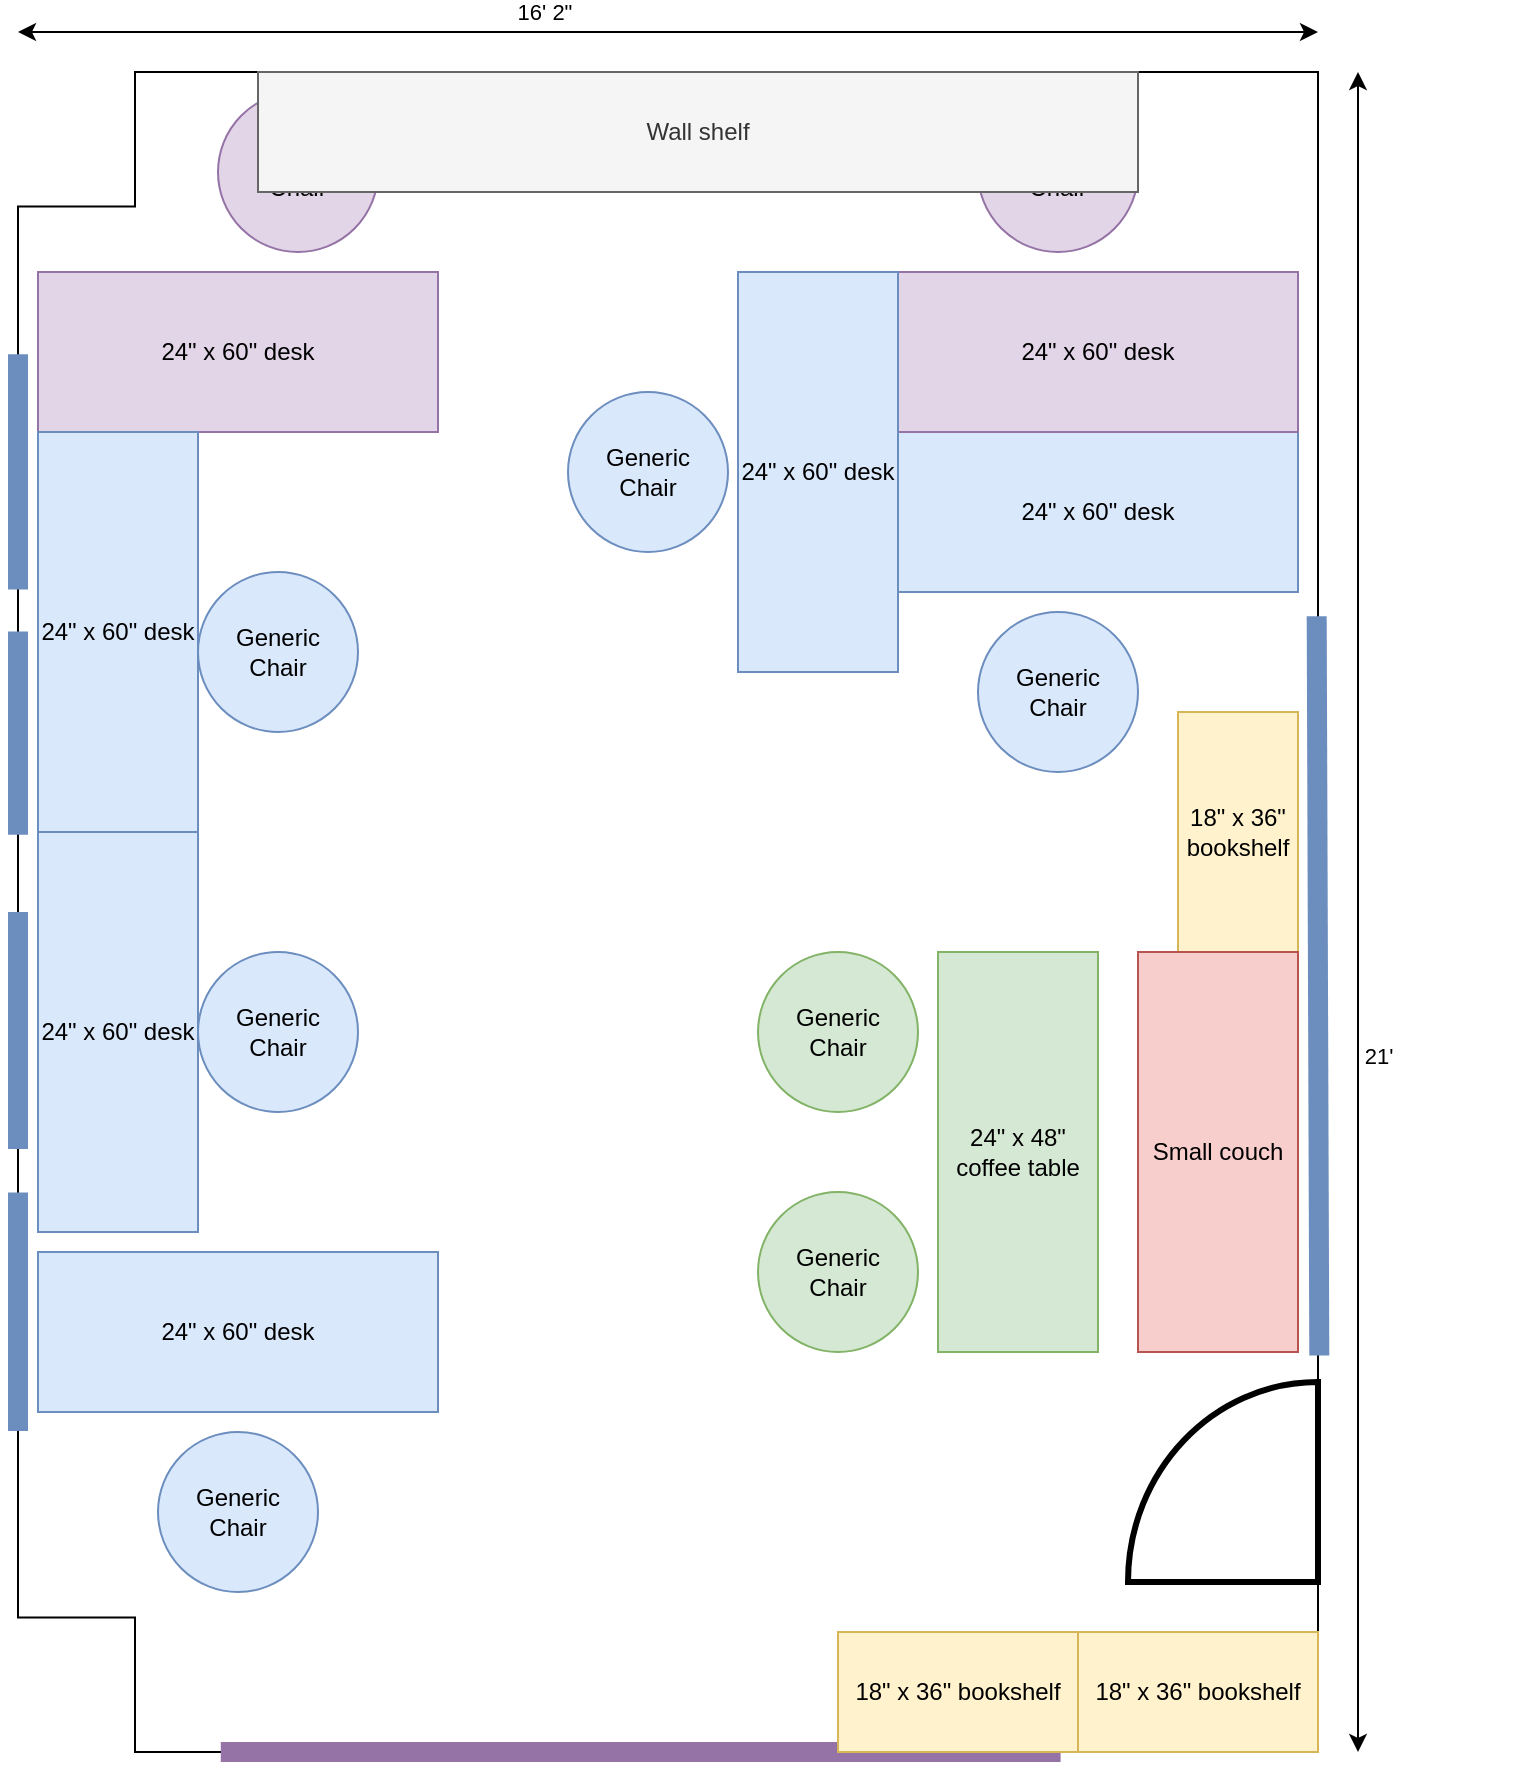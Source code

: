 <mxfile version="16.5.3" type="github" pages="11"><diagram name="4 + 3 + couch" id="NU4D4YCt4T1cUoHI606y"><mxGraphModel dx="1938" dy="1083" grid="1" gridSize="10" guides="1" tooltips="1" connect="1" arrows="1" fold="1" page="1" pageScale="1" pageWidth="1500" pageHeight="1500" math="0" shadow="0"><root><mxCell id="geULs9VisKLwyF997CFr-0"/><mxCell id="geULs9VisKLwyF997CFr-1" parent="geULs9VisKLwyF997CFr-0"/><mxCell id="geULs9VisKLwyF997CFr-2" value="" style="verticalLabelPosition=bottom;verticalAlign=top;html=1;shape=mxgraph.basic.polygon;polyCoords=[[0.91,0],[0.91,0.08],[1,0.08],[1,0.92],[0.91,0.92],[0.91,1],[0,1],[0,0]];polyline=0;rotation=-180;" vertex="1" parent="geULs9VisKLwyF997CFr-1"><mxGeometry x="320" y="120" width="650" height="840" as="geometry"/></mxCell><mxCell id="geULs9VisKLwyF997CFr-6" value="" style="endArrow=none;html=1;rounded=0;fillColor=#dae8fc;strokeColor=#6c8ebf;strokeWidth=10;exitX=0.001;exitY=0.676;exitDx=0;exitDy=0;exitPerimeter=0;entryX=-0.001;entryY=0.236;entryDx=0;entryDy=0;entryPerimeter=0;" edge="1" parent="geULs9VisKLwyF997CFr-1" source="geULs9VisKLwyF997CFr-2" target="geULs9VisKLwyF997CFr-2"><mxGeometry width="50" height="50" relative="1" as="geometry"><mxPoint x="200" y="400" as="sourcePoint"/><mxPoint x="380" y="350" as="targetPoint"/></mxGeometry></mxCell><mxCell id="geULs9VisKLwyF997CFr-7" value="" style="endArrow=none;html=1;rounded=0;fillColor=#dae8fc;strokeColor=#6c8ebf;strokeWidth=10;entryX=1;entryY=0.191;entryDx=0;entryDy=0;entryPerimeter=0;exitX=1;exitY=0.333;exitDx=0;exitDy=0;exitPerimeter=0;" edge="1" parent="geULs9VisKLwyF997CFr-1" source="geULs9VisKLwyF997CFr-2" target="geULs9VisKLwyF997CFr-2"><mxGeometry width="50" height="50" relative="1" as="geometry"><mxPoint x="1010" y="400" as="sourcePoint"/><mxPoint x="1010" y="280" as="targetPoint"/></mxGeometry></mxCell><mxCell id="geULs9VisKLwyF997CFr-8" value="" style="endArrow=none;html=1;rounded=0;fillColor=#dae8fc;strokeColor=#6c8ebf;strokeWidth=10;entryX=1;entryY=0.692;entryDx=0;entryDy=0;entryPerimeter=0;exitX=1;exitY=0.832;exitDx=0;exitDy=0;exitPerimeter=0;" edge="1" parent="geULs9VisKLwyF997CFr-1" source="geULs9VisKLwyF997CFr-2" target="geULs9VisKLwyF997CFr-2"><mxGeometry width="50" height="50" relative="1" as="geometry"><mxPoint x="980" y="820" as="sourcePoint"/><mxPoint x="980" y="700" as="targetPoint"/></mxGeometry></mxCell><mxCell id="geULs9VisKLwyF997CFr-9" value="" style="endArrow=none;html=1;rounded=0;fillColor=#dae8fc;strokeColor=#6c8ebf;strokeWidth=10;exitX=1;exitY=0.667;exitDx=0;exitDy=0;exitPerimeter=0;entryX=1;entryY=0.546;entryDx=0;entryDy=0;entryPerimeter=0;" edge="1" parent="geULs9VisKLwyF997CFr-1" source="geULs9VisKLwyF997CFr-2" target="geULs9VisKLwyF997CFr-2"><mxGeometry width="50" height="50" relative="1" as="geometry"><mxPoint x="980" y="680" as="sourcePoint"/><mxPoint x="960" y="560" as="targetPoint"/></mxGeometry></mxCell><mxCell id="geULs9VisKLwyF997CFr-10" value="" style="endArrow=none;html=1;rounded=0;fillColor=#dae8fc;strokeColor=#6c8ebf;strokeWidth=10;exitX=1;exitY=0.5;exitDx=0;exitDy=0;exitPerimeter=0;entryX=1;entryY=0.359;entryDx=0;entryDy=0;entryPerimeter=0;" edge="1" parent="geULs9VisKLwyF997CFr-1" source="geULs9VisKLwyF997CFr-2" target="geULs9VisKLwyF997CFr-2"><mxGeometry width="50" height="50" relative="1" as="geometry"><mxPoint x="980" y="540" as="sourcePoint"/><mxPoint x="980" y="420" as="targetPoint"/></mxGeometry></mxCell><mxCell id="geULs9VisKLwyF997CFr-11" value="" style="endArrow=none;html=1;rounded=0;fillColor=#e1d5e7;strokeColor=#9673a6;strokeWidth=10;exitX=0.844;exitY=0;exitDx=0;exitDy=0;exitPerimeter=0;entryX=0.198;entryY=0;entryDx=0;entryDy=0;entryPerimeter=0;" edge="1" parent="geULs9VisKLwyF997CFr-1" source="geULs9VisKLwyF997CFr-2" target="geULs9VisKLwyF997CFr-2"><mxGeometry width="50" height="50" relative="1" as="geometry"><mxPoint x="610" y="60" as="sourcePoint"/><mxPoint x="360" y="120" as="targetPoint"/></mxGeometry></mxCell><mxCell id="geULs9VisKLwyF997CFr-23" value="24&quot; x 60&quot; desk" style="rounded=0;whiteSpace=wrap;html=1;rotation=0;fillColor=#dae8fc;strokeColor=#6c8ebf;" vertex="1" parent="geULs9VisKLwyF997CFr-1"><mxGeometry x="330" y="710" width="200" height="80" as="geometry"/></mxCell><mxCell id="geULs9VisKLwyF997CFr-32" value="18&quot; x 36&quot; bookshelf" style="rounded=0;whiteSpace=wrap;html=1;fillColor=#fff2cc;strokeColor=#d6b656;direction=south;" vertex="1" parent="geULs9VisKLwyF997CFr-1"><mxGeometry x="900" y="440" width="60" height="120" as="geometry"/></mxCell><mxCell id="geULs9VisKLwyF997CFr-33" value="18&quot; x 36&quot; bookshelf" style="rounded=0;whiteSpace=wrap;html=1;fillColor=#fff2cc;strokeColor=#d6b656;" vertex="1" parent="geULs9VisKLwyF997CFr-1"><mxGeometry x="850" y="900" width="120" height="60" as="geometry"/></mxCell><mxCell id="geULs9VisKLwyF997CFr-34" value="" style="verticalLabelPosition=bottom;verticalAlign=top;html=1;shape=mxgraph.basic.pie;startAngle=0;endAngle=0.25;strokeColor=#000000;shadow=0;strokeWidth=3;rotation=-90;" vertex="1" parent="geULs9VisKLwyF997CFr-1"><mxGeometry x="870" y="780" width="200" height="190" as="geometry"/></mxCell><mxCell id="geULs9VisKLwyF997CFr-35" value="Small couch" style="rounded=0;whiteSpace=wrap;html=1;strokeColor=#b85450;fillColor=#f8cecc;" vertex="1" parent="geULs9VisKLwyF997CFr-1"><mxGeometry x="880" y="560" width="80" height="200" as="geometry"/></mxCell><mxCell id="geULs9VisKLwyF997CFr-37" value="" style="endArrow=classic;startArrow=classic;html=1;rounded=0;" edge="1" parent="geULs9VisKLwyF997CFr-1"><mxGeometry width="50" height="50" relative="1" as="geometry"><mxPoint x="320" y="100" as="sourcePoint"/><mxPoint x="970" y="100" as="targetPoint"/></mxGeometry></mxCell><mxCell id="geULs9VisKLwyF997CFr-39" value="16' 2&quot;" style="edgeLabel;html=1;align=center;verticalAlign=middle;resizable=0;points=[];" vertex="1" connectable="0" parent="geULs9VisKLwyF997CFr-37"><mxGeometry x="-0.193" y="3" relative="1" as="geometry"><mxPoint y="-7" as="offset"/></mxGeometry></mxCell><mxCell id="geULs9VisKLwyF997CFr-40" value="" style="endArrow=classic;startArrow=classic;html=1;rounded=0;" edge="1" parent="geULs9VisKLwyF997CFr-1"><mxGeometry width="50" height="50" relative="1" as="geometry"><mxPoint x="990" y="960" as="sourcePoint"/><mxPoint x="990" y="120" as="targetPoint"/></mxGeometry></mxCell><mxCell id="geULs9VisKLwyF997CFr-41" value="21'" style="edgeLabel;html=1;align=center;verticalAlign=middle;resizable=0;points=[];" vertex="1" connectable="0" parent="geULs9VisKLwyF997CFr-40"><mxGeometry x="-0.193" y="3" relative="1" as="geometry"><mxPoint x="13" y="-9" as="offset"/></mxGeometry></mxCell><mxCell id="geULs9VisKLwyF997CFr-42" value="24&quot; x 60&quot; desk" style="rounded=0;whiteSpace=wrap;html=1;rotation=0;fillColor=#dae8fc;strokeColor=#6c8ebf;direction=south;" vertex="1" parent="geULs9VisKLwyF997CFr-1"><mxGeometry x="330" y="500" width="80" height="200" as="geometry"/></mxCell><mxCell id="geULs9VisKLwyF997CFr-46" value="24&quot; x 60&quot; desk" style="rounded=0;whiteSpace=wrap;html=1;rotation=0;fillColor=#e1d5e7;strokeColor=#9673a6;" vertex="1" parent="geULs9VisKLwyF997CFr-1"><mxGeometry x="330" y="220" width="200" height="80" as="geometry"/></mxCell><mxCell id="geULs9VisKLwyF997CFr-53" value="24&quot; x 60&quot; desk" style="rounded=0;whiteSpace=wrap;html=1;rotation=0;fillColor=#dae8fc;strokeColor=#6c8ebf;" vertex="1" parent="geULs9VisKLwyF997CFr-1"><mxGeometry x="760" y="300" width="200" height="80" as="geometry"/></mxCell><mxCell id="geULs9VisKLwyF997CFr-55" value="24&quot; x 60&quot; desk" style="rounded=0;whiteSpace=wrap;html=1;rotation=0;fillColor=#e1d5e7;strokeColor=#9673a6;" vertex="1" parent="geULs9VisKLwyF997CFr-1"><mxGeometry x="760" y="220" width="200" height="80" as="geometry"/></mxCell><mxCell id="geULs9VisKLwyF997CFr-58" value="24&quot; x 60&quot; desk" style="rounded=0;whiteSpace=wrap;html=1;rotation=0;fillColor=#dae8fc;strokeColor=#6c8ebf;direction=south;" vertex="1" parent="geULs9VisKLwyF997CFr-1"><mxGeometry x="330" y="300" width="80" height="200" as="geometry"/></mxCell><mxCell id="geULs9VisKLwyF997CFr-59" value="Generic &lt;br&gt;Chair" style="ellipse;whiteSpace=wrap;html=1;fillColor=#dae8fc;strokeColor=#6c8ebf;" vertex="1" parent="geULs9VisKLwyF997CFr-1"><mxGeometry x="390" y="800" width="80" height="80" as="geometry"/></mxCell><mxCell id="geULs9VisKLwyF997CFr-60" value="Generic &lt;br&gt;Chair" style="ellipse;whiteSpace=wrap;html=1;fillColor=#dae8fc;strokeColor=#6c8ebf;" vertex="1" parent="geULs9VisKLwyF997CFr-1"><mxGeometry x="410" y="560" width="80" height="80" as="geometry"/></mxCell><mxCell id="geULs9VisKLwyF997CFr-61" value="Generic &lt;br&gt;Chair" style="ellipse;whiteSpace=wrap;html=1;fillColor=#dae8fc;strokeColor=#6c8ebf;" vertex="1" parent="geULs9VisKLwyF997CFr-1"><mxGeometry x="410" y="370" width="80" height="80" as="geometry"/></mxCell><mxCell id="geULs9VisKLwyF997CFr-62" value="Generic &lt;br&gt;Chair" style="ellipse;whiteSpace=wrap;html=1;fillColor=#e1d5e7;strokeColor=#9673a6;" vertex="1" parent="geULs9VisKLwyF997CFr-1"><mxGeometry x="420" y="130" width="80" height="80" as="geometry"/></mxCell><mxCell id="geULs9VisKLwyF997CFr-63" value="24&quot; x 60&quot; desk" style="rounded=0;whiteSpace=wrap;html=1;rotation=0;fillColor=#dae8fc;strokeColor=#6c8ebf;direction=south;" vertex="1" parent="geULs9VisKLwyF997CFr-1"><mxGeometry x="680" y="220" width="80" height="200" as="geometry"/></mxCell><mxCell id="geULs9VisKLwyF997CFr-64" value="Generic &lt;br&gt;Chair" style="ellipse;whiteSpace=wrap;html=1;fillColor=#e1d5e7;strokeColor=#9673a6;" vertex="1" parent="geULs9VisKLwyF997CFr-1"><mxGeometry x="800" y="130" width="80" height="80" as="geometry"/></mxCell><mxCell id="geULs9VisKLwyF997CFr-65" value="Generic &lt;br&gt;Chair" style="ellipse;whiteSpace=wrap;html=1;fillColor=#dae8fc;strokeColor=#6c8ebf;" vertex="1" parent="geULs9VisKLwyF997CFr-1"><mxGeometry x="595" y="280" width="80" height="80" as="geometry"/></mxCell><mxCell id="geULs9VisKLwyF997CFr-66" value="Generic &lt;br&gt;Chair" style="ellipse;whiteSpace=wrap;html=1;fillColor=#dae8fc;strokeColor=#6c8ebf;" vertex="1" parent="geULs9VisKLwyF997CFr-1"><mxGeometry x="800" y="390" width="80" height="80" as="geometry"/></mxCell><mxCell id="geULs9VisKLwyF997CFr-67" value="24&quot; x 48&quot; coffee table" style="rounded=0;whiteSpace=wrap;html=1;rotation=0;fillColor=#d5e8d4;strokeColor=#82b366;direction=south;" vertex="1" parent="geULs9VisKLwyF997CFr-1"><mxGeometry x="780" y="560" width="80" height="200" as="geometry"/></mxCell><mxCell id="geULs9VisKLwyF997CFr-68" value="Generic &lt;br&gt;Chair" style="ellipse;whiteSpace=wrap;html=1;fillColor=#d5e8d4;strokeColor=#82b366;" vertex="1" parent="geULs9VisKLwyF997CFr-1"><mxGeometry x="690" y="560" width="80" height="80" as="geometry"/></mxCell><mxCell id="geULs9VisKLwyF997CFr-69" value="Generic &lt;br&gt;Chair" style="ellipse;whiteSpace=wrap;html=1;fillColor=#d5e8d4;strokeColor=#82b366;" vertex="1" parent="geULs9VisKLwyF997CFr-1"><mxGeometry x="690" y="680" width="80" height="80" as="geometry"/></mxCell><mxCell id="mUxR4bG5UG_Dk7X8ZlA9-0" value="18&quot; x 36&quot; bookshelf" style="rounded=0;whiteSpace=wrap;html=1;fillColor=#fff2cc;strokeColor=#d6b656;direction=west;" vertex="1" parent="geULs9VisKLwyF997CFr-1"><mxGeometry x="730" y="900" width="120" height="60" as="geometry"/></mxCell><mxCell id="t3wh79-c6wfThpbkeoZn-0" value="Wall shelf" style="rounded=0;whiteSpace=wrap;html=1;fillColor=#f5f5f5;strokeColor=#666666;fontColor=#333333;" vertex="1" parent="geULs9VisKLwyF997CFr-1"><mxGeometry x="440" y="120" width="440" height="60" as="geometry"/></mxCell></root></mxGraphModel></diagram><diagram name="3 + 3 + 2 + couch" id="h1l7pm7RDv3GFrR0XXOv"><mxGraphModel dx="2385" dy="1332" grid="1" gridSize="10" guides="1" tooltips="1" connect="1" arrows="1" fold="1" page="1" pageScale="1" pageWidth="1500" pageHeight="1500" math="0" shadow="0"><root><mxCell id="nmXL3sbJz803XizUemwa-0"/><mxCell id="nmXL3sbJz803XizUemwa-1" parent="nmXL3sbJz803XizUemwa-0"/><mxCell id="nmXL3sbJz803XizUemwa-2" value="" style="verticalLabelPosition=bottom;verticalAlign=top;html=1;shape=mxgraph.basic.polygon;polyCoords=[[0.91,0],[0.91,0.08],[1,0.08],[1,0.92],[0.91,0.92],[0.91,1],[0,1],[0,0]];polyline=0;rotation=-180;" vertex="1" parent="nmXL3sbJz803XizUemwa-1"><mxGeometry x="320" y="120" width="650" height="840" as="geometry"/></mxCell><mxCell id="nmXL3sbJz803XizUemwa-5" value="" style="endArrow=none;html=1;rounded=0;fillColor=#dae8fc;strokeColor=#6c8ebf;strokeWidth=10;exitX=0.001;exitY=0.676;exitDx=0;exitDy=0;exitPerimeter=0;entryX=-0.001;entryY=0.236;entryDx=0;entryDy=0;entryPerimeter=0;" edge="1" parent="nmXL3sbJz803XizUemwa-1" source="nmXL3sbJz803XizUemwa-2" target="nmXL3sbJz803XizUemwa-2"><mxGeometry width="50" height="50" relative="1" as="geometry"><mxPoint x="200" y="400" as="sourcePoint"/><mxPoint x="380" y="350" as="targetPoint"/></mxGeometry></mxCell><mxCell id="nmXL3sbJz803XizUemwa-51" value="Text" style="edgeLabel;html=1;align=center;verticalAlign=middle;resizable=0;points=[];" vertex="1" connectable="0" parent="nmXL3sbJz803XizUemwa-5"><mxGeometry x="0.33" y="5" relative="1" as="geometry"><mxPoint as="offset"/></mxGeometry></mxCell><mxCell id="nmXL3sbJz803XizUemwa-6" value="" style="endArrow=none;html=1;rounded=0;fillColor=#dae8fc;strokeColor=#6c8ebf;strokeWidth=10;entryX=1;entryY=0.191;entryDx=0;entryDy=0;entryPerimeter=0;exitX=1;exitY=0.333;exitDx=0;exitDy=0;exitPerimeter=0;" edge="1" parent="nmXL3sbJz803XizUemwa-1" source="nmXL3sbJz803XizUemwa-2" target="nmXL3sbJz803XizUemwa-2"><mxGeometry width="50" height="50" relative="1" as="geometry"><mxPoint x="1010" y="400" as="sourcePoint"/><mxPoint x="1010" y="280" as="targetPoint"/></mxGeometry></mxCell><mxCell id="nmXL3sbJz803XizUemwa-7" value="" style="endArrow=none;html=1;rounded=0;fillColor=#dae8fc;strokeColor=#6c8ebf;strokeWidth=10;entryX=1;entryY=0.692;entryDx=0;entryDy=0;entryPerimeter=0;exitX=1;exitY=0.832;exitDx=0;exitDy=0;exitPerimeter=0;" edge="1" parent="nmXL3sbJz803XizUemwa-1" source="nmXL3sbJz803XizUemwa-2" target="nmXL3sbJz803XizUemwa-2"><mxGeometry width="50" height="50" relative="1" as="geometry"><mxPoint x="980" y="820" as="sourcePoint"/><mxPoint x="980" y="700" as="targetPoint"/></mxGeometry></mxCell><mxCell id="nmXL3sbJz803XizUemwa-8" value="" style="endArrow=none;html=1;rounded=0;fillColor=#dae8fc;strokeColor=#6c8ebf;strokeWidth=10;exitX=1;exitY=0.667;exitDx=0;exitDy=0;exitPerimeter=0;entryX=1;entryY=0.546;entryDx=0;entryDy=0;entryPerimeter=0;" edge="1" parent="nmXL3sbJz803XizUemwa-1" source="nmXL3sbJz803XizUemwa-2" target="nmXL3sbJz803XizUemwa-2"><mxGeometry width="50" height="50" relative="1" as="geometry"><mxPoint x="980" y="680" as="sourcePoint"/><mxPoint x="960" y="560" as="targetPoint"/></mxGeometry></mxCell><mxCell id="nmXL3sbJz803XizUemwa-9" value="" style="endArrow=none;html=1;rounded=0;fillColor=#dae8fc;strokeColor=#6c8ebf;strokeWidth=10;exitX=1;exitY=0.5;exitDx=0;exitDy=0;exitPerimeter=0;entryX=1;entryY=0.359;entryDx=0;entryDy=0;entryPerimeter=0;" edge="1" parent="nmXL3sbJz803XizUemwa-1" source="nmXL3sbJz803XizUemwa-2" target="nmXL3sbJz803XizUemwa-2"><mxGeometry width="50" height="50" relative="1" as="geometry"><mxPoint x="980" y="540" as="sourcePoint"/><mxPoint x="980" y="420" as="targetPoint"/></mxGeometry></mxCell><mxCell id="nmXL3sbJz803XizUemwa-10" value="" style="endArrow=none;html=1;rounded=0;fillColor=#e1d5e7;strokeColor=#9673a6;strokeWidth=10;exitX=0.844;exitY=0;exitDx=0;exitDy=0;exitPerimeter=0;entryX=0.198;entryY=0;entryDx=0;entryDy=0;entryPerimeter=0;" edge="1" parent="nmXL3sbJz803XizUemwa-1" source="nmXL3sbJz803XizUemwa-2" target="nmXL3sbJz803XizUemwa-2"><mxGeometry width="50" height="50" relative="1" as="geometry"><mxPoint x="610" y="60" as="sourcePoint"/><mxPoint x="360" y="120" as="targetPoint"/></mxGeometry></mxCell><mxCell id="nmXL3sbJz803XizUemwa-16" value="24&quot; x 60&quot; desk" style="rounded=0;whiteSpace=wrap;html=1;rotation=0;fillColor=#dae8fc;strokeColor=#6c8ebf;" vertex="1" parent="nmXL3sbJz803XizUemwa-1"><mxGeometry x="330" y="690" width="200" height="80" as="geometry"/></mxCell><mxCell id="nmXL3sbJz803XizUemwa-20" value="18&quot; x 36&quot; bookshelf" style="rounded=0;whiteSpace=wrap;html=1;fillColor=#fff2cc;strokeColor=#d6b656;" vertex="1" parent="nmXL3sbJz803XizUemwa-1"><mxGeometry x="850" y="900" width="120" height="60" as="geometry"/></mxCell><mxCell id="nmXL3sbJz803XizUemwa-21" value="" style="verticalLabelPosition=bottom;verticalAlign=top;html=1;shape=mxgraph.basic.pie;startAngle=0;endAngle=0.25;strokeColor=#000000;shadow=0;strokeWidth=3;rotation=-90;" vertex="1" parent="nmXL3sbJz803XizUemwa-1"><mxGeometry x="870" y="780" width="200" height="190" as="geometry"/></mxCell><mxCell id="nmXL3sbJz803XizUemwa-22" value="Small couch" style="rounded=0;whiteSpace=wrap;html=1;strokeColor=#b85450;fillColor=#f8cecc;direction=west;" vertex="1" parent="nmXL3sbJz803XizUemwa-1"><mxGeometry x="880" y="560" width="80" height="200" as="geometry"/></mxCell><mxCell id="nmXL3sbJz803XizUemwa-23" value="" style="endArrow=classic;startArrow=classic;html=1;rounded=0;" edge="1" parent="nmXL3sbJz803XizUemwa-1"><mxGeometry width="50" height="50" relative="1" as="geometry"><mxPoint x="320" y="100" as="sourcePoint"/><mxPoint x="970" y="100" as="targetPoint"/></mxGeometry></mxCell><mxCell id="nmXL3sbJz803XizUemwa-24" value="16' 2&quot;" style="edgeLabel;html=1;align=center;verticalAlign=middle;resizable=0;points=[];" vertex="1" connectable="0" parent="nmXL3sbJz803XizUemwa-23"><mxGeometry x="-0.193" y="3" relative="1" as="geometry"><mxPoint y="-7" as="offset"/></mxGeometry></mxCell><mxCell id="nmXL3sbJz803XizUemwa-25" value="" style="endArrow=classic;startArrow=classic;html=1;rounded=0;" edge="1" parent="nmXL3sbJz803XizUemwa-1"><mxGeometry width="50" height="50" relative="1" as="geometry"><mxPoint x="990" y="960" as="sourcePoint"/><mxPoint x="990" y="120" as="targetPoint"/></mxGeometry></mxCell><mxCell id="nmXL3sbJz803XizUemwa-26" value="21'" style="edgeLabel;html=1;align=center;verticalAlign=middle;resizable=0;points=[];" vertex="1" connectable="0" parent="nmXL3sbJz803XizUemwa-25"><mxGeometry x="-0.193" y="3" relative="1" as="geometry"><mxPoint x="13" y="-9" as="offset"/></mxGeometry></mxCell><mxCell id="nmXL3sbJz803XizUemwa-27" value="24&quot; x 60&quot; desk" style="rounded=0;whiteSpace=wrap;html=1;rotation=0;fillColor=#dae8fc;strokeColor=#6c8ebf;direction=west;" vertex="1" parent="nmXL3sbJz803XizUemwa-1"><mxGeometry x="330" y="610" width="200" height="80" as="geometry"/></mxCell><mxCell id="nmXL3sbJz803XizUemwa-28" value="24&quot; x 60&quot; desk" style="rounded=0;whiteSpace=wrap;html=1;rotation=0;fillColor=#e1d5e7;strokeColor=#9673a6;" vertex="1" parent="nmXL3sbJz803XizUemwa-1"><mxGeometry x="330" y="240" width="200" height="80" as="geometry"/></mxCell><mxCell id="nmXL3sbJz803XizUemwa-31" value="24&quot; x 60&quot; desk" style="rounded=0;whiteSpace=wrap;html=1;rotation=0;fillColor=#dae8fc;strokeColor=#6c8ebf;direction=south;" vertex="1" parent="nmXL3sbJz803XizUemwa-1"><mxGeometry x="890" y="120" width="80" height="200" as="geometry"/></mxCell><mxCell id="nmXL3sbJz803XizUemwa-32" value="24&quot; x 60&quot; desk" style="rounded=0;whiteSpace=wrap;html=1;rotation=0;fillColor=#dae8fc;strokeColor=#6c8ebf;direction=west;" vertex="1" parent="nmXL3sbJz803XizUemwa-1"><mxGeometry x="330" y="320" width="200" height="80" as="geometry"/></mxCell><mxCell id="nmXL3sbJz803XizUemwa-33" value="Generic &lt;br&gt;Chair" style="ellipse;whiteSpace=wrap;html=1;fillColor=#dae8fc;strokeColor=#6c8ebf;" vertex="1" parent="nmXL3sbJz803XizUemwa-1"><mxGeometry x="390" y="780" width="80" height="80" as="geometry"/></mxCell><mxCell id="nmXL3sbJz803XizUemwa-34" value="Generic &lt;br&gt;Chair" style="ellipse;whiteSpace=wrap;html=1;fillColor=#dae8fc;strokeColor=#6c8ebf;" vertex="1" parent="nmXL3sbJz803XizUemwa-1"><mxGeometry x="400" y="520" width="80" height="80" as="geometry"/></mxCell><mxCell id="nmXL3sbJz803XizUemwa-35" value="Generic &lt;br&gt;Chair" style="ellipse;whiteSpace=wrap;html=1;fillColor=#dae8fc;strokeColor=#6c8ebf;" vertex="1" parent="nmXL3sbJz803XizUemwa-1"><mxGeometry x="410" y="410" width="80" height="80" as="geometry"/></mxCell><mxCell id="nmXL3sbJz803XizUemwa-36" value="Generic &lt;br&gt;Chair" style="ellipse;whiteSpace=wrap;html=1;fillColor=#e1d5e7;strokeColor=#9673a6;" vertex="1" parent="nmXL3sbJz803XizUemwa-1"><mxGeometry x="420" y="150" width="80" height="80" as="geometry"/></mxCell><mxCell id="nmXL3sbJz803XizUemwa-37" value="24&quot; x 60&quot; desk" style="rounded=0;whiteSpace=wrap;html=1;rotation=0;fillColor=#dae8fc;strokeColor=#6c8ebf;direction=south;" vertex="1" parent="nmXL3sbJz803XizUemwa-1"><mxGeometry x="530" y="240" width="80" height="200" as="geometry"/></mxCell><mxCell id="nmXL3sbJz803XizUemwa-38" value="Generic &lt;br&gt;Chair" style="ellipse;whiteSpace=wrap;html=1;fillColor=#dae8fc;strokeColor=#6c8ebf;" vertex="1" parent="nmXL3sbJz803XizUemwa-1"><mxGeometry x="800" y="200" width="80" height="80" as="geometry"/></mxCell><mxCell id="nmXL3sbJz803XizUemwa-39" value="Generic &lt;br&gt;Chair" style="ellipse;whiteSpace=wrap;html=1;fillColor=#dae8fc;strokeColor=#6c8ebf;" vertex="1" parent="nmXL3sbJz803XizUemwa-1"><mxGeometry x="620" y="260" width="80" height="80" as="geometry"/></mxCell><mxCell id="nmXL3sbJz803XizUemwa-41" value="24&quot; x 48&quot; coffee table" style="rounded=0;whiteSpace=wrap;html=1;rotation=0;fillColor=#d5e8d4;strokeColor=#82b366;direction=south;" vertex="1" parent="nmXL3sbJz803XizUemwa-1"><mxGeometry x="790" y="560" width="80" height="200" as="geometry"/></mxCell><mxCell id="nmXL3sbJz803XizUemwa-44" value="24&quot; x 60&quot; desk" style="rounded=0;whiteSpace=wrap;html=1;rotation=0;fillColor=#dae8fc;strokeColor=#6c8ebf;direction=south;" vertex="1" parent="nmXL3sbJz803XizUemwa-1"><mxGeometry x="530" y="570" width="80" height="200" as="geometry"/></mxCell><mxCell id="nmXL3sbJz803XizUemwa-45" value="Generic &lt;br&gt;Chair" style="ellipse;whiteSpace=wrap;html=1;fillColor=#dae8fc;strokeColor=#6c8ebf;" vertex="1" parent="nmXL3sbJz803XizUemwa-1"><mxGeometry x="620" y="630" width="80" height="80" as="geometry"/></mxCell><mxCell id="nmXL3sbJz803XizUemwa-46" value="24&quot; x 60&quot; desk" style="rounded=0;whiteSpace=wrap;html=1;rotation=0;fillColor=#dae8fc;strokeColor=#6c8ebf;direction=south;" vertex="1" parent="nmXL3sbJz803XizUemwa-1"><mxGeometry x="890" y="320" width="80" height="200" as="geometry"/></mxCell><mxCell id="nmXL3sbJz803XizUemwa-49" value="Generic &lt;br&gt;Chair" style="ellipse;whiteSpace=wrap;html=1;fillColor=#dae8fc;strokeColor=#6c8ebf;" vertex="1" parent="nmXL3sbJz803XizUemwa-1"><mxGeometry x="800" y="380" width="80" height="80" as="geometry"/></mxCell><mxCell id="6GsOUtrZi7tJMxO4nsyv-0" value="18&quot; x 36&quot; bookshelf" style="rounded=0;whiteSpace=wrap;html=1;fillColor=#fff2cc;strokeColor=#d6b656;direction=west;" vertex="1" parent="nmXL3sbJz803XizUemwa-1"><mxGeometry x="730" y="900" width="120" height="60" as="geometry"/></mxCell><mxCell id="oAr99FvSOrq7FhM40PXd-0" value="24&quot; x 48&quot; desk" style="rounded=0;whiteSpace=wrap;html=1;rotation=90;fillColor=#d5e8d4;strokeColor=#82b366;" vertex="1" parent="nmXL3sbJz803XizUemwa-1"><mxGeometry x="1080" y="400" width="160" height="80" as="geometry"/></mxCell><mxCell id="oAr99FvSOrq7FhM40PXd-1" value="30&quot; x 60&quot; desk" style="rounded=0;whiteSpace=wrap;html=1;rotation=90;fillColor=#dae8fc;strokeColor=#6c8ebf;" vertex="1" parent="nmXL3sbJz803XizUemwa-1"><mxGeometry x="1170" y="410" width="200" height="100" as="geometry"/></mxCell><mxCell id="oAr99FvSOrq7FhM40PXd-2" value="18&quot; x 36&quot; bookshelf" style="rounded=0;whiteSpace=wrap;html=1;fillColor=#fff2cc;strokeColor=#d6b656;direction=south;" vertex="1" parent="nmXL3sbJz803XizUemwa-1"><mxGeometry x="1150" y="530" width="60" height="120" as="geometry"/></mxCell><mxCell id="B7vY7a64-g0VtHQtMy4z-0" value="Wall shelf" style="rounded=0;whiteSpace=wrap;html=1;fillColor=#f5f5f5;strokeColor=#666666;fontColor=#333333;" vertex="1" parent="nmXL3sbJz803XizUemwa-1"><mxGeometry x="440" y="120" width="440" height="60" as="geometry"/></mxCell></root></mxGraphModel></diagram><diagram name="2 + 3 + 2 + couch" id="Pbvm4uE55B1yLI9sq0o4"><mxGraphModel dx="2818" dy="1575" grid="1" gridSize="10" guides="1" tooltips="1" connect="1" arrows="1" fold="1" page="1" pageScale="1" pageWidth="1500" pageHeight="1500" math="0" shadow="0"><root><mxCell id="DJYhl_wBiEIfhYwlS1Mh-0"/><mxCell id="DJYhl_wBiEIfhYwlS1Mh-1" parent="DJYhl_wBiEIfhYwlS1Mh-0"/><mxCell id="DJYhl_wBiEIfhYwlS1Mh-2" value="" style="verticalLabelPosition=bottom;verticalAlign=top;html=1;shape=mxgraph.basic.polygon;polyCoords=[[0.91,0],[0.91,0.08],[1,0.08],[1,0.92],[0.91,0.92],[0.91,1],[0,1],[0,0]];polyline=0;rotation=-180;" vertex="1" parent="DJYhl_wBiEIfhYwlS1Mh-1"><mxGeometry x="320" y="120" width="650" height="840" as="geometry"/></mxCell><mxCell id="DJYhl_wBiEIfhYwlS1Mh-5" value="" style="endArrow=none;html=1;rounded=0;fillColor=#dae8fc;strokeColor=#6c8ebf;strokeWidth=10;exitX=0.001;exitY=0.676;exitDx=0;exitDy=0;exitPerimeter=0;entryX=-0.001;entryY=0.236;entryDx=0;entryDy=0;entryPerimeter=0;" edge="1" parent="DJYhl_wBiEIfhYwlS1Mh-1" source="DJYhl_wBiEIfhYwlS1Mh-2" target="DJYhl_wBiEIfhYwlS1Mh-2"><mxGeometry width="50" height="50" relative="1" as="geometry"><mxPoint x="200" y="400" as="sourcePoint"/><mxPoint x="380" y="350" as="targetPoint"/></mxGeometry></mxCell><mxCell id="DJYhl_wBiEIfhYwlS1Mh-6" value="Text" style="edgeLabel;html=1;align=center;verticalAlign=middle;resizable=0;points=[];" vertex="1" connectable="0" parent="DJYhl_wBiEIfhYwlS1Mh-5"><mxGeometry x="0.33" y="5" relative="1" as="geometry"><mxPoint as="offset"/></mxGeometry></mxCell><mxCell id="DJYhl_wBiEIfhYwlS1Mh-7" value="" style="endArrow=none;html=1;rounded=0;fillColor=#dae8fc;strokeColor=#6c8ebf;strokeWidth=10;entryX=1;entryY=0.191;entryDx=0;entryDy=0;entryPerimeter=0;exitX=1;exitY=0.333;exitDx=0;exitDy=0;exitPerimeter=0;" edge="1" parent="DJYhl_wBiEIfhYwlS1Mh-1" source="DJYhl_wBiEIfhYwlS1Mh-2" target="DJYhl_wBiEIfhYwlS1Mh-2"><mxGeometry width="50" height="50" relative="1" as="geometry"><mxPoint x="1010" y="400" as="sourcePoint"/><mxPoint x="1010" y="280" as="targetPoint"/></mxGeometry></mxCell><mxCell id="DJYhl_wBiEIfhYwlS1Mh-8" value="" style="endArrow=none;html=1;rounded=0;fillColor=#dae8fc;strokeColor=#6c8ebf;strokeWidth=10;entryX=1;entryY=0.692;entryDx=0;entryDy=0;entryPerimeter=0;exitX=1;exitY=0.832;exitDx=0;exitDy=0;exitPerimeter=0;" edge="1" parent="DJYhl_wBiEIfhYwlS1Mh-1" source="DJYhl_wBiEIfhYwlS1Mh-2" target="DJYhl_wBiEIfhYwlS1Mh-2"><mxGeometry width="50" height="50" relative="1" as="geometry"><mxPoint x="980" y="820" as="sourcePoint"/><mxPoint x="980" y="700" as="targetPoint"/></mxGeometry></mxCell><mxCell id="DJYhl_wBiEIfhYwlS1Mh-9" value="" style="endArrow=none;html=1;rounded=0;fillColor=#dae8fc;strokeColor=#6c8ebf;strokeWidth=10;exitX=1;exitY=0.667;exitDx=0;exitDy=0;exitPerimeter=0;entryX=1;entryY=0.546;entryDx=0;entryDy=0;entryPerimeter=0;" edge="1" parent="DJYhl_wBiEIfhYwlS1Mh-1" source="DJYhl_wBiEIfhYwlS1Mh-2" target="DJYhl_wBiEIfhYwlS1Mh-2"><mxGeometry width="50" height="50" relative="1" as="geometry"><mxPoint x="980" y="680" as="sourcePoint"/><mxPoint x="960" y="560" as="targetPoint"/></mxGeometry></mxCell><mxCell id="DJYhl_wBiEIfhYwlS1Mh-10" value="" style="endArrow=none;html=1;rounded=0;fillColor=#dae8fc;strokeColor=#6c8ebf;strokeWidth=10;exitX=1;exitY=0.5;exitDx=0;exitDy=0;exitPerimeter=0;entryX=1;entryY=0.359;entryDx=0;entryDy=0;entryPerimeter=0;" edge="1" parent="DJYhl_wBiEIfhYwlS1Mh-1" source="DJYhl_wBiEIfhYwlS1Mh-2" target="DJYhl_wBiEIfhYwlS1Mh-2"><mxGeometry width="50" height="50" relative="1" as="geometry"><mxPoint x="980" y="540" as="sourcePoint"/><mxPoint x="980" y="420" as="targetPoint"/></mxGeometry></mxCell><mxCell id="DJYhl_wBiEIfhYwlS1Mh-11" value="" style="endArrow=none;html=1;rounded=0;fillColor=#e1d5e7;strokeColor=#9673a6;strokeWidth=10;exitX=0.844;exitY=0;exitDx=0;exitDy=0;exitPerimeter=0;entryX=0.198;entryY=0;entryDx=0;entryDy=0;entryPerimeter=0;" edge="1" parent="DJYhl_wBiEIfhYwlS1Mh-1" source="DJYhl_wBiEIfhYwlS1Mh-2" target="DJYhl_wBiEIfhYwlS1Mh-2"><mxGeometry width="50" height="50" relative="1" as="geometry"><mxPoint x="610" y="60" as="sourcePoint"/><mxPoint x="360" y="120" as="targetPoint"/></mxGeometry></mxCell><mxCell id="DJYhl_wBiEIfhYwlS1Mh-17" value="24&quot; x 60&quot; desk" style="rounded=0;whiteSpace=wrap;html=1;rotation=0;fillColor=#dae8fc;strokeColor=#6c8ebf;" vertex="1" parent="DJYhl_wBiEIfhYwlS1Mh-1"><mxGeometry x="330" y="780" width="200" height="80" as="geometry"/></mxCell><mxCell id="DJYhl_wBiEIfhYwlS1Mh-20" value="18&quot; x 36&quot; bookshelf" style="rounded=0;whiteSpace=wrap;html=1;fillColor=#fff2cc;strokeColor=#d6b656;direction=east;" vertex="1" parent="DJYhl_wBiEIfhYwlS1Mh-1"><mxGeometry x="730" y="900" width="120" height="60" as="geometry"/></mxCell><mxCell id="DJYhl_wBiEIfhYwlS1Mh-21" value="18&quot; x 36&quot; bookshelf" style="rounded=0;whiteSpace=wrap;html=1;fillColor=#fff2cc;strokeColor=#d6b656;" vertex="1" parent="DJYhl_wBiEIfhYwlS1Mh-1"><mxGeometry x="850" y="900" width="120" height="60" as="geometry"/></mxCell><mxCell id="DJYhl_wBiEIfhYwlS1Mh-22" value="" style="verticalLabelPosition=bottom;verticalAlign=top;html=1;shape=mxgraph.basic.pie;startAngle=0;endAngle=0.25;strokeColor=#000000;shadow=0;strokeWidth=3;rotation=-90;" vertex="1" parent="DJYhl_wBiEIfhYwlS1Mh-1"><mxGeometry x="870" y="780" width="200" height="190" as="geometry"/></mxCell><mxCell id="DJYhl_wBiEIfhYwlS1Mh-23" value="Small couch" style="rounded=0;whiteSpace=wrap;html=1;strokeColor=#b85450;fillColor=#f8cecc;direction=west;" vertex="1" parent="DJYhl_wBiEIfhYwlS1Mh-1"><mxGeometry x="880" y="560" width="80" height="200" as="geometry"/></mxCell><mxCell id="DJYhl_wBiEIfhYwlS1Mh-24" value="" style="endArrow=classic;startArrow=classic;html=1;rounded=0;" edge="1" parent="DJYhl_wBiEIfhYwlS1Mh-1"><mxGeometry width="50" height="50" relative="1" as="geometry"><mxPoint x="320" y="100" as="sourcePoint"/><mxPoint x="970" y="100" as="targetPoint"/></mxGeometry></mxCell><mxCell id="DJYhl_wBiEIfhYwlS1Mh-25" value="16' 2&quot;" style="edgeLabel;html=1;align=center;verticalAlign=middle;resizable=0;points=[];" vertex="1" connectable="0" parent="DJYhl_wBiEIfhYwlS1Mh-24"><mxGeometry x="-0.193" y="3" relative="1" as="geometry"><mxPoint y="-7" as="offset"/></mxGeometry></mxCell><mxCell id="DJYhl_wBiEIfhYwlS1Mh-26" value="" style="endArrow=classic;startArrow=classic;html=1;rounded=0;" edge="1" parent="DJYhl_wBiEIfhYwlS1Mh-1"><mxGeometry width="50" height="50" relative="1" as="geometry"><mxPoint x="990" y="960" as="sourcePoint"/><mxPoint x="990" y="120" as="targetPoint"/></mxGeometry></mxCell><mxCell id="DJYhl_wBiEIfhYwlS1Mh-27" value="21'" style="edgeLabel;html=1;align=center;verticalAlign=middle;resizable=0;points=[];" vertex="1" connectable="0" parent="DJYhl_wBiEIfhYwlS1Mh-26"><mxGeometry x="-0.193" y="3" relative="1" as="geometry"><mxPoint x="13" y="-9" as="offset"/></mxGeometry></mxCell><mxCell id="DJYhl_wBiEIfhYwlS1Mh-28" value="24&quot; x 60&quot; desk" style="rounded=0;whiteSpace=wrap;html=1;rotation=0;fillColor=#dae8fc;strokeColor=#6c8ebf;direction=west;" vertex="1" parent="DJYhl_wBiEIfhYwlS1Mh-1"><mxGeometry x="330" y="700" width="200" height="80" as="geometry"/></mxCell><mxCell id="DJYhl_wBiEIfhYwlS1Mh-29" value="24&quot; x 60&quot; desk" style="rounded=0;whiteSpace=wrap;html=1;rotation=0;fillColor=#dae8fc;strokeColor=#6c8ebf;" vertex="1" parent="DJYhl_wBiEIfhYwlS1Mh-1"><mxGeometry x="330" y="340" width="200" height="80" as="geometry"/></mxCell><mxCell id="DJYhl_wBiEIfhYwlS1Mh-32" value="24&quot; x 60&quot; desk" style="rounded=0;whiteSpace=wrap;html=1;rotation=0;fillColor=#dae8fc;strokeColor=#6c8ebf;direction=west;" vertex="1" parent="DJYhl_wBiEIfhYwlS1Mh-1"><mxGeometry x="330" y="420" width="200" height="80" as="geometry"/></mxCell><mxCell id="DJYhl_wBiEIfhYwlS1Mh-33" value="Generic &lt;br&gt;Chair" style="ellipse;whiteSpace=wrap;html=1;fillColor=#dae8fc;strokeColor=#6c8ebf;" vertex="1" parent="DJYhl_wBiEIfhYwlS1Mh-1"><mxGeometry x="390" y="870" width="80" height="80" as="geometry"/></mxCell><mxCell id="DJYhl_wBiEIfhYwlS1Mh-34" value="Generic &lt;br&gt;Chair" style="ellipse;whiteSpace=wrap;html=1;fillColor=#dae8fc;strokeColor=#6c8ebf;" vertex="1" parent="DJYhl_wBiEIfhYwlS1Mh-1"><mxGeometry x="410" y="620" width="80" height="80" as="geometry"/></mxCell><mxCell id="DJYhl_wBiEIfhYwlS1Mh-35" value="Generic &lt;br&gt;Chair" style="ellipse;whiteSpace=wrap;html=1;fillColor=#dae8fc;strokeColor=#6c8ebf;" vertex="1" parent="DJYhl_wBiEIfhYwlS1Mh-1"><mxGeometry x="410" y="510" width="80" height="80" as="geometry"/></mxCell><mxCell id="DJYhl_wBiEIfhYwlS1Mh-36" value="Generic &lt;br&gt;Chair" style="ellipse;whiteSpace=wrap;html=1;fillColor=#dae8fc;strokeColor=#6c8ebf;" vertex="1" parent="DJYhl_wBiEIfhYwlS1Mh-1"><mxGeometry x="330" y="260" width="80" height="80" as="geometry"/></mxCell><mxCell id="DJYhl_wBiEIfhYwlS1Mh-37" value="24&quot; x 60&quot; desk" style="rounded=0;whiteSpace=wrap;html=1;rotation=0;fillColor=#e1d5e7;strokeColor=#9673a6;direction=west;" vertex="1" parent="DJYhl_wBiEIfhYwlS1Mh-1"><mxGeometry x="380" y="120" width="200" height="80" as="geometry"/></mxCell><mxCell id="DJYhl_wBiEIfhYwlS1Mh-39" value="Generic &lt;br&gt;Chair" style="ellipse;whiteSpace=wrap;html=1;fillColor=#dae8fc;strokeColor=#6c8ebf;" vertex="1" parent="DJYhl_wBiEIfhYwlS1Mh-1"><mxGeometry x="620" y="370" width="80" height="80" as="geometry"/></mxCell><mxCell id="DJYhl_wBiEIfhYwlS1Mh-41" value="24&quot; x 48&quot; coffee table" style="rounded=0;whiteSpace=wrap;html=1;rotation=0;fillColor=#d5e8d4;strokeColor=#82b366;direction=south;" vertex="1" parent="DJYhl_wBiEIfhYwlS1Mh-1"><mxGeometry x="790" y="560" width="80" height="200" as="geometry"/></mxCell><mxCell id="DJYhl_wBiEIfhYwlS1Mh-44" value="24&quot; x 60&quot; desk" style="rounded=0;whiteSpace=wrap;html=1;rotation=0;fillColor=#dae8fc;strokeColor=#6c8ebf;direction=south;" vertex="1" parent="DJYhl_wBiEIfhYwlS1Mh-1"><mxGeometry x="530" y="300" width="80" height="200" as="geometry"/></mxCell><mxCell id="DJYhl_wBiEIfhYwlS1Mh-48" value="24&quot; x 60&quot; desk" style="rounded=0;whiteSpace=wrap;html=1;rotation=0;fillColor=#e1d5e7;strokeColor=#9673a6;" vertex="1" parent="DJYhl_wBiEIfhYwlS1Mh-1"><mxGeometry x="770" y="220" width="200" height="80" as="geometry"/></mxCell><mxCell id="DJYhl_wBiEIfhYwlS1Mh-49" value="24&quot; x 60&quot; desk" style="rounded=0;whiteSpace=wrap;html=1;rotation=0;fillColor=#dae8fc;strokeColor=#6c8ebf;direction=west;" vertex="1" parent="DJYhl_wBiEIfhYwlS1Mh-1"><mxGeometry x="770" y="300" width="200" height="80" as="geometry"/></mxCell><mxCell id="DJYhl_wBiEIfhYwlS1Mh-50" value="Generic &lt;br&gt;Chair" style="ellipse;whiteSpace=wrap;html=1;fillColor=#dae8fc;strokeColor=#6c8ebf;" vertex="1" parent="DJYhl_wBiEIfhYwlS1Mh-1"><mxGeometry x="850" y="390" width="80" height="80" as="geometry"/></mxCell><mxCell id="DJYhl_wBiEIfhYwlS1Mh-51" value="Generic &lt;br&gt;Chair" style="ellipse;whiteSpace=wrap;html=1;fillColor=#e1d5e7;strokeColor=#9673a6;" vertex="1" parent="DJYhl_wBiEIfhYwlS1Mh-1"><mxGeometry x="860" y="130" width="80" height="80" as="geometry"/></mxCell><mxCell id="EzkofNY9Ae65WDA6kIz9-0" value="24&quot; x 48&quot; desk" style="rounded=0;whiteSpace=wrap;html=1;rotation=90;fillColor=#d5e8d4;strokeColor=#82b366;" vertex="1" parent="DJYhl_wBiEIfhYwlS1Mh-1"><mxGeometry x="1080" y="400" width="160" height="80" as="geometry"/></mxCell><mxCell id="EzkofNY9Ae65WDA6kIz9-1" value="30&quot; x 60&quot; desk" style="rounded=0;whiteSpace=wrap;html=1;rotation=90;fillColor=#dae8fc;strokeColor=#6c8ebf;" vertex="1" parent="DJYhl_wBiEIfhYwlS1Mh-1"><mxGeometry x="1170" y="410" width="200" height="100" as="geometry"/></mxCell><mxCell id="EzkofNY9Ae65WDA6kIz9-2" value="18&quot; x 36&quot; bookshelf" style="rounded=0;whiteSpace=wrap;html=1;fillColor=#fff2cc;strokeColor=#d6b656;direction=south;" vertex="1" parent="DJYhl_wBiEIfhYwlS1Mh-1"><mxGeometry x="1150" y="530" width="60" height="120" as="geometry"/></mxCell><mxCell id="ZOXExn2yarHO-zw52098-0" value="Wall shelf" style="rounded=0;whiteSpace=wrap;html=1;fillColor=#f5f5f5;strokeColor=#666666;fontColor=#333333;" vertex="1" parent="DJYhl_wBiEIfhYwlS1Mh-1"><mxGeometry x="440" y="120" width="440" height="60" as="geometry"/></mxCell></root></mxGraphModel></diagram><diagram name="3 + 2 + 3 + couch" id="SAggZOQlhbMVnPwYc-mu"><mxGraphModel dx="1632" dy="912" grid="1" gridSize="10" guides="1" tooltips="1" connect="1" arrows="1" fold="1" page="1" pageScale="1" pageWidth="1500" pageHeight="1500" math="0" shadow="0"><root><mxCell id="yBCrAdHLSft2WeJc7jpC-0"/><mxCell id="yBCrAdHLSft2WeJc7jpC-1" parent="yBCrAdHLSft2WeJc7jpC-0"/><mxCell id="yBCrAdHLSft2WeJc7jpC-2" value="" style="verticalLabelPosition=bottom;verticalAlign=top;html=1;shape=mxgraph.basic.polygon;polyCoords=[[0.91,0],[0.91,0.08],[1,0.08],[1,0.92],[0.91,0.92],[0.91,1],[0,1],[0,0]];polyline=0;rotation=-180;" vertex="1" parent="yBCrAdHLSft2WeJc7jpC-1"><mxGeometry x="320" y="120" width="650" height="840" as="geometry"/></mxCell><mxCell id="yBCrAdHLSft2WeJc7jpC-5" value="" style="endArrow=none;html=1;rounded=0;fillColor=#dae8fc;strokeColor=#6c8ebf;strokeWidth=10;exitX=0.001;exitY=0.676;exitDx=0;exitDy=0;exitPerimeter=0;entryX=-0.001;entryY=0.236;entryDx=0;entryDy=0;entryPerimeter=0;" edge="1" parent="yBCrAdHLSft2WeJc7jpC-1" source="yBCrAdHLSft2WeJc7jpC-2" target="yBCrAdHLSft2WeJc7jpC-2"><mxGeometry width="50" height="50" relative="1" as="geometry"><mxPoint x="200" y="400" as="sourcePoint"/><mxPoint x="380" y="350" as="targetPoint"/></mxGeometry></mxCell><mxCell id="yBCrAdHLSft2WeJc7jpC-6" value="Text" style="edgeLabel;html=1;align=center;verticalAlign=middle;resizable=0;points=[];" vertex="1" connectable="0" parent="yBCrAdHLSft2WeJc7jpC-5"><mxGeometry x="0.33" y="5" relative="1" as="geometry"><mxPoint as="offset"/></mxGeometry></mxCell><mxCell id="yBCrAdHLSft2WeJc7jpC-7" value="" style="endArrow=none;html=1;rounded=0;fillColor=#dae8fc;strokeColor=#6c8ebf;strokeWidth=10;entryX=1;entryY=0.191;entryDx=0;entryDy=0;entryPerimeter=0;exitX=1;exitY=0.333;exitDx=0;exitDy=0;exitPerimeter=0;" edge="1" parent="yBCrAdHLSft2WeJc7jpC-1" source="yBCrAdHLSft2WeJc7jpC-2" target="yBCrAdHLSft2WeJc7jpC-2"><mxGeometry width="50" height="50" relative="1" as="geometry"><mxPoint x="1010" y="400" as="sourcePoint"/><mxPoint x="1010" y="280" as="targetPoint"/></mxGeometry></mxCell><mxCell id="yBCrAdHLSft2WeJc7jpC-8" value="" style="endArrow=none;html=1;rounded=0;fillColor=#dae8fc;strokeColor=#6c8ebf;strokeWidth=10;entryX=1;entryY=0.692;entryDx=0;entryDy=0;entryPerimeter=0;exitX=1;exitY=0.832;exitDx=0;exitDy=0;exitPerimeter=0;" edge="1" parent="yBCrAdHLSft2WeJc7jpC-1" source="yBCrAdHLSft2WeJc7jpC-2" target="yBCrAdHLSft2WeJc7jpC-2"><mxGeometry width="50" height="50" relative="1" as="geometry"><mxPoint x="980" y="820" as="sourcePoint"/><mxPoint x="980" y="700" as="targetPoint"/></mxGeometry></mxCell><mxCell id="yBCrAdHLSft2WeJc7jpC-9" value="" style="endArrow=none;html=1;rounded=0;fillColor=#dae8fc;strokeColor=#6c8ebf;strokeWidth=10;exitX=1;exitY=0.667;exitDx=0;exitDy=0;exitPerimeter=0;entryX=1;entryY=0.546;entryDx=0;entryDy=0;entryPerimeter=0;" edge="1" parent="yBCrAdHLSft2WeJc7jpC-1" source="yBCrAdHLSft2WeJc7jpC-2" target="yBCrAdHLSft2WeJc7jpC-2"><mxGeometry width="50" height="50" relative="1" as="geometry"><mxPoint x="980" y="680" as="sourcePoint"/><mxPoint x="960" y="560" as="targetPoint"/></mxGeometry></mxCell><mxCell id="yBCrAdHLSft2WeJc7jpC-10" value="" style="endArrow=none;html=1;rounded=0;fillColor=#dae8fc;strokeColor=#6c8ebf;strokeWidth=10;exitX=1;exitY=0.5;exitDx=0;exitDy=0;exitPerimeter=0;entryX=1;entryY=0.359;entryDx=0;entryDy=0;entryPerimeter=0;" edge="1" parent="yBCrAdHLSft2WeJc7jpC-1" source="yBCrAdHLSft2WeJc7jpC-2" target="yBCrAdHLSft2WeJc7jpC-2"><mxGeometry width="50" height="50" relative="1" as="geometry"><mxPoint x="980" y="540" as="sourcePoint"/><mxPoint x="980" y="420" as="targetPoint"/></mxGeometry></mxCell><mxCell id="yBCrAdHLSft2WeJc7jpC-11" value="" style="endArrow=none;html=1;rounded=0;fillColor=#e1d5e7;strokeColor=#9673a6;strokeWidth=10;exitX=0.844;exitY=0;exitDx=0;exitDy=0;exitPerimeter=0;entryX=0.198;entryY=0;entryDx=0;entryDy=0;entryPerimeter=0;" edge="1" parent="yBCrAdHLSft2WeJc7jpC-1" source="yBCrAdHLSft2WeJc7jpC-2" target="yBCrAdHLSft2WeJc7jpC-2"><mxGeometry width="50" height="50" relative="1" as="geometry"><mxPoint x="610" y="60" as="sourcePoint"/><mxPoint x="360" y="120" as="targetPoint"/></mxGeometry></mxCell><mxCell id="yBCrAdHLSft2WeJc7jpC-20" value="18&quot; x 36&quot; bookshelf" style="rounded=0;whiteSpace=wrap;html=1;fillColor=#fff2cc;strokeColor=#d6b656;direction=west;" vertex="1" parent="yBCrAdHLSft2WeJc7jpC-1"><mxGeometry x="730" y="900" width="120" height="60" as="geometry"/></mxCell><mxCell id="yBCrAdHLSft2WeJc7jpC-21" value="18&quot; x 36&quot; bookshelf" style="rounded=0;whiteSpace=wrap;html=1;fillColor=#fff2cc;strokeColor=#d6b656;" vertex="1" parent="yBCrAdHLSft2WeJc7jpC-1"><mxGeometry x="850" y="900" width="120" height="60" as="geometry"/></mxCell><mxCell id="yBCrAdHLSft2WeJc7jpC-22" value="" style="verticalLabelPosition=bottom;verticalAlign=top;html=1;shape=mxgraph.basic.pie;startAngle=0;endAngle=0.25;strokeColor=#000000;shadow=0;strokeWidth=3;rotation=-90;" vertex="1" parent="yBCrAdHLSft2WeJc7jpC-1"><mxGeometry x="870" y="780" width="200" height="190" as="geometry"/></mxCell><mxCell id="yBCrAdHLSft2WeJc7jpC-23" value="Small couch" style="rounded=0;whiteSpace=wrap;html=1;strokeColor=#b85450;fillColor=#f8cecc;direction=west;" vertex="1" parent="yBCrAdHLSft2WeJc7jpC-1"><mxGeometry x="880" y="560" width="80" height="200" as="geometry"/></mxCell><mxCell id="yBCrAdHLSft2WeJc7jpC-24" value="" style="endArrow=classic;startArrow=classic;html=1;rounded=0;" edge="1" parent="yBCrAdHLSft2WeJc7jpC-1"><mxGeometry width="50" height="50" relative="1" as="geometry"><mxPoint x="320" y="100" as="sourcePoint"/><mxPoint x="970" y="100" as="targetPoint"/></mxGeometry></mxCell><mxCell id="yBCrAdHLSft2WeJc7jpC-25" value="16' 2&quot;" style="edgeLabel;html=1;align=center;verticalAlign=middle;resizable=0;points=[];" vertex="1" connectable="0" parent="yBCrAdHLSft2WeJc7jpC-24"><mxGeometry x="-0.193" y="3" relative="1" as="geometry"><mxPoint y="-7" as="offset"/></mxGeometry></mxCell><mxCell id="yBCrAdHLSft2WeJc7jpC-26" value="" style="endArrow=classic;startArrow=classic;html=1;rounded=0;" edge="1" parent="yBCrAdHLSft2WeJc7jpC-1"><mxGeometry width="50" height="50" relative="1" as="geometry"><mxPoint x="990" y="960" as="sourcePoint"/><mxPoint x="990" y="120" as="targetPoint"/></mxGeometry></mxCell><mxCell id="yBCrAdHLSft2WeJc7jpC-27" value="21'" style="edgeLabel;html=1;align=center;verticalAlign=middle;resizable=0;points=[];" vertex="1" connectable="0" parent="yBCrAdHLSft2WeJc7jpC-26"><mxGeometry x="-0.193" y="3" relative="1" as="geometry"><mxPoint x="13" y="-9" as="offset"/></mxGeometry></mxCell><mxCell id="yBCrAdHLSft2WeJc7jpC-28" value="24&quot; x 60&quot; desk" style="rounded=0;whiteSpace=wrap;html=1;rotation=0;fillColor=#dae8fc;strokeColor=#6c8ebf;direction=east;" vertex="1" parent="yBCrAdHLSft2WeJc7jpC-1"><mxGeometry x="330" y="620" width="200" height="80" as="geometry"/></mxCell><mxCell id="yBCrAdHLSft2WeJc7jpC-29" value="24&quot; x 60&quot; desk" style="rounded=0;whiteSpace=wrap;html=1;rotation=0;fillColor=#e1d5e7;strokeColor=#9673a6;direction=south;" vertex="1" parent="yBCrAdHLSft2WeJc7jpC-1"><mxGeometry x="710" y="150" width="80" height="200" as="geometry"/></mxCell><mxCell id="yBCrAdHLSft2WeJc7jpC-31" value="24&quot; x 60&quot; desk" style="rounded=0;whiteSpace=wrap;html=1;rotation=0;fillColor=#e1d5e7;strokeColor=#9673a6;direction=north;" vertex="1" parent="yBCrAdHLSft2WeJc7jpC-1"><mxGeometry x="790" y="150" width="80" height="200" as="geometry"/></mxCell><mxCell id="yBCrAdHLSft2WeJc7jpC-32" value="Generic &lt;br&gt;Chair" style="ellipse;whiteSpace=wrap;html=1;fillColor=#dae8fc;strokeColor=#6c8ebf;" vertex="1" parent="yBCrAdHLSft2WeJc7jpC-1"><mxGeometry x="410" y="780" width="80" height="80" as="geometry"/></mxCell><mxCell id="yBCrAdHLSft2WeJc7jpC-33" value="Generic &lt;br&gt;Chair" style="ellipse;whiteSpace=wrap;html=1;fillColor=#dae8fc;strokeColor=#6c8ebf;" vertex="1" parent="yBCrAdHLSft2WeJc7jpC-1"><mxGeometry x="410" y="530" width="80" height="80" as="geometry"/></mxCell><mxCell id="yBCrAdHLSft2WeJc7jpC-37" value="Generic &lt;br&gt;Chair" style="ellipse;whiteSpace=wrap;html=1;fillColor=#dae8fc;strokeColor=#6c8ebf;" vertex="1" parent="yBCrAdHLSft2WeJc7jpC-1"><mxGeometry x="620" y="610" width="80" height="80" as="geometry"/></mxCell><mxCell id="yBCrAdHLSft2WeJc7jpC-38" value="Generic &lt;br&gt;Chair" style="ellipse;whiteSpace=wrap;html=1;fillColor=#e1d5e7;strokeColor=#9673a6;" vertex="1" parent="yBCrAdHLSft2WeJc7jpC-1"><mxGeometry x="620" y="260" width="80" height="80" as="geometry"/></mxCell><mxCell id="yBCrAdHLSft2WeJc7jpC-39" value="24&quot; x 48&quot; coffee table" style="rounded=0;whiteSpace=wrap;html=1;rotation=0;fillColor=#d5e8d4;strokeColor=#82b366;direction=south;" vertex="1" parent="yBCrAdHLSft2WeJc7jpC-1"><mxGeometry x="790" y="560" width="80" height="200" as="geometry"/></mxCell><mxCell id="yBCrAdHLSft2WeJc7jpC-42" value="24&quot; x 60&quot; desk" style="rounded=0;whiteSpace=wrap;html=1;rotation=0;fillColor=#dae8fc;strokeColor=#6c8ebf;direction=south;" vertex="1" parent="yBCrAdHLSft2WeJc7jpC-1"><mxGeometry x="530" y="580" width="80" height="200" as="geometry"/></mxCell><mxCell id="yBCrAdHLSft2WeJc7jpC-44" value="24&quot; x 60&quot; desk" style="rounded=0;whiteSpace=wrap;html=1;rotation=0;fillColor=#dae8fc;strokeColor=#6c8ebf;direction=west;" vertex="1" parent="yBCrAdHLSft2WeJc7jpC-1"><mxGeometry x="330" y="700" width="200" height="80" as="geometry"/></mxCell><mxCell id="yBCrAdHLSft2WeJc7jpC-45" value="24&quot; x 60&quot; desk" style="rounded=0;whiteSpace=wrap;html=1;rotation=0;fillColor=#dae8fc;strokeColor=#6c8ebf;direction=east;" vertex="1" parent="yBCrAdHLSft2WeJc7jpC-1"><mxGeometry x="670" y="350" width="200" height="80" as="geometry"/></mxCell><mxCell id="yBCrAdHLSft2WeJc7jpC-46" value="Generic &lt;br&gt;Chair" style="ellipse;whiteSpace=wrap;html=1;fillColor=#dae8fc;strokeColor=#6c8ebf;" vertex="1" parent="yBCrAdHLSft2WeJc7jpC-1"><mxGeometry x="770" y="430" width="80" height="80" as="geometry"/></mxCell><mxCell id="yBCrAdHLSft2WeJc7jpC-47" value="Generic &lt;br&gt;Chair" style="ellipse;whiteSpace=wrap;html=1;fillColor=#e1d5e7;strokeColor=#9673a6;" vertex="1" parent="yBCrAdHLSft2WeJc7jpC-1"><mxGeometry x="880" y="260" width="80" height="80" as="geometry"/></mxCell><mxCell id="yBCrAdHLSft2WeJc7jpC-52" value="24&quot; x 60&quot; desk" style="rounded=0;whiteSpace=wrap;html=1;rotation=0;fillColor=#dae8fc;strokeColor=#6c8ebf;" vertex="1" parent="yBCrAdHLSft2WeJc7jpC-1"><mxGeometry x="330" y="300" width="200" height="80" as="geometry"/></mxCell><mxCell id="yBCrAdHLSft2WeJc7jpC-53" value="24&quot; x 60&quot; desk" style="rounded=0;whiteSpace=wrap;html=1;rotation=0;fillColor=#e1d5e7;strokeColor=#9673a6;direction=west;" vertex="1" parent="yBCrAdHLSft2WeJc7jpC-1"><mxGeometry x="330" y="220" width="200" height="80" as="geometry"/></mxCell><mxCell id="yBCrAdHLSft2WeJc7jpC-54" value="Generic &lt;br&gt;Chair" style="ellipse;whiteSpace=wrap;html=1;fillColor=#dae8fc;strokeColor=#6c8ebf;" vertex="1" parent="yBCrAdHLSft2WeJc7jpC-1"><mxGeometry x="390" y="390" width="80" height="80" as="geometry"/></mxCell><mxCell id="yBCrAdHLSft2WeJc7jpC-55" value="Generic &lt;br&gt;Chair" style="ellipse;whiteSpace=wrap;html=1;fillColor=#e1d5e7;strokeColor=#9673a6;" vertex="1" parent="yBCrAdHLSft2WeJc7jpC-1"><mxGeometry x="410" y="140" width="80" height="80" as="geometry"/></mxCell><mxCell id="82FDjaeFW482b-fA73UB-0" value="24&quot; x 48&quot; desk" style="rounded=0;whiteSpace=wrap;html=1;rotation=90;fillColor=#d5e8d4;strokeColor=#82b366;" vertex="1" parent="yBCrAdHLSft2WeJc7jpC-1"><mxGeometry x="1080" y="400" width="160" height="80" as="geometry"/></mxCell><mxCell id="82FDjaeFW482b-fA73UB-1" value="30&quot; x 60&quot; desk" style="rounded=0;whiteSpace=wrap;html=1;rotation=90;fillColor=#dae8fc;strokeColor=#6c8ebf;" vertex="1" parent="yBCrAdHLSft2WeJc7jpC-1"><mxGeometry x="1170" y="410" width="200" height="100" as="geometry"/></mxCell><mxCell id="82FDjaeFW482b-fA73UB-2" value="18&quot; x 36&quot; bookshelf" style="rounded=0;whiteSpace=wrap;html=1;fillColor=#fff2cc;strokeColor=#d6b656;direction=south;" vertex="1" parent="yBCrAdHLSft2WeJc7jpC-1"><mxGeometry x="1150" y="530" width="60" height="120" as="geometry"/></mxCell><mxCell id="OkKiHmaBnrbBNTZM4Yfr-0" value="Wall shelf" style="rounded=0;whiteSpace=wrap;html=1;fillColor=#f5f5f5;strokeColor=#666666;fontColor=#333333;" vertex="1" parent="yBCrAdHLSft2WeJc7jpC-1"><mxGeometry x="440" y="120" width="440" height="60" as="geometry"/></mxCell></root></mxGraphModel></diagram><diagram name="2 + 4 + 2" id="ElANEgM8b9hvkQA43ZJT"><mxGraphModel dx="2214" dy="1237" grid="1" gridSize="10" guides="1" tooltips="1" connect="1" arrows="1" fold="1" page="1" pageScale="1" pageWidth="1500" pageHeight="1500" math="0" shadow="0"><root><mxCell id="XF3ZJJKiOyZSzygi3r96-0"/><mxCell id="XF3ZJJKiOyZSzygi3r96-1" parent="XF3ZJJKiOyZSzygi3r96-0"/><mxCell id="XF3ZJJKiOyZSzygi3r96-2" value="" style="verticalLabelPosition=bottom;verticalAlign=top;html=1;shape=mxgraph.basic.polygon;polyCoords=[[0.91,0],[0.91,0.08],[1,0.08],[1,0.92],[0.91,0.92],[0.91,1],[0,1],[0,0]];polyline=0;rotation=-180;" vertex="1" parent="XF3ZJJKiOyZSzygi3r96-1"><mxGeometry x="320" y="120" width="650" height="840" as="geometry"/></mxCell><mxCell id="XF3ZJJKiOyZSzygi3r96-3" value="" style="endArrow=none;html=1;rounded=0;fillColor=#dae8fc;strokeColor=#6c8ebf;strokeWidth=10;exitX=0.001;exitY=0.676;exitDx=0;exitDy=0;exitPerimeter=0;entryX=-0.001;entryY=0.236;entryDx=0;entryDy=0;entryPerimeter=0;" edge="1" parent="XF3ZJJKiOyZSzygi3r96-1" source="XF3ZJJKiOyZSzygi3r96-2" target="XF3ZJJKiOyZSzygi3r96-2"><mxGeometry width="50" height="50" relative="1" as="geometry"><mxPoint x="200" y="400" as="sourcePoint"/><mxPoint x="380" y="350" as="targetPoint"/></mxGeometry></mxCell><mxCell id="XF3ZJJKiOyZSzygi3r96-4" value="Text" style="edgeLabel;html=1;align=center;verticalAlign=middle;resizable=0;points=[];" vertex="1" connectable="0" parent="XF3ZJJKiOyZSzygi3r96-3"><mxGeometry x="0.33" y="5" relative="1" as="geometry"><mxPoint as="offset"/></mxGeometry></mxCell><mxCell id="XF3ZJJKiOyZSzygi3r96-5" value="" style="endArrow=none;html=1;rounded=0;fillColor=#dae8fc;strokeColor=#6c8ebf;strokeWidth=10;entryX=1;entryY=0.191;entryDx=0;entryDy=0;entryPerimeter=0;exitX=1;exitY=0.333;exitDx=0;exitDy=0;exitPerimeter=0;" edge="1" parent="XF3ZJJKiOyZSzygi3r96-1" source="XF3ZJJKiOyZSzygi3r96-2" target="XF3ZJJKiOyZSzygi3r96-2"><mxGeometry width="50" height="50" relative="1" as="geometry"><mxPoint x="1010" y="400" as="sourcePoint"/><mxPoint x="1010" y="280" as="targetPoint"/></mxGeometry></mxCell><mxCell id="XF3ZJJKiOyZSzygi3r96-6" value="" style="endArrow=none;html=1;rounded=0;fillColor=#dae8fc;strokeColor=#6c8ebf;strokeWidth=10;entryX=1;entryY=0.692;entryDx=0;entryDy=0;entryPerimeter=0;exitX=1;exitY=0.832;exitDx=0;exitDy=0;exitPerimeter=0;" edge="1" parent="XF3ZJJKiOyZSzygi3r96-1" source="XF3ZJJKiOyZSzygi3r96-2" target="XF3ZJJKiOyZSzygi3r96-2"><mxGeometry width="50" height="50" relative="1" as="geometry"><mxPoint x="980" y="820" as="sourcePoint"/><mxPoint x="980" y="700" as="targetPoint"/></mxGeometry></mxCell><mxCell id="XF3ZJJKiOyZSzygi3r96-7" value="" style="endArrow=none;html=1;rounded=0;fillColor=#dae8fc;strokeColor=#6c8ebf;strokeWidth=10;exitX=1;exitY=0.667;exitDx=0;exitDy=0;exitPerimeter=0;entryX=1;entryY=0.546;entryDx=0;entryDy=0;entryPerimeter=0;" edge="1" parent="XF3ZJJKiOyZSzygi3r96-1" source="XF3ZJJKiOyZSzygi3r96-2" target="XF3ZJJKiOyZSzygi3r96-2"><mxGeometry width="50" height="50" relative="1" as="geometry"><mxPoint x="980" y="680" as="sourcePoint"/><mxPoint x="960" y="560" as="targetPoint"/></mxGeometry></mxCell><mxCell id="XF3ZJJKiOyZSzygi3r96-8" value="" style="endArrow=none;html=1;rounded=0;fillColor=#dae8fc;strokeColor=#6c8ebf;strokeWidth=10;exitX=1;exitY=0.5;exitDx=0;exitDy=0;exitPerimeter=0;entryX=1;entryY=0.359;entryDx=0;entryDy=0;entryPerimeter=0;" edge="1" parent="XF3ZJJKiOyZSzygi3r96-1" source="XF3ZJJKiOyZSzygi3r96-2" target="XF3ZJJKiOyZSzygi3r96-2"><mxGeometry width="50" height="50" relative="1" as="geometry"><mxPoint x="980" y="540" as="sourcePoint"/><mxPoint x="980" y="420" as="targetPoint"/></mxGeometry></mxCell><mxCell id="XF3ZJJKiOyZSzygi3r96-9" value="" style="endArrow=none;html=1;rounded=0;fillColor=#e1d5e7;strokeColor=#9673a6;strokeWidth=10;exitX=0.844;exitY=0;exitDx=0;exitDy=0;exitPerimeter=0;entryX=0.198;entryY=0;entryDx=0;entryDy=0;entryPerimeter=0;" edge="1" parent="XF3ZJJKiOyZSzygi3r96-1" source="XF3ZJJKiOyZSzygi3r96-2" target="XF3ZJJKiOyZSzygi3r96-2"><mxGeometry width="50" height="50" relative="1" as="geometry"><mxPoint x="610" y="60" as="sourcePoint"/><mxPoint x="360" y="120" as="targetPoint"/></mxGeometry></mxCell><mxCell id="XF3ZJJKiOyZSzygi3r96-10" value="18&quot; x 36&quot; bookshelf" style="rounded=0;whiteSpace=wrap;html=1;fillColor=#fff2cc;strokeColor=#d6b656;direction=west;" vertex="1" parent="XF3ZJJKiOyZSzygi3r96-1"><mxGeometry x="730" y="900" width="120" height="60" as="geometry"/></mxCell><mxCell id="XF3ZJJKiOyZSzygi3r96-11" value="18&quot; x 36&quot; bookshelf" style="rounded=0;whiteSpace=wrap;html=1;fillColor=#fff2cc;strokeColor=#d6b656;" vertex="1" parent="XF3ZJJKiOyZSzygi3r96-1"><mxGeometry x="850" y="900" width="120" height="60" as="geometry"/></mxCell><mxCell id="XF3ZJJKiOyZSzygi3r96-12" value="" style="verticalLabelPosition=bottom;verticalAlign=top;html=1;shape=mxgraph.basic.pie;startAngle=0;endAngle=0.25;strokeColor=#000000;shadow=0;strokeWidth=3;rotation=-90;" vertex="1" parent="XF3ZJJKiOyZSzygi3r96-1"><mxGeometry x="870" y="780" width="200" height="190" as="geometry"/></mxCell><mxCell id="XF3ZJJKiOyZSzygi3r96-13" value="Small couch" style="rounded=0;whiteSpace=wrap;html=1;strokeColor=#b85450;fillColor=#f8cecc;direction=north;" vertex="1" parent="XF3ZJJKiOyZSzygi3r96-1"><mxGeometry x="390" y="870" width="200" height="80" as="geometry"/></mxCell><mxCell id="XF3ZJJKiOyZSzygi3r96-14" value="" style="endArrow=classic;startArrow=classic;html=1;rounded=0;" edge="1" parent="XF3ZJJKiOyZSzygi3r96-1"><mxGeometry width="50" height="50" relative="1" as="geometry"><mxPoint x="320" y="100" as="sourcePoint"/><mxPoint x="970" y="100" as="targetPoint"/></mxGeometry></mxCell><mxCell id="XF3ZJJKiOyZSzygi3r96-15" value="16' 2&quot;" style="edgeLabel;html=1;align=center;verticalAlign=middle;resizable=0;points=[];" vertex="1" connectable="0" parent="XF3ZJJKiOyZSzygi3r96-14"><mxGeometry x="-0.193" y="3" relative="1" as="geometry"><mxPoint y="-7" as="offset"/></mxGeometry></mxCell><mxCell id="XF3ZJJKiOyZSzygi3r96-16" value="" style="endArrow=classic;startArrow=classic;html=1;rounded=0;" edge="1" parent="XF3ZJJKiOyZSzygi3r96-1"><mxGeometry width="50" height="50" relative="1" as="geometry"><mxPoint x="990" y="960" as="sourcePoint"/><mxPoint x="990" y="120" as="targetPoint"/></mxGeometry></mxCell><mxCell id="XF3ZJJKiOyZSzygi3r96-17" value="21'" style="edgeLabel;html=1;align=center;verticalAlign=middle;resizable=0;points=[];" vertex="1" connectable="0" parent="XF3ZJJKiOyZSzygi3r96-16"><mxGeometry x="-0.193" y="3" relative="1" as="geometry"><mxPoint x="13" y="-9" as="offset"/></mxGeometry></mxCell><mxCell id="XF3ZJJKiOyZSzygi3r96-25" value="24&quot; x 48&quot; coffee table" style="rounded=0;whiteSpace=wrap;html=1;rotation=0;fillColor=#d5e8d4;strokeColor=#82b366;direction=west;" vertex="1" parent="XF3ZJJKiOyZSzygi3r96-1"><mxGeometry x="390" y="780" width="200" height="80" as="geometry"/></mxCell><mxCell id="XF3ZJJKiOyZSzygi3r96-35" value="24&quot; x 48&quot; desk" style="rounded=0;whiteSpace=wrap;html=1;rotation=90;fillColor=#d5e8d4;strokeColor=#82b366;" vertex="1" parent="XF3ZJJKiOyZSzygi3r96-1"><mxGeometry x="1080" y="400" width="160" height="80" as="geometry"/></mxCell><mxCell id="XF3ZJJKiOyZSzygi3r96-36" value="30&quot; x 60&quot; desk" style="rounded=0;whiteSpace=wrap;html=1;rotation=90;fillColor=#dae8fc;strokeColor=#6c8ebf;" vertex="1" parent="XF3ZJJKiOyZSzygi3r96-1"><mxGeometry x="1170" y="410" width="200" height="100" as="geometry"/></mxCell><mxCell id="XF3ZJJKiOyZSzygi3r96-37" value="18&quot; x 36&quot; bookshelf" style="rounded=0;whiteSpace=wrap;html=1;fillColor=#fff2cc;strokeColor=#d6b656;direction=south;" vertex="1" parent="XF3ZJJKiOyZSzygi3r96-1"><mxGeometry x="1150" y="530" width="60" height="120" as="geometry"/></mxCell><mxCell id="MvA0blXMjkMry2uYvvOx-0" value="24&quot; x 60&quot; desk" style="rounded=0;whiteSpace=wrap;html=1;rotation=0;fillColor=#dae8fc;strokeColor=#6c8ebf;direction=south;" vertex="1" parent="XF3ZJJKiOyZSzygi3r96-1"><mxGeometry x="650" y="300" width="80" height="200" as="geometry"/></mxCell><mxCell id="MvA0blXMjkMry2uYvvOx-1" value="24&quot; x 60&quot; desk" style="rounded=0;whiteSpace=wrap;html=1;rotation=0;fillColor=#dae8fc;strokeColor=#6c8ebf;direction=north;" vertex="1" parent="XF3ZJJKiOyZSzygi3r96-1"><mxGeometry x="650" y="500" width="80" height="200" as="geometry"/></mxCell><mxCell id="MvA0blXMjkMry2uYvvOx-2" value="24&quot; x 60&quot; desk" style="rounded=0;whiteSpace=wrap;html=1;rotation=0;fillColor=#dae8fc;strokeColor=#6c8ebf;direction=south;" vertex="1" parent="XF3ZJJKiOyZSzygi3r96-1"><mxGeometry x="570" y="500" width="80" height="200" as="geometry"/></mxCell><mxCell id="MvA0blXMjkMry2uYvvOx-3" value="24&quot; x 60&quot; desk" style="rounded=0;whiteSpace=wrap;html=1;rotation=0;fillColor=#dae8fc;strokeColor=#6c8ebf;direction=north;" vertex="1" parent="XF3ZJJKiOyZSzygi3r96-1"><mxGeometry x="570" y="300" width="80" height="200" as="geometry"/></mxCell><mxCell id="MvA0blXMjkMry2uYvvOx-4" value="Generic &lt;br&gt;Chair" style="ellipse;whiteSpace=wrap;html=1;fillColor=#dae8fc;strokeColor=#6c8ebf;" vertex="1" parent="XF3ZJJKiOyZSzygi3r96-1"><mxGeometry x="740" y="330" width="80" height="80" as="geometry"/></mxCell><mxCell id="MvA0blXMjkMry2uYvvOx-5" value="Generic &lt;br&gt;Chair" style="ellipse;whiteSpace=wrap;html=1;fillColor=#dae8fc;strokeColor=#6c8ebf;" vertex="1" parent="XF3ZJJKiOyZSzygi3r96-1"><mxGeometry x="740" y="590" width="80" height="80" as="geometry"/></mxCell><mxCell id="MvA0blXMjkMry2uYvvOx-6" value="Generic &lt;br&gt;Chair" style="ellipse;whiteSpace=wrap;html=1;fillColor=#dae8fc;strokeColor=#6c8ebf;" vertex="1" parent="XF3ZJJKiOyZSzygi3r96-1"><mxGeometry x="480" y="590" width="80" height="80" as="geometry"/></mxCell><mxCell id="MvA0blXMjkMry2uYvvOx-7" value="Generic &lt;br&gt;Chair" style="ellipse;whiteSpace=wrap;html=1;fillColor=#dae8fc;strokeColor=#6c8ebf;" vertex="1" parent="XF3ZJJKiOyZSzygi3r96-1"><mxGeometry x="480" y="330" width="80" height="80" as="geometry"/></mxCell><mxCell id="XF3ZJJKiOyZSzygi3r96-38" value="Wall shelf" style="rounded=0;whiteSpace=wrap;html=1;fillColor=#f5f5f5;strokeColor=#666666;fontColor=#333333;" vertex="1" parent="XF3ZJJKiOyZSzygi3r96-1"><mxGeometry x="440" y="120" width="440" height="60" as="geometry"/></mxCell><mxCell id="pFuKhryMvACAuTb9FOYF-0" value="24&quot; x 60&quot; desk" style="rounded=0;whiteSpace=wrap;html=1;rotation=0;fillColor=#dae8fc;strokeColor=#6c8ebf;direction=south;" vertex="1" parent="XF3ZJJKiOyZSzygi3r96-1"><mxGeometry x="890" y="120" width="80" height="200" as="geometry"/></mxCell><mxCell id="pFuKhryMvACAuTb9FOYF-1" value="Generic &lt;br&gt;Chair" style="ellipse;whiteSpace=wrap;html=1;fillColor=#dae8fc;strokeColor=#6c8ebf;" vertex="1" parent="XF3ZJJKiOyZSzygi3r96-1"><mxGeometry x="800" y="210" width="80" height="80" as="geometry"/></mxCell><mxCell id="pFuKhryMvACAuTb9FOYF-2" value="24&quot; x 60&quot; desk" style="rounded=0;whiteSpace=wrap;html=1;rotation=0;fillColor=#dae8fc;strokeColor=#6c8ebf;direction=south;" vertex="1" parent="XF3ZJJKiOyZSzygi3r96-1"><mxGeometry x="330" y="190" width="80" height="200" as="geometry"/></mxCell><mxCell id="pFuKhryMvACAuTb9FOYF-3" value="Generic &lt;br&gt;Chair" style="ellipse;whiteSpace=wrap;html=1;fillColor=#dae8fc;strokeColor=#6c8ebf;" vertex="1" parent="XF3ZJJKiOyZSzygi3r96-1"><mxGeometry x="420" y="210" width="80" height="80" as="geometry"/></mxCell><mxCell id="pFuKhryMvACAuTb9FOYF-4" value="24&quot; x 60&quot; desk" style="rounded=0;whiteSpace=wrap;html=1;rotation=0;fillColor=#dae8fc;strokeColor=#6c8ebf;direction=south;" vertex="1" parent="XF3ZJJKiOyZSzygi3r96-1"><mxGeometry x="330" y="400" width="80" height="200" as="geometry"/></mxCell><mxCell id="pFuKhryMvACAuTb9FOYF-5" value="Generic &lt;br&gt;Chair" style="ellipse;whiteSpace=wrap;html=1;fillColor=#dae8fc;strokeColor=#6c8ebf;" vertex="1" parent="XF3ZJJKiOyZSzygi3r96-1"><mxGeometry x="420" y="460" width="80" height="80" as="geometry"/></mxCell><mxCell id="pFuKhryMvACAuTb9FOYF-6" value="24&quot; x 60&quot; desk" style="rounded=0;whiteSpace=wrap;html=1;rotation=0;fillColor=#dae8fc;strokeColor=#6c8ebf;direction=south;" vertex="1" parent="XF3ZJJKiOyZSzygi3r96-1"><mxGeometry x="890" y="360" width="80" height="200" as="geometry"/></mxCell><mxCell id="pFuKhryMvACAuTb9FOYF-7" value="Generic &lt;br&gt;Chair" style="ellipse;whiteSpace=wrap;html=1;fillColor=#dae8fc;strokeColor=#6c8ebf;" vertex="1" parent="XF3ZJJKiOyZSzygi3r96-1"><mxGeometry x="800" y="450" width="80" height="80" as="geometry"/></mxCell></root></mxGraphModel></diagram><diagram name="2 + 2 + 2 + 2" id="EP7Rg1d87EaKTCGkKqHe"><mxGraphModel dx="2214" dy="1237" grid="1" gridSize="10" guides="1" tooltips="1" connect="1" arrows="1" fold="1" page="1" pageScale="1" pageWidth="1500" pageHeight="1500" math="0" shadow="0"><root><mxCell id="ikbliOHpZJVIR5Pi0WbO-0"/><mxCell id="ikbliOHpZJVIR5Pi0WbO-1" parent="ikbliOHpZJVIR5Pi0WbO-0"/><mxCell id="ikbliOHpZJVIR5Pi0WbO-2" value="" style="verticalLabelPosition=bottom;verticalAlign=top;html=1;shape=mxgraph.basic.polygon;polyCoords=[[0.91,0],[0.91,0.08],[1,0.08],[1,0.92],[0.91,0.92],[0.91,1],[0,1],[0,0]];polyline=0;rotation=-180;" vertex="1" parent="ikbliOHpZJVIR5Pi0WbO-1"><mxGeometry x="320" y="120" width="650" height="840" as="geometry"/></mxCell><mxCell id="ikbliOHpZJVIR5Pi0WbO-3" value="" style="endArrow=none;html=1;rounded=0;fillColor=#dae8fc;strokeColor=#6c8ebf;strokeWidth=10;exitX=0.001;exitY=0.676;exitDx=0;exitDy=0;exitPerimeter=0;entryX=-0.001;entryY=0.236;entryDx=0;entryDy=0;entryPerimeter=0;" edge="1" parent="ikbliOHpZJVIR5Pi0WbO-1" source="ikbliOHpZJVIR5Pi0WbO-2" target="ikbliOHpZJVIR5Pi0WbO-2"><mxGeometry width="50" height="50" relative="1" as="geometry"><mxPoint x="200" y="400" as="sourcePoint"/><mxPoint x="380" y="350" as="targetPoint"/></mxGeometry></mxCell><mxCell id="ikbliOHpZJVIR5Pi0WbO-4" value="Text" style="edgeLabel;html=1;align=center;verticalAlign=middle;resizable=0;points=[];" vertex="1" connectable="0" parent="ikbliOHpZJVIR5Pi0WbO-3"><mxGeometry x="0.33" y="5" relative="1" as="geometry"><mxPoint as="offset"/></mxGeometry></mxCell><mxCell id="ikbliOHpZJVIR5Pi0WbO-5" value="" style="endArrow=none;html=1;rounded=0;fillColor=#dae8fc;strokeColor=#6c8ebf;strokeWidth=10;entryX=1;entryY=0.191;entryDx=0;entryDy=0;entryPerimeter=0;exitX=1;exitY=0.333;exitDx=0;exitDy=0;exitPerimeter=0;" edge="1" parent="ikbliOHpZJVIR5Pi0WbO-1" source="ikbliOHpZJVIR5Pi0WbO-2" target="ikbliOHpZJVIR5Pi0WbO-2"><mxGeometry width="50" height="50" relative="1" as="geometry"><mxPoint x="1010" y="400" as="sourcePoint"/><mxPoint x="1010" y="280" as="targetPoint"/></mxGeometry></mxCell><mxCell id="ikbliOHpZJVIR5Pi0WbO-6" value="" style="endArrow=none;html=1;rounded=0;fillColor=#dae8fc;strokeColor=#6c8ebf;strokeWidth=10;entryX=1;entryY=0.692;entryDx=0;entryDy=0;entryPerimeter=0;exitX=1;exitY=0.832;exitDx=0;exitDy=0;exitPerimeter=0;" edge="1" parent="ikbliOHpZJVIR5Pi0WbO-1" source="ikbliOHpZJVIR5Pi0WbO-2" target="ikbliOHpZJVIR5Pi0WbO-2"><mxGeometry width="50" height="50" relative="1" as="geometry"><mxPoint x="980" y="820" as="sourcePoint"/><mxPoint x="980" y="700" as="targetPoint"/></mxGeometry></mxCell><mxCell id="ikbliOHpZJVIR5Pi0WbO-7" value="" style="endArrow=none;html=1;rounded=0;fillColor=#dae8fc;strokeColor=#6c8ebf;strokeWidth=10;exitX=1;exitY=0.667;exitDx=0;exitDy=0;exitPerimeter=0;entryX=1;entryY=0.546;entryDx=0;entryDy=0;entryPerimeter=0;" edge="1" parent="ikbliOHpZJVIR5Pi0WbO-1" source="ikbliOHpZJVIR5Pi0WbO-2" target="ikbliOHpZJVIR5Pi0WbO-2"><mxGeometry width="50" height="50" relative="1" as="geometry"><mxPoint x="980" y="680" as="sourcePoint"/><mxPoint x="960" y="560" as="targetPoint"/></mxGeometry></mxCell><mxCell id="ikbliOHpZJVIR5Pi0WbO-8" value="" style="endArrow=none;html=1;rounded=0;fillColor=#dae8fc;strokeColor=#6c8ebf;strokeWidth=10;exitX=1;exitY=0.5;exitDx=0;exitDy=0;exitPerimeter=0;entryX=1;entryY=0.359;entryDx=0;entryDy=0;entryPerimeter=0;" edge="1" parent="ikbliOHpZJVIR5Pi0WbO-1" source="ikbliOHpZJVIR5Pi0WbO-2" target="ikbliOHpZJVIR5Pi0WbO-2"><mxGeometry width="50" height="50" relative="1" as="geometry"><mxPoint x="980" y="540" as="sourcePoint"/><mxPoint x="980" y="420" as="targetPoint"/></mxGeometry></mxCell><mxCell id="ikbliOHpZJVIR5Pi0WbO-9" value="" style="endArrow=none;html=1;rounded=0;fillColor=#e1d5e7;strokeColor=#9673a6;strokeWidth=10;exitX=0.844;exitY=0;exitDx=0;exitDy=0;exitPerimeter=0;entryX=0.198;entryY=0;entryDx=0;entryDy=0;entryPerimeter=0;" edge="1" parent="ikbliOHpZJVIR5Pi0WbO-1" source="ikbliOHpZJVIR5Pi0WbO-2" target="ikbliOHpZJVIR5Pi0WbO-2"><mxGeometry width="50" height="50" relative="1" as="geometry"><mxPoint x="610" y="60" as="sourcePoint"/><mxPoint x="360" y="120" as="targetPoint"/></mxGeometry></mxCell><mxCell id="ikbliOHpZJVIR5Pi0WbO-10" value="18&quot; x 36&quot; bookshelf" style="rounded=0;whiteSpace=wrap;html=1;fillColor=#fff2cc;strokeColor=#d6b656;direction=west;" vertex="1" parent="ikbliOHpZJVIR5Pi0WbO-1"><mxGeometry x="730" y="900" width="120" height="60" as="geometry"/></mxCell><mxCell id="ikbliOHpZJVIR5Pi0WbO-11" value="18&quot; x 36&quot; bookshelf" style="rounded=0;whiteSpace=wrap;html=1;fillColor=#fff2cc;strokeColor=#d6b656;" vertex="1" parent="ikbliOHpZJVIR5Pi0WbO-1"><mxGeometry x="850" y="900" width="120" height="60" as="geometry"/></mxCell><mxCell id="ikbliOHpZJVIR5Pi0WbO-12" value="" style="verticalLabelPosition=bottom;verticalAlign=top;html=1;shape=mxgraph.basic.pie;startAngle=0;endAngle=0.25;strokeColor=#000000;shadow=0;strokeWidth=3;rotation=-90;" vertex="1" parent="ikbliOHpZJVIR5Pi0WbO-1"><mxGeometry x="870" y="780" width="200" height="190" as="geometry"/></mxCell><mxCell id="ikbliOHpZJVIR5Pi0WbO-14" value="" style="endArrow=classic;startArrow=classic;html=1;rounded=0;" edge="1" parent="ikbliOHpZJVIR5Pi0WbO-1"><mxGeometry width="50" height="50" relative="1" as="geometry"><mxPoint x="320" y="100" as="sourcePoint"/><mxPoint x="970" y="100" as="targetPoint"/></mxGeometry></mxCell><mxCell id="ikbliOHpZJVIR5Pi0WbO-15" value="16' 2&quot;" style="edgeLabel;html=1;align=center;verticalAlign=middle;resizable=0;points=[];" vertex="1" connectable="0" parent="ikbliOHpZJVIR5Pi0WbO-14"><mxGeometry x="-0.193" y="3" relative="1" as="geometry"><mxPoint y="-7" as="offset"/></mxGeometry></mxCell><mxCell id="ikbliOHpZJVIR5Pi0WbO-16" value="" style="endArrow=classic;startArrow=classic;html=1;rounded=0;" edge="1" parent="ikbliOHpZJVIR5Pi0WbO-1"><mxGeometry width="50" height="50" relative="1" as="geometry"><mxPoint x="990" y="960" as="sourcePoint"/><mxPoint x="990" y="120" as="targetPoint"/></mxGeometry></mxCell><mxCell id="ikbliOHpZJVIR5Pi0WbO-17" value="21'" style="edgeLabel;html=1;align=center;verticalAlign=middle;resizable=0;points=[];" vertex="1" connectable="0" parent="ikbliOHpZJVIR5Pi0WbO-16"><mxGeometry x="-0.193" y="3" relative="1" as="geometry"><mxPoint x="13" y="-9" as="offset"/></mxGeometry></mxCell><mxCell id="ikbliOHpZJVIR5Pi0WbO-19" value="24&quot; x 48&quot; desk" style="rounded=0;whiteSpace=wrap;html=1;rotation=90;fillColor=#d5e8d4;strokeColor=#82b366;" vertex="1" parent="ikbliOHpZJVIR5Pi0WbO-1"><mxGeometry x="1080" y="400" width="160" height="80" as="geometry"/></mxCell><mxCell id="ikbliOHpZJVIR5Pi0WbO-20" value="30&quot; x 60&quot; desk" style="rounded=0;whiteSpace=wrap;html=1;rotation=90;fillColor=#dae8fc;strokeColor=#6c8ebf;" vertex="1" parent="ikbliOHpZJVIR5Pi0WbO-1"><mxGeometry x="1170" y="410" width="200" height="100" as="geometry"/></mxCell><mxCell id="ikbliOHpZJVIR5Pi0WbO-21" value="18&quot; x 36&quot; bookshelf" style="rounded=0;whiteSpace=wrap;html=1;fillColor=#fff2cc;strokeColor=#d6b656;direction=south;" vertex="1" parent="ikbliOHpZJVIR5Pi0WbO-1"><mxGeometry x="1150" y="530" width="60" height="120" as="geometry"/></mxCell><mxCell id="ikbliOHpZJVIR5Pi0WbO-23" value="24&quot; x 60&quot; desk" style="rounded=0;whiteSpace=wrap;html=1;rotation=0;fillColor=#dae8fc;strokeColor=#6c8ebf;direction=north;" vertex="1" parent="ikbliOHpZJVIR5Pi0WbO-1"><mxGeometry x="660" y="580" width="80" height="200" as="geometry"/></mxCell><mxCell id="ikbliOHpZJVIR5Pi0WbO-24" value="24&quot; x 60&quot; desk" style="rounded=0;whiteSpace=wrap;html=1;rotation=0;fillColor=#dae8fc;strokeColor=#6c8ebf;direction=south;" vertex="1" parent="ikbliOHpZJVIR5Pi0WbO-1"><mxGeometry x="580" y="580" width="80" height="200" as="geometry"/></mxCell><mxCell id="ikbliOHpZJVIR5Pi0WbO-27" value="Generic &lt;br&gt;Chair" style="ellipse;whiteSpace=wrap;html=1;fillColor=#dae8fc;strokeColor=#6c8ebf;" vertex="1" parent="ikbliOHpZJVIR5Pi0WbO-1"><mxGeometry x="750" y="670" width="80" height="80" as="geometry"/></mxCell><mxCell id="ikbliOHpZJVIR5Pi0WbO-28" value="Generic &lt;br&gt;Chair" style="ellipse;whiteSpace=wrap;html=1;fillColor=#dae8fc;strokeColor=#6c8ebf;" vertex="1" parent="ikbliOHpZJVIR5Pi0WbO-1"><mxGeometry x="490" y="670" width="80" height="80" as="geometry"/></mxCell><mxCell id="ikbliOHpZJVIR5Pi0WbO-30" value="Wall shelf" style="rounded=0;whiteSpace=wrap;html=1;fillColor=#f5f5f5;strokeColor=#666666;fontColor=#333333;" vertex="1" parent="ikbliOHpZJVIR5Pi0WbO-1"><mxGeometry x="440" y="120" width="440" height="60" as="geometry"/></mxCell><mxCell id="ikbliOHpZJVIR5Pi0WbO-31" value="24&quot; x 60&quot; desk" style="rounded=0;whiteSpace=wrap;html=1;rotation=0;fillColor=#dae8fc;strokeColor=#6c8ebf;direction=south;" vertex="1" parent="ikbliOHpZJVIR5Pi0WbO-1"><mxGeometry x="890" y="120" width="80" height="200" as="geometry"/></mxCell><mxCell id="ikbliOHpZJVIR5Pi0WbO-32" value="Generic &lt;br&gt;Chair" style="ellipse;whiteSpace=wrap;html=1;fillColor=#dae8fc;strokeColor=#6c8ebf;" vertex="1" parent="ikbliOHpZJVIR5Pi0WbO-1"><mxGeometry x="800" y="210" width="80" height="80" as="geometry"/></mxCell><mxCell id="ikbliOHpZJVIR5Pi0WbO-33" value="24&quot; x 60&quot; desk" style="rounded=0;whiteSpace=wrap;html=1;rotation=0;fillColor=#dae8fc;strokeColor=#6c8ebf;direction=south;" vertex="1" parent="ikbliOHpZJVIR5Pi0WbO-1"><mxGeometry x="330" y="190" width="80" height="200" as="geometry"/></mxCell><mxCell id="ikbliOHpZJVIR5Pi0WbO-34" value="Generic &lt;br&gt;Chair" style="ellipse;whiteSpace=wrap;html=1;fillColor=#dae8fc;strokeColor=#6c8ebf;" vertex="1" parent="ikbliOHpZJVIR5Pi0WbO-1"><mxGeometry x="420" y="210" width="80" height="80" as="geometry"/></mxCell><mxCell id="ikbliOHpZJVIR5Pi0WbO-35" value="24&quot; x 60&quot; desk" style="rounded=0;whiteSpace=wrap;html=1;rotation=0;fillColor=#dae8fc;strokeColor=#6c8ebf;direction=south;" vertex="1" parent="ikbliOHpZJVIR5Pi0WbO-1"><mxGeometry x="330" y="400" width="80" height="200" as="geometry"/></mxCell><mxCell id="ikbliOHpZJVIR5Pi0WbO-36" value="Generic &lt;br&gt;Chair" style="ellipse;whiteSpace=wrap;html=1;fillColor=#dae8fc;strokeColor=#6c8ebf;" vertex="1" parent="ikbliOHpZJVIR5Pi0WbO-1"><mxGeometry x="420" y="460" width="80" height="80" as="geometry"/></mxCell><mxCell id="ikbliOHpZJVIR5Pi0WbO-37" value="24&quot; x 60&quot; desk" style="rounded=0;whiteSpace=wrap;html=1;rotation=0;fillColor=#dae8fc;strokeColor=#6c8ebf;direction=south;" vertex="1" parent="ikbliOHpZJVIR5Pi0WbO-1"><mxGeometry x="890" y="360" width="80" height="200" as="geometry"/></mxCell><mxCell id="ikbliOHpZJVIR5Pi0WbO-38" value="Generic &lt;br&gt;Chair" style="ellipse;whiteSpace=wrap;html=1;fillColor=#dae8fc;strokeColor=#6c8ebf;" vertex="1" parent="ikbliOHpZJVIR5Pi0WbO-1"><mxGeometry x="800" y="450" width="80" height="80" as="geometry"/></mxCell><mxCell id="I-WI2_eFSMzuUKssHXAI-0" value="24&quot; x 60&quot; desk" style="rounded=0;whiteSpace=wrap;html=1;rotation=0;fillColor=#dae8fc;strokeColor=#6c8ebf;direction=east;" vertex="1" parent="ikbliOHpZJVIR5Pi0WbO-1"><mxGeometry x="550" y="350" width="200" height="80" as="geometry"/></mxCell><mxCell id="I-WI2_eFSMzuUKssHXAI-1" value="24&quot; x 60&quot; desk" style="rounded=0;whiteSpace=wrap;html=1;rotation=0;fillColor=#dae8fc;strokeColor=#6c8ebf;direction=west;" vertex="1" parent="ikbliOHpZJVIR5Pi0WbO-1"><mxGeometry x="550" y="270" width="200" height="80" as="geometry"/></mxCell><mxCell id="I-WI2_eFSMzuUKssHXAI-2" value="Generic &lt;br&gt;Chair" style="ellipse;whiteSpace=wrap;html=1;fillColor=#dae8fc;strokeColor=#6c8ebf;" vertex="1" parent="ikbliOHpZJVIR5Pi0WbO-1"><mxGeometry x="610" y="440" width="80" height="80" as="geometry"/></mxCell><mxCell id="I-WI2_eFSMzuUKssHXAI-3" value="Generic &lt;br&gt;Chair" style="ellipse;whiteSpace=wrap;html=1;fillColor=#dae8fc;strokeColor=#6c8ebf;" vertex="1" parent="ikbliOHpZJVIR5Pi0WbO-1"><mxGeometry x="610" y="180" width="80" height="80" as="geometry"/></mxCell></root></mxGraphModel></diagram><diagram name="clusters" id="Iv6s2r_zkpBf8q--b5p6"><mxGraphModel dx="1824" dy="1019" grid="1" gridSize="10" guides="1" tooltips="1" connect="1" arrows="1" fold="1" page="1" pageScale="1" pageWidth="1500" pageHeight="1500" math="0" shadow="0"><root><mxCell id="WQbzVS5XPG_qGCEit81r-0"/><mxCell id="WQbzVS5XPG_qGCEit81r-1" parent="WQbzVS5XPG_qGCEit81r-0"/><mxCell id="WQbzVS5XPG_qGCEit81r-2" value="" style="verticalLabelPosition=bottom;verticalAlign=top;html=1;shape=mxgraph.basic.polygon;polyCoords=[[0.91,0],[0.91,0.08],[1,0.08],[1,0.92],[0.91,0.92],[0.91,1],[0,1],[0,0]];polyline=0;rotation=-180;" vertex="1" parent="WQbzVS5XPG_qGCEit81r-1"><mxGeometry x="320" y="120" width="650" height="840" as="geometry"/></mxCell><mxCell id="WQbzVS5XPG_qGCEit81r-3" value="" style="endArrow=none;html=1;rounded=0;fillColor=#dae8fc;strokeColor=#6c8ebf;strokeWidth=10;exitX=0.001;exitY=0.676;exitDx=0;exitDy=0;exitPerimeter=0;entryX=-0.001;entryY=0.236;entryDx=0;entryDy=0;entryPerimeter=0;" edge="1" parent="WQbzVS5XPG_qGCEit81r-1" source="WQbzVS5XPG_qGCEit81r-2" target="WQbzVS5XPG_qGCEit81r-2"><mxGeometry width="50" height="50" relative="1" as="geometry"><mxPoint x="200" y="400" as="sourcePoint"/><mxPoint x="380" y="350" as="targetPoint"/></mxGeometry></mxCell><mxCell id="WQbzVS5XPG_qGCEit81r-4" value="Text" style="edgeLabel;html=1;align=center;verticalAlign=middle;resizable=0;points=[];" vertex="1" connectable="0" parent="WQbzVS5XPG_qGCEit81r-3"><mxGeometry x="0.33" y="5" relative="1" as="geometry"><mxPoint as="offset"/></mxGeometry></mxCell><mxCell id="WQbzVS5XPG_qGCEit81r-5" value="" style="endArrow=none;html=1;rounded=0;fillColor=#dae8fc;strokeColor=#6c8ebf;strokeWidth=10;entryX=1;entryY=0.191;entryDx=0;entryDy=0;entryPerimeter=0;exitX=1;exitY=0.333;exitDx=0;exitDy=0;exitPerimeter=0;" edge="1" parent="WQbzVS5XPG_qGCEit81r-1" source="WQbzVS5XPG_qGCEit81r-2" target="WQbzVS5XPG_qGCEit81r-2"><mxGeometry width="50" height="50" relative="1" as="geometry"><mxPoint x="1010" y="400" as="sourcePoint"/><mxPoint x="1010" y="280" as="targetPoint"/></mxGeometry></mxCell><mxCell id="WQbzVS5XPG_qGCEit81r-6" value="" style="endArrow=none;html=1;rounded=0;fillColor=#dae8fc;strokeColor=#6c8ebf;strokeWidth=10;entryX=1;entryY=0.692;entryDx=0;entryDy=0;entryPerimeter=0;exitX=1;exitY=0.832;exitDx=0;exitDy=0;exitPerimeter=0;" edge="1" parent="WQbzVS5XPG_qGCEit81r-1" source="WQbzVS5XPG_qGCEit81r-2" target="WQbzVS5XPG_qGCEit81r-2"><mxGeometry width="50" height="50" relative="1" as="geometry"><mxPoint x="980" y="820" as="sourcePoint"/><mxPoint x="980" y="700" as="targetPoint"/></mxGeometry></mxCell><mxCell id="WQbzVS5XPG_qGCEit81r-7" value="" style="endArrow=none;html=1;rounded=0;fillColor=#dae8fc;strokeColor=#6c8ebf;strokeWidth=10;exitX=1;exitY=0.667;exitDx=0;exitDy=0;exitPerimeter=0;entryX=1;entryY=0.546;entryDx=0;entryDy=0;entryPerimeter=0;" edge="1" parent="WQbzVS5XPG_qGCEit81r-1" source="WQbzVS5XPG_qGCEit81r-2" target="WQbzVS5XPG_qGCEit81r-2"><mxGeometry width="50" height="50" relative="1" as="geometry"><mxPoint x="980" y="680" as="sourcePoint"/><mxPoint x="960" y="560" as="targetPoint"/></mxGeometry></mxCell><mxCell id="WQbzVS5XPG_qGCEit81r-8" value="" style="endArrow=none;html=1;rounded=0;fillColor=#dae8fc;strokeColor=#6c8ebf;strokeWidth=10;exitX=1;exitY=0.5;exitDx=0;exitDy=0;exitPerimeter=0;entryX=1;entryY=0.359;entryDx=0;entryDy=0;entryPerimeter=0;" edge="1" parent="WQbzVS5XPG_qGCEit81r-1" source="WQbzVS5XPG_qGCEit81r-2" target="WQbzVS5XPG_qGCEit81r-2"><mxGeometry width="50" height="50" relative="1" as="geometry"><mxPoint x="980" y="540" as="sourcePoint"/><mxPoint x="980" y="420" as="targetPoint"/></mxGeometry></mxCell><mxCell id="WQbzVS5XPG_qGCEit81r-9" value="" style="endArrow=none;html=1;rounded=0;fillColor=#e1d5e7;strokeColor=#9673a6;strokeWidth=10;exitX=0.844;exitY=0;exitDx=0;exitDy=0;exitPerimeter=0;entryX=0.198;entryY=0;entryDx=0;entryDy=0;entryPerimeter=0;" edge="1" parent="WQbzVS5XPG_qGCEit81r-1" source="WQbzVS5XPG_qGCEit81r-2" target="WQbzVS5XPG_qGCEit81r-2"><mxGeometry width="50" height="50" relative="1" as="geometry"><mxPoint x="610" y="60" as="sourcePoint"/><mxPoint x="360" y="120" as="targetPoint"/></mxGeometry></mxCell><mxCell id="WQbzVS5XPG_qGCEit81r-10" value="18&quot; x 36&quot; bookshelf" style="rounded=0;whiteSpace=wrap;html=1;fillColor=#fff2cc;strokeColor=#d6b656;direction=west;" vertex="1" parent="WQbzVS5XPG_qGCEit81r-1"><mxGeometry x="730" y="900" width="120" height="60" as="geometry"/></mxCell><mxCell id="WQbzVS5XPG_qGCEit81r-11" value="18&quot; x 36&quot; bookshelf" style="rounded=0;whiteSpace=wrap;html=1;fillColor=#fff2cc;strokeColor=#d6b656;" vertex="1" parent="WQbzVS5XPG_qGCEit81r-1"><mxGeometry x="850" y="900" width="120" height="60" as="geometry"/></mxCell><mxCell id="WQbzVS5XPG_qGCEit81r-12" value="" style="verticalLabelPosition=bottom;verticalAlign=top;html=1;shape=mxgraph.basic.pie;startAngle=0;endAngle=0.25;strokeColor=#000000;shadow=0;strokeWidth=3;rotation=-90;" vertex="1" parent="WQbzVS5XPG_qGCEit81r-1"><mxGeometry x="870" y="780" width="200" height="190" as="geometry"/></mxCell><mxCell id="WQbzVS5XPG_qGCEit81r-13" value="Small couch" style="rounded=0;whiteSpace=wrap;html=1;strokeColor=#b85450;fillColor=#f8cecc;direction=west;" vertex="1" parent="WQbzVS5XPG_qGCEit81r-1"><mxGeometry x="880" y="560" width="80" height="200" as="geometry"/></mxCell><mxCell id="WQbzVS5XPG_qGCEit81r-14" value="" style="endArrow=classic;startArrow=classic;html=1;rounded=0;" edge="1" parent="WQbzVS5XPG_qGCEit81r-1"><mxGeometry width="50" height="50" relative="1" as="geometry"><mxPoint x="320" y="100" as="sourcePoint"/><mxPoint x="970" y="100" as="targetPoint"/></mxGeometry></mxCell><mxCell id="WQbzVS5XPG_qGCEit81r-15" value="16' 2&quot;" style="edgeLabel;html=1;align=center;verticalAlign=middle;resizable=0;points=[];" vertex="1" connectable="0" parent="WQbzVS5XPG_qGCEit81r-14"><mxGeometry x="-0.193" y="3" relative="1" as="geometry"><mxPoint y="-7" as="offset"/></mxGeometry></mxCell><mxCell id="WQbzVS5XPG_qGCEit81r-16" value="" style="endArrow=classic;startArrow=classic;html=1;rounded=0;" edge="1" parent="WQbzVS5XPG_qGCEit81r-1"><mxGeometry width="50" height="50" relative="1" as="geometry"><mxPoint x="990" y="960" as="sourcePoint"/><mxPoint x="990" y="120" as="targetPoint"/></mxGeometry></mxCell><mxCell id="WQbzVS5XPG_qGCEit81r-17" value="21'" style="edgeLabel;html=1;align=center;verticalAlign=middle;resizable=0;points=[];" vertex="1" connectable="0" parent="WQbzVS5XPG_qGCEit81r-16"><mxGeometry x="-0.193" y="3" relative="1" as="geometry"><mxPoint x="13" y="-9" as="offset"/></mxGeometry></mxCell><mxCell id="WQbzVS5XPG_qGCEit81r-25" value="24&quot; x 48&quot; coffee table" style="rounded=0;whiteSpace=wrap;html=1;rotation=0;fillColor=#d5e8d4;strokeColor=#82b366;direction=south;" vertex="1" parent="WQbzVS5XPG_qGCEit81r-1"><mxGeometry x="790" y="560" width="80" height="200" as="geometry"/></mxCell><mxCell id="WQbzVS5XPG_qGCEit81r-35" value="24&quot; x 48&quot; desk" style="rounded=0;whiteSpace=wrap;html=1;rotation=90;fillColor=#d5e8d4;strokeColor=#82b366;" vertex="1" parent="WQbzVS5XPG_qGCEit81r-1"><mxGeometry x="1080" y="400" width="160" height="80" as="geometry"/></mxCell><mxCell id="WQbzVS5XPG_qGCEit81r-36" value="30&quot; x 60&quot; desk" style="rounded=0;whiteSpace=wrap;html=1;rotation=90;fillColor=#dae8fc;strokeColor=#6c8ebf;" vertex="1" parent="WQbzVS5XPG_qGCEit81r-1"><mxGeometry x="1170" y="410" width="200" height="100" as="geometry"/></mxCell><mxCell id="WQbzVS5XPG_qGCEit81r-37" value="18&quot; x 36&quot; bookshelf" style="rounded=0;whiteSpace=wrap;html=1;fillColor=#fff2cc;strokeColor=#d6b656;direction=south;" vertex="1" parent="WQbzVS5XPG_qGCEit81r-1"><mxGeometry x="1150" y="530" width="60" height="120" as="geometry"/></mxCell><mxCell id="WQbzVS5XPG_qGCEit81r-38" value="Wall shelf" style="rounded=0;whiteSpace=wrap;html=1;fillColor=#f5f5f5;strokeColor=#666666;fontColor=#333333;" vertex="1" parent="WQbzVS5XPG_qGCEit81r-1"><mxGeometry x="440" y="120" width="440" height="60" as="geometry"/></mxCell><mxCell id="WQbzVS5XPG_qGCEit81r-39" value="24&quot; x 60&quot; desk" style="rounded=0;whiteSpace=wrap;html=1;rotation=0;fillColor=#dae8fc;strokeColor=#6c8ebf;direction=east;" vertex="1" parent="WQbzVS5XPG_qGCEit81r-1"><mxGeometry x="520" y="1120" width="200" height="80" as="geometry"/></mxCell><mxCell id="WQbzVS5XPG_qGCEit81r-40" value="24&quot; x 60&quot; desk" style="rounded=0;whiteSpace=wrap;html=1;rotation=0;fillColor=#dae8fc;strokeColor=#6c8ebf;direction=south;" vertex="1" parent="WQbzVS5XPG_qGCEit81r-1"><mxGeometry x="640" y="1200" width="80" height="200" as="geometry"/></mxCell><mxCell id="WQbzVS5XPG_qGCEit81r-41" value="24&quot; x 60&quot; desk" style="rounded=0;whiteSpace=wrap;html=1;rotation=0;fillColor=#dae8fc;strokeColor=#6c8ebf;direction=south;" vertex="1" parent="WQbzVS5XPG_qGCEit81r-1"><mxGeometry x="720" y="1000" width="80" height="200" as="geometry"/></mxCell><mxCell id="WQbzVS5XPG_qGCEit81r-42" value="24&quot; x 60&quot; desk" style="rounded=0;whiteSpace=wrap;html=1;rotation=0;fillColor=#dae8fc;strokeColor=#6c8ebf;direction=east;" vertex="1" parent="WQbzVS5XPG_qGCEit81r-1"><mxGeometry x="720" y="1200" width="200" height="80" as="geometry"/></mxCell><mxCell id="WQbzVS5XPG_qGCEit81r-43" value="Generic &lt;br&gt;Chair" style="ellipse;whiteSpace=wrap;html=1;fillColor=#dae8fc;strokeColor=#6c8ebf;" vertex="1" parent="WQbzVS5XPG_qGCEit81r-1"><mxGeometry x="550" y="1250" width="80" height="80" as="geometry"/></mxCell><mxCell id="WQbzVS5XPG_qGCEit81r-44" value="Generic &lt;br&gt;Chair" style="ellipse;whiteSpace=wrap;html=1;fillColor=#dae8fc;strokeColor=#6c8ebf;" vertex="1" parent="WQbzVS5XPG_qGCEit81r-1"><mxGeometry x="580" y="1030" width="80" height="80" as="geometry"/></mxCell><mxCell id="WQbzVS5XPG_qGCEit81r-45" value="Generic &lt;br&gt;Chair" style="ellipse;whiteSpace=wrap;html=1;fillColor=#dae8fc;strokeColor=#6c8ebf;" vertex="1" parent="WQbzVS5XPG_qGCEit81r-1"><mxGeometry x="810" y="1060" width="80" height="80" as="geometry"/></mxCell><mxCell id="WQbzVS5XPG_qGCEit81r-46" value="Generic &lt;br&gt;Chair" style="ellipse;whiteSpace=wrap;html=1;fillColor=#dae8fc;strokeColor=#6c8ebf;" vertex="1" parent="WQbzVS5XPG_qGCEit81r-1"><mxGeometry x="780" y="1290" width="80" height="80" as="geometry"/></mxCell><mxCell id="WQbzVS5XPG_qGCEit81r-47" value="24&quot; x 60&quot; desk" style="rounded=0;whiteSpace=wrap;html=1;rotation=0;fillColor=#dae8fc;strokeColor=#6c8ebf;direction=east;" vertex="1" parent="WQbzVS5XPG_qGCEit81r-1"><mxGeometry x="1120" y="780" width="200" height="80" as="geometry"/></mxCell><mxCell id="WQbzVS5XPG_qGCEit81r-48" value="24&quot; x 60&quot; desk" style="rounded=0;whiteSpace=wrap;html=1;rotation=0;fillColor=#dae8fc;strokeColor=#6c8ebf;direction=south;" vertex="1" parent="WQbzVS5XPG_qGCEit81r-1"><mxGeometry x="1120" y="860" width="80" height="200" as="geometry"/></mxCell><mxCell id="WQbzVS5XPG_qGCEit81r-49" value="24&quot; x 60&quot; desk" style="rounded=0;whiteSpace=wrap;html=1;rotation=0;fillColor=#dae8fc;strokeColor=#6c8ebf;direction=south;" vertex="1" parent="WQbzVS5XPG_qGCEit81r-1"><mxGeometry x="1320" y="660" width="80" height="200" as="geometry"/></mxCell><mxCell id="WQbzVS5XPG_qGCEit81r-50" value="24&quot; x 60&quot; desk" style="rounded=0;whiteSpace=wrap;html=1;rotation=0;fillColor=#dae8fc;strokeColor=#6c8ebf;direction=east;" vertex="1" parent="WQbzVS5XPG_qGCEit81r-1"><mxGeometry x="1200" y="860" width="200" height="80" as="geometry"/></mxCell><mxCell id="WQbzVS5XPG_qGCEit81r-51" value="Generic &lt;br&gt;Chair" style="ellipse;whiteSpace=wrap;html=1;fillColor=#dae8fc;strokeColor=#6c8ebf;" vertex="1" parent="WQbzVS5XPG_qGCEit81r-1"><mxGeometry x="1030" y="910" width="80" height="80" as="geometry"/></mxCell><mxCell id="WQbzVS5XPG_qGCEit81r-52" value="Generic &lt;br&gt;Chair" style="ellipse;whiteSpace=wrap;html=1;fillColor=#dae8fc;strokeColor=#6c8ebf;" vertex="1" parent="WQbzVS5XPG_qGCEit81r-1"><mxGeometry x="1180" y="690" width="80" height="80" as="geometry"/></mxCell><mxCell id="WQbzVS5XPG_qGCEit81r-53" value="Generic &lt;br&gt;Chair" style="ellipse;whiteSpace=wrap;html=1;fillColor=#dae8fc;strokeColor=#6c8ebf;" vertex="1" parent="WQbzVS5XPG_qGCEit81r-1"><mxGeometry x="1410" y="720" width="80" height="80" as="geometry"/></mxCell><mxCell id="WQbzVS5XPG_qGCEit81r-54" value="Generic &lt;br&gt;Chair" style="ellipse;whiteSpace=wrap;html=1;fillColor=#dae8fc;strokeColor=#6c8ebf;" vertex="1" parent="WQbzVS5XPG_qGCEit81r-1"><mxGeometry x="1260" y="950" width="80" height="80" as="geometry"/></mxCell><mxCell id="WQbzVS5XPG_qGCEit81r-56" value="24&quot; x 60&quot; desk" style="rounded=0;whiteSpace=wrap;html=1;rotation=0;fillColor=#dae8fc;strokeColor=#6c8ebf;direction=east;" vertex="1" parent="WQbzVS5XPG_qGCEit81r-1"><mxGeometry x="1200" y="1200" width="200" height="80" as="geometry"/></mxCell><mxCell id="WQbzVS5XPG_qGCEit81r-57" value="24&quot; x 60&quot; desk" style="rounded=0;whiteSpace=wrap;html=1;rotation=0;fillColor=#dae8fc;strokeColor=#6c8ebf;direction=south;" vertex="1" parent="WQbzVS5XPG_qGCEit81r-1"><mxGeometry x="1200" y="1280" width="80" height="200" as="geometry"/></mxCell><mxCell id="WQbzVS5XPG_qGCEit81r-58" value="24&quot; x 60&quot; desk" style="rounded=0;whiteSpace=wrap;html=1;rotation=0;fillColor=#dae8fc;strokeColor=#6c8ebf;direction=east;" vertex="1" parent="WQbzVS5XPG_qGCEit81r-1"><mxGeometry x="1000" y="1280" width="200" height="80" as="geometry"/></mxCell><mxCell id="WQbzVS5XPG_qGCEit81r-59" value="24&quot; x 60&quot; desk" style="rounded=0;whiteSpace=wrap;html=1;rotation=0;fillColor=#dae8fc;strokeColor=#6c8ebf;direction=south;" vertex="1" parent="WQbzVS5XPG_qGCEit81r-1"><mxGeometry x="1120" y="1080" width="80" height="200" as="geometry"/></mxCell><mxCell id="WQbzVS5XPG_qGCEit81r-60" value="Generic &lt;br&gt;Chair" style="ellipse;whiteSpace=wrap;html=1;fillColor=#dae8fc;strokeColor=#6c8ebf;" vertex="1" parent="WQbzVS5XPG_qGCEit81r-1"><mxGeometry x="1260" y="1110" width="80" height="80" as="geometry"/></mxCell><mxCell id="WQbzVS5XPG_qGCEit81r-61" value="Generic &lt;br&gt;Chair" style="ellipse;whiteSpace=wrap;html=1;fillColor=#dae8fc;strokeColor=#6c8ebf;" vertex="1" parent="WQbzVS5XPG_qGCEit81r-1"><mxGeometry x="1290" y="1330" width="80" height="80" as="geometry"/></mxCell><mxCell id="WQbzVS5XPG_qGCEit81r-62" value="Generic &lt;br&gt;Chair" style="ellipse;whiteSpace=wrap;html=1;fillColor=#dae8fc;strokeColor=#6c8ebf;" vertex="1" parent="WQbzVS5XPG_qGCEit81r-1"><mxGeometry x="1060" y="1370" width="80" height="80" as="geometry"/></mxCell><mxCell id="WQbzVS5XPG_qGCEit81r-63" value="Generic &lt;br&gt;Chair" style="ellipse;whiteSpace=wrap;html=1;fillColor=#dae8fc;strokeColor=#6c8ebf;" vertex="1" parent="WQbzVS5XPG_qGCEit81r-1"><mxGeometry x="1020" y="1160" width="80" height="80" as="geometry"/></mxCell><mxCell id="WQbzVS5XPG_qGCEit81r-65" value="24&quot; x 60&quot; desk" style="rounded=0;whiteSpace=wrap;html=1;rotation=0;fillColor=#dae8fc;strokeColor=#6c8ebf;direction=east;" vertex="1" parent="WQbzVS5XPG_qGCEit81r-1"><mxGeometry x="240" y="1160" width="200" height="80" as="geometry"/></mxCell><mxCell id="WQbzVS5XPG_qGCEit81r-66" value="24&quot; x 60&quot; desk" style="rounded=0;whiteSpace=wrap;html=1;rotation=0;fillColor=#dae8fc;strokeColor=#6c8ebf;direction=west;" vertex="1" parent="WQbzVS5XPG_qGCEit81r-1"><mxGeometry x="240" y="1240" width="200" height="80" as="geometry"/></mxCell><mxCell id="WQbzVS5XPG_qGCEit81r-67" value="24&quot; x 60&quot; desk" style="rounded=0;whiteSpace=wrap;html=1;rotation=0;fillColor=#dae8fc;strokeColor=#6c8ebf;direction=east;" vertex="1" parent="WQbzVS5XPG_qGCEit81r-1"><mxGeometry x="40" y="1240" width="200" height="80" as="geometry"/></mxCell><mxCell id="WQbzVS5XPG_qGCEit81r-68" value="24&quot; x 60&quot; desk" style="rounded=0;whiteSpace=wrap;html=1;rotation=0;fillColor=#dae8fc;strokeColor=#6c8ebf;direction=west;" vertex="1" parent="WQbzVS5XPG_qGCEit81r-1"><mxGeometry x="40" y="1160" width="200" height="80" as="geometry"/></mxCell><mxCell id="WQbzVS5XPG_qGCEit81r-69" value="Generic &lt;br&gt;Chair" style="ellipse;whiteSpace=wrap;html=1;fillColor=#dae8fc;strokeColor=#6c8ebf;" vertex="1" parent="WQbzVS5XPG_qGCEit81r-1"><mxGeometry x="300" y="1070" width="80" height="80" as="geometry"/></mxCell><mxCell id="WQbzVS5XPG_qGCEit81r-70" value="Generic &lt;br&gt;Chair" style="ellipse;whiteSpace=wrap;html=1;fillColor=#dae8fc;strokeColor=#6c8ebf;" vertex="1" parent="WQbzVS5XPG_qGCEit81r-1"><mxGeometry x="290" y="1330" width="80" height="80" as="geometry"/></mxCell><mxCell id="WQbzVS5XPG_qGCEit81r-71" value="Generic &lt;br&gt;Chair" style="ellipse;whiteSpace=wrap;html=1;fillColor=#dae8fc;strokeColor=#6c8ebf;" vertex="1" parent="WQbzVS5XPG_qGCEit81r-1"><mxGeometry x="100" y="1330" width="80" height="80" as="geometry"/></mxCell><mxCell id="WQbzVS5XPG_qGCEit81r-72" value="Generic &lt;br&gt;Chair" style="ellipse;whiteSpace=wrap;html=1;fillColor=#dae8fc;strokeColor=#6c8ebf;" vertex="1" parent="WQbzVS5XPG_qGCEit81r-1"><mxGeometry x="100" y="1070" width="80" height="80" as="geometry"/></mxCell><mxCell id="WQbzVS5XPG_qGCEit81r-73" value="24&quot; x 60&quot; desk" style="rounded=0;whiteSpace=wrap;html=1;rotation=0;fillColor=#dae8fc;strokeColor=#6c8ebf;direction=south;" vertex="1" parent="WQbzVS5XPG_qGCEit81r-1"><mxGeometry x="160" y="590" width="80" height="200" as="geometry"/></mxCell><mxCell id="WQbzVS5XPG_qGCEit81r-74" value="24&quot; x 60&quot; desk" style="rounded=0;whiteSpace=wrap;html=1;rotation=0;fillColor=#dae8fc;strokeColor=#6c8ebf;direction=north;" vertex="1" parent="WQbzVS5XPG_qGCEit81r-1"><mxGeometry x="160" y="790" width="80" height="200" as="geometry"/></mxCell><mxCell id="WQbzVS5XPG_qGCEit81r-75" value="24&quot; x 60&quot; desk" style="rounded=0;whiteSpace=wrap;html=1;rotation=0;fillColor=#dae8fc;strokeColor=#6c8ebf;direction=south;" vertex="1" parent="WQbzVS5XPG_qGCEit81r-1"><mxGeometry x="80" y="790" width="80" height="200" as="geometry"/></mxCell><mxCell id="WQbzVS5XPG_qGCEit81r-76" value="24&quot; x 60&quot; desk" style="rounded=0;whiteSpace=wrap;html=1;rotation=0;fillColor=#dae8fc;strokeColor=#6c8ebf;direction=north;" vertex="1" parent="WQbzVS5XPG_qGCEit81r-1"><mxGeometry x="80" y="590" width="80" height="200" as="geometry"/></mxCell><mxCell id="WQbzVS5XPG_qGCEit81r-77" value="Generic &lt;br&gt;Chair" style="ellipse;whiteSpace=wrap;html=1;fillColor=#dae8fc;strokeColor=#6c8ebf;" vertex="1" parent="WQbzVS5XPG_qGCEit81r-1"><mxGeometry x="240" y="620" width="80" height="80" as="geometry"/></mxCell><mxCell id="WQbzVS5XPG_qGCEit81r-78" value="Generic &lt;br&gt;Chair" style="ellipse;whiteSpace=wrap;html=1;fillColor=#dae8fc;strokeColor=#6c8ebf;" vertex="1" parent="WQbzVS5XPG_qGCEit81r-1"><mxGeometry x="250" y="880" width="80" height="80" as="geometry"/></mxCell><mxCell id="WQbzVS5XPG_qGCEit81r-79" value="Generic &lt;br&gt;Chair" style="ellipse;whiteSpace=wrap;html=1;fillColor=#dae8fc;strokeColor=#6c8ebf;" vertex="1" parent="WQbzVS5XPG_qGCEit81r-1"><mxGeometry y="880" width="80" height="80" as="geometry"/></mxCell><mxCell id="WQbzVS5XPG_qGCEit81r-80" value="Generic &lt;br&gt;Chair" style="ellipse;whiteSpace=wrap;html=1;fillColor=#dae8fc;strokeColor=#6c8ebf;" vertex="1" parent="WQbzVS5XPG_qGCEit81r-1"><mxGeometry y="620" width="80" height="80" as="geometry"/></mxCell></root></mxGraphModel></diagram><diagram name="3 + 5 + 1 + couch" id="njuVewQpW736e4H3WCzM"><mxGraphModel dx="1348" dy="753" grid="1" gridSize="10" guides="1" tooltips="1" connect="1" arrows="1" fold="1" page="1" pageScale="1" pageWidth="1500" pageHeight="1500" math="0" shadow="0"><root><mxCell id="Jbabt4YH9vOipy80rKss-0"/><mxCell id="Jbabt4YH9vOipy80rKss-1" parent="Jbabt4YH9vOipy80rKss-0"/><mxCell id="Jbabt4YH9vOipy80rKss-2" value="" style="verticalLabelPosition=bottom;verticalAlign=top;html=1;shape=mxgraph.basic.polygon;polyCoords=[[0.91,0],[0.91,0.08],[1,0.08],[1,0.92],[0.91,0.92],[0.91,1],[0,1],[0,0]];polyline=0;rotation=-180;" vertex="1" parent="Jbabt4YH9vOipy80rKss-1"><mxGeometry x="320" y="120" width="650" height="840" as="geometry"/></mxCell><mxCell id="Jbabt4YH9vOipy80rKss-5" value="" style="endArrow=none;html=1;rounded=0;fillColor=#dae8fc;strokeColor=#6c8ebf;strokeWidth=10;exitX=0.001;exitY=0.676;exitDx=0;exitDy=0;exitPerimeter=0;entryX=-0.001;entryY=0.236;entryDx=0;entryDy=0;entryPerimeter=0;" edge="1" parent="Jbabt4YH9vOipy80rKss-1" source="Jbabt4YH9vOipy80rKss-2" target="Jbabt4YH9vOipy80rKss-2"><mxGeometry width="50" height="50" relative="1" as="geometry"><mxPoint x="200" y="400" as="sourcePoint"/><mxPoint x="380" y="350" as="targetPoint"/></mxGeometry></mxCell><mxCell id="Jbabt4YH9vOipy80rKss-6" value="Text" style="edgeLabel;html=1;align=center;verticalAlign=middle;resizable=0;points=[];" vertex="1" connectable="0" parent="Jbabt4YH9vOipy80rKss-5"><mxGeometry x="0.33" y="5" relative="1" as="geometry"><mxPoint as="offset"/></mxGeometry></mxCell><mxCell id="Jbabt4YH9vOipy80rKss-7" value="" style="endArrow=none;html=1;rounded=0;fillColor=#dae8fc;strokeColor=#6c8ebf;strokeWidth=10;entryX=1;entryY=0.191;entryDx=0;entryDy=0;entryPerimeter=0;exitX=1;exitY=0.333;exitDx=0;exitDy=0;exitPerimeter=0;" edge="1" parent="Jbabt4YH9vOipy80rKss-1" source="Jbabt4YH9vOipy80rKss-2" target="Jbabt4YH9vOipy80rKss-2"><mxGeometry width="50" height="50" relative="1" as="geometry"><mxPoint x="1010" y="400" as="sourcePoint"/><mxPoint x="1010" y="280" as="targetPoint"/></mxGeometry></mxCell><mxCell id="Jbabt4YH9vOipy80rKss-8" value="" style="endArrow=none;html=1;rounded=0;fillColor=#dae8fc;strokeColor=#6c8ebf;strokeWidth=10;entryX=1;entryY=0.692;entryDx=0;entryDy=0;entryPerimeter=0;exitX=1;exitY=0.832;exitDx=0;exitDy=0;exitPerimeter=0;" edge="1" parent="Jbabt4YH9vOipy80rKss-1" source="Jbabt4YH9vOipy80rKss-2" target="Jbabt4YH9vOipy80rKss-2"><mxGeometry width="50" height="50" relative="1" as="geometry"><mxPoint x="980" y="820" as="sourcePoint"/><mxPoint x="980" y="700" as="targetPoint"/></mxGeometry></mxCell><mxCell id="Jbabt4YH9vOipy80rKss-9" value="" style="endArrow=none;html=1;rounded=0;fillColor=#dae8fc;strokeColor=#6c8ebf;strokeWidth=10;exitX=1;exitY=0.667;exitDx=0;exitDy=0;exitPerimeter=0;entryX=1;entryY=0.546;entryDx=0;entryDy=0;entryPerimeter=0;" edge="1" parent="Jbabt4YH9vOipy80rKss-1" source="Jbabt4YH9vOipy80rKss-2" target="Jbabt4YH9vOipy80rKss-2"><mxGeometry width="50" height="50" relative="1" as="geometry"><mxPoint x="980" y="680" as="sourcePoint"/><mxPoint x="960" y="560" as="targetPoint"/></mxGeometry></mxCell><mxCell id="Jbabt4YH9vOipy80rKss-10" value="" style="endArrow=none;html=1;rounded=0;fillColor=#dae8fc;strokeColor=#6c8ebf;strokeWidth=10;exitX=1;exitY=0.5;exitDx=0;exitDy=0;exitPerimeter=0;entryX=1;entryY=0.359;entryDx=0;entryDy=0;entryPerimeter=0;" edge="1" parent="Jbabt4YH9vOipy80rKss-1" source="Jbabt4YH9vOipy80rKss-2" target="Jbabt4YH9vOipy80rKss-2"><mxGeometry width="50" height="50" relative="1" as="geometry"><mxPoint x="980" y="540" as="sourcePoint"/><mxPoint x="980" y="420" as="targetPoint"/></mxGeometry></mxCell><mxCell id="Jbabt4YH9vOipy80rKss-11" value="" style="endArrow=none;html=1;rounded=0;fillColor=#e1d5e7;strokeColor=#9673a6;strokeWidth=10;exitX=0.844;exitY=0;exitDx=0;exitDy=0;exitPerimeter=0;entryX=0.198;entryY=0;entryDx=0;entryDy=0;entryPerimeter=0;" edge="1" parent="Jbabt4YH9vOipy80rKss-1" source="Jbabt4YH9vOipy80rKss-2" target="Jbabt4YH9vOipy80rKss-2"><mxGeometry width="50" height="50" relative="1" as="geometry"><mxPoint x="610" y="60" as="sourcePoint"/><mxPoint x="360" y="120" as="targetPoint"/></mxGeometry></mxCell><mxCell id="Jbabt4YH9vOipy80rKss-17" value="24&quot; x 60&quot; desk" style="rounded=0;whiteSpace=wrap;html=1;rotation=0;fillColor=#dae8fc;strokeColor=#6c8ebf;direction=west;" vertex="1" parent="Jbabt4YH9vOipy80rKss-1"><mxGeometry x="330" y="780" width="200" height="80" as="geometry"/></mxCell><mxCell id="Jbabt4YH9vOipy80rKss-21" value="18&quot; x 36&quot; bookshelf" style="rounded=0;whiteSpace=wrap;html=1;fillColor=#fff2cc;strokeColor=#d6b656;" vertex="1" parent="Jbabt4YH9vOipy80rKss-1"><mxGeometry x="850" y="900" width="120" height="60" as="geometry"/></mxCell><mxCell id="Jbabt4YH9vOipy80rKss-22" value="" style="verticalLabelPosition=bottom;verticalAlign=top;html=1;shape=mxgraph.basic.pie;startAngle=0;endAngle=0.25;strokeColor=#000000;shadow=0;strokeWidth=3;rotation=-90;" vertex="1" parent="Jbabt4YH9vOipy80rKss-1"><mxGeometry x="870" y="780" width="200" height="190" as="geometry"/></mxCell><mxCell id="Jbabt4YH9vOipy80rKss-23" value="Small couch" style="rounded=0;whiteSpace=wrap;html=1;strokeColor=#b85450;fillColor=#f8cecc;direction=west;" vertex="1" parent="Jbabt4YH9vOipy80rKss-1"><mxGeometry x="880" y="560" width="80" height="200" as="geometry"/></mxCell><mxCell id="Jbabt4YH9vOipy80rKss-24" value="" style="endArrow=classic;startArrow=classic;html=1;rounded=0;" edge="1" parent="Jbabt4YH9vOipy80rKss-1"><mxGeometry width="50" height="50" relative="1" as="geometry"><mxPoint x="320" y="100" as="sourcePoint"/><mxPoint x="970" y="100" as="targetPoint"/></mxGeometry></mxCell><mxCell id="Jbabt4YH9vOipy80rKss-25" value="16' 2&quot;" style="edgeLabel;html=1;align=center;verticalAlign=middle;resizable=0;points=[];" vertex="1" connectable="0" parent="Jbabt4YH9vOipy80rKss-24"><mxGeometry x="-0.193" y="3" relative="1" as="geometry"><mxPoint y="-7" as="offset"/></mxGeometry></mxCell><mxCell id="Jbabt4YH9vOipy80rKss-26" value="" style="endArrow=classic;startArrow=classic;html=1;rounded=0;" edge="1" parent="Jbabt4YH9vOipy80rKss-1"><mxGeometry width="50" height="50" relative="1" as="geometry"><mxPoint x="990" y="960" as="sourcePoint"/><mxPoint x="990" y="120" as="targetPoint"/></mxGeometry></mxCell><mxCell id="Jbabt4YH9vOipy80rKss-27" value="21'" style="edgeLabel;html=1;align=center;verticalAlign=middle;resizable=0;points=[];" vertex="1" connectable="0" parent="Jbabt4YH9vOipy80rKss-26"><mxGeometry x="-0.193" y="3" relative="1" as="geometry"><mxPoint x="13" y="-9" as="offset"/></mxGeometry></mxCell><mxCell id="Jbabt4YH9vOipy80rKss-28" value="24&quot; x 60&quot; desk" style="rounded=0;whiteSpace=wrap;html=1;rotation=0;fillColor=#dae8fc;strokeColor=#6c8ebf;direction=east;" vertex="1" parent="Jbabt4YH9vOipy80rKss-1"><mxGeometry x="330" y="700" width="200" height="80" as="geometry"/></mxCell><mxCell id="Jbabt4YH9vOipy80rKss-29" value="24&quot; x 60&quot; desk" style="rounded=0;whiteSpace=wrap;html=1;rotation=0;fillColor=#dae8fc;strokeColor=#6c8ebf;" vertex="1" parent="Jbabt4YH9vOipy80rKss-1"><mxGeometry x="330" y="310" width="200" height="80" as="geometry"/></mxCell><mxCell id="Jbabt4YH9vOipy80rKss-31" value="24&quot; x 60&quot; desk" style="rounded=0;whiteSpace=wrap;html=1;rotation=0;fillColor=#e1d5e7;strokeColor=#9673a6;direction=west;" vertex="1" parent="Jbabt4YH9vOipy80rKss-1"><mxGeometry x="770" y="120" width="200" height="80" as="geometry"/></mxCell><mxCell id="Jbabt4YH9vOipy80rKss-32" value="24&quot; x 60&quot; desk" style="rounded=0;whiteSpace=wrap;html=1;rotation=0;fillColor=#dae8fc;strokeColor=#6c8ebf;direction=west;" vertex="1" parent="Jbabt4YH9vOipy80rKss-1"><mxGeometry x="330" y="390" width="200" height="80" as="geometry"/></mxCell><mxCell id="Jbabt4YH9vOipy80rKss-33" value="Generic &lt;br&gt;Chair" style="ellipse;whiteSpace=wrap;html=1;fillColor=#dae8fc;strokeColor=#6c8ebf;" vertex="1" parent="Jbabt4YH9vOipy80rKss-1"><mxGeometry x="420" y="870" width="80" height="80" as="geometry"/></mxCell><mxCell id="Jbabt4YH9vOipy80rKss-34" value="Generic &lt;br&gt;Chair" style="ellipse;whiteSpace=wrap;html=1;fillColor=#dae8fc;strokeColor=#6c8ebf;" vertex="1" parent="Jbabt4YH9vOipy80rKss-1"><mxGeometry x="330" y="610" width="80" height="80" as="geometry"/></mxCell><mxCell id="Jbabt4YH9vOipy80rKss-35" value="Generic &lt;br&gt;Chair" style="ellipse;whiteSpace=wrap;html=1;fillColor=#dae8fc;strokeColor=#6c8ebf;" vertex="1" parent="Jbabt4YH9vOipy80rKss-1"><mxGeometry x="420" y="480" width="80" height="80" as="geometry"/></mxCell><mxCell id="Jbabt4YH9vOipy80rKss-36" value="Generic &lt;br&gt;Chair" style="ellipse;whiteSpace=wrap;html=1;fillColor=#dae8fc;strokeColor=#6c8ebf;" vertex="1" parent="Jbabt4YH9vOipy80rKss-1"><mxGeometry x="420" y="220" width="80" height="80" as="geometry"/></mxCell><mxCell id="Jbabt4YH9vOipy80rKss-38" value="Generic &lt;br&gt;Chair" style="ellipse;whiteSpace=wrap;html=1;fillColor=#e1d5e7;strokeColor=#9673a6;" vertex="1" parent="Jbabt4YH9vOipy80rKss-1"><mxGeometry x="870" y="200" width="80" height="80" as="geometry"/></mxCell><mxCell id="Jbabt4YH9vOipy80rKss-41" value="24&quot; x 48&quot; coffee table" style="rounded=0;whiteSpace=wrap;html=1;rotation=0;fillColor=#d5e8d4;strokeColor=#82b366;direction=north;" vertex="1" parent="Jbabt4YH9vOipy80rKss-1"><mxGeometry x="780" y="560" width="80" height="200" as="geometry"/></mxCell><mxCell id="Jbabt4YH9vOipy80rKss-46" value="24&quot; x 60&quot; desk" style="rounded=0;whiteSpace=wrap;html=1;rotation=0;fillColor=#dae8fc;strokeColor=#6c8ebf;direction=south;" vertex="1" parent="Jbabt4YH9vOipy80rKss-1"><mxGeometry x="730" y="270" width="80" height="200" as="geometry"/></mxCell><mxCell id="Jbabt4YH9vOipy80rKss-47" value="Generic &lt;br&gt;Chair" style="ellipse;whiteSpace=wrap;html=1;fillColor=#dae8fc;strokeColor=#6c8ebf;" vertex="1" parent="Jbabt4YH9vOipy80rKss-1"><mxGeometry x="810" y="370" width="80" height="80" as="geometry"/></mxCell><mxCell id="Jbabt4YH9vOipy80rKss-48" value="24&quot; x 60&quot; desk" style="rounded=0;whiteSpace=wrap;html=1;rotation=0;fillColor=#dae8fc;strokeColor=#6c8ebf;" vertex="1" parent="Jbabt4YH9vOipy80rKss-1"><mxGeometry x="530" y="390" width="200" height="80" as="geometry"/></mxCell><mxCell id="Jbabt4YH9vOipy80rKss-49" value="24&quot; x 60&quot; desk" style="rounded=0;whiteSpace=wrap;html=1;rotation=0;fillColor=#dae8fc;strokeColor=#6c8ebf;direction=west;" vertex="1" parent="Jbabt4YH9vOipy80rKss-1"><mxGeometry x="530" y="310" width="200" height="80" as="geometry"/></mxCell><mxCell id="Jbabt4YH9vOipy80rKss-50" value="Generic &lt;br&gt;Chair" style="ellipse;whiteSpace=wrap;html=1;fillColor=#dae8fc;strokeColor=#6c8ebf;" vertex="1" parent="Jbabt4YH9vOipy80rKss-1"><mxGeometry x="580" y="480" width="80" height="80" as="geometry"/></mxCell><mxCell id="Jbabt4YH9vOipy80rKss-51" value="Generic &lt;br&gt;Chair" style="ellipse;whiteSpace=wrap;html=1;fillColor=#dae8fc;strokeColor=#6c8ebf;" vertex="1" parent="Jbabt4YH9vOipy80rKss-1"><mxGeometry x="600" y="220" width="80" height="80" as="geometry"/></mxCell><mxCell id="Fr68XKlrle1XEh05EQUa-0" value="24&quot; x 48&quot; desk" style="rounded=0;whiteSpace=wrap;html=1;rotation=90;fillColor=#d5e8d4;strokeColor=#82b366;" vertex="1" parent="Jbabt4YH9vOipy80rKss-1"><mxGeometry x="1080" y="400" width="160" height="80" as="geometry"/></mxCell><mxCell id="Fr68XKlrle1XEh05EQUa-1" value="30&quot; x 60&quot; desk" style="rounded=0;whiteSpace=wrap;html=1;rotation=90;fillColor=#dae8fc;strokeColor=#6c8ebf;" vertex="1" parent="Jbabt4YH9vOipy80rKss-1"><mxGeometry x="1170" y="410" width="200" height="100" as="geometry"/></mxCell><mxCell id="Fr68XKlrle1XEh05EQUa-2" value="18&quot; x 36&quot; bookshelf" style="rounded=0;whiteSpace=wrap;html=1;fillColor=#fff2cc;strokeColor=#d6b656;direction=south;" vertex="1" parent="Jbabt4YH9vOipy80rKss-1"><mxGeometry x="1150" y="530" width="60" height="120" as="geometry"/></mxCell><mxCell id="0wDZc3VHlAF7HwjmTdSJ-0" value="Wall shelf" style="rounded=0;whiteSpace=wrap;html=1;fillColor=#f5f5f5;strokeColor=#666666;fontColor=#333333;" vertex="1" parent="Jbabt4YH9vOipy80rKss-1"><mxGeometry x="440" y="120" width="440" height="60" as="geometry"/></mxCell><mxCell id="UjrEsSXzxGL8rJ28Opis-0" value="24&quot; x 60&quot; desk" style="rounded=0;whiteSpace=wrap;html=1;rotation=0;fillColor=#dae8fc;strokeColor=#6c8ebf;direction=south;" vertex="1" parent="Jbabt4YH9vOipy80rKss-1"><mxGeometry x="530" y="660" width="80" height="200" as="geometry"/></mxCell><mxCell id="UjrEsSXzxGL8rJ28Opis-1" value="Generic &lt;br&gt;Chair" style="ellipse;whiteSpace=wrap;html=1;fillColor=#dae8fc;strokeColor=#6c8ebf;" vertex="1" parent="Jbabt4YH9vOipy80rKss-1"><mxGeometry x="610" y="720" width="80" height="80" as="geometry"/></mxCell></root></mxGraphModel></diagram><diagram name="3 + 4 + 2 + couch" id="pTMlkIo7iDy2D92nVT6I"><mxGraphModel dx="1550" dy="866" grid="1" gridSize="10" guides="1" tooltips="1" connect="1" arrows="1" fold="1" page="1" pageScale="1" pageWidth="1500" pageHeight="1500" math="0" shadow="0"><root><mxCell id="cO_kb0Wh5s6oVpzGjkG8-0"/><mxCell id="cO_kb0Wh5s6oVpzGjkG8-1" parent="cO_kb0Wh5s6oVpzGjkG8-0"/><mxCell id="cO_kb0Wh5s6oVpzGjkG8-2" value="" style="verticalLabelPosition=bottom;verticalAlign=top;html=1;shape=mxgraph.basic.polygon;polyCoords=[[0.91,0],[0.91,0.08],[1,0.08],[1,0.92],[0.91,0.92],[0.91,1],[0,1],[0,0]];polyline=0;rotation=-180;" vertex="1" parent="cO_kb0Wh5s6oVpzGjkG8-1"><mxGeometry x="320" y="120" width="650" height="840" as="geometry"/></mxCell><mxCell id="cO_kb0Wh5s6oVpzGjkG8-3" value="" style="endArrow=none;html=1;rounded=0;fillColor=#dae8fc;strokeColor=#6c8ebf;strokeWidth=10;exitX=0.001;exitY=0.676;exitDx=0;exitDy=0;exitPerimeter=0;entryX=-0.001;entryY=0.236;entryDx=0;entryDy=0;entryPerimeter=0;" edge="1" parent="cO_kb0Wh5s6oVpzGjkG8-1" source="cO_kb0Wh5s6oVpzGjkG8-2" target="cO_kb0Wh5s6oVpzGjkG8-2"><mxGeometry width="50" height="50" relative="1" as="geometry"><mxPoint x="200" y="400" as="sourcePoint"/><mxPoint x="380" y="350" as="targetPoint"/></mxGeometry></mxCell><mxCell id="cO_kb0Wh5s6oVpzGjkG8-4" value="Text" style="edgeLabel;html=1;align=center;verticalAlign=middle;resizable=0;points=[];" vertex="1" connectable="0" parent="cO_kb0Wh5s6oVpzGjkG8-3"><mxGeometry x="0.33" y="5" relative="1" as="geometry"><mxPoint as="offset"/></mxGeometry></mxCell><mxCell id="cO_kb0Wh5s6oVpzGjkG8-5" value="" style="endArrow=none;html=1;rounded=0;fillColor=#dae8fc;strokeColor=#6c8ebf;strokeWidth=10;entryX=1;entryY=0.191;entryDx=0;entryDy=0;entryPerimeter=0;exitX=1;exitY=0.333;exitDx=0;exitDy=0;exitPerimeter=0;" edge="1" parent="cO_kb0Wh5s6oVpzGjkG8-1" source="cO_kb0Wh5s6oVpzGjkG8-2" target="cO_kb0Wh5s6oVpzGjkG8-2"><mxGeometry width="50" height="50" relative="1" as="geometry"><mxPoint x="1010" y="400" as="sourcePoint"/><mxPoint x="1010" y="280" as="targetPoint"/></mxGeometry></mxCell><mxCell id="cO_kb0Wh5s6oVpzGjkG8-6" value="" style="endArrow=none;html=1;rounded=0;fillColor=#dae8fc;strokeColor=#6c8ebf;strokeWidth=10;entryX=1;entryY=0.692;entryDx=0;entryDy=0;entryPerimeter=0;exitX=1;exitY=0.832;exitDx=0;exitDy=0;exitPerimeter=0;" edge="1" parent="cO_kb0Wh5s6oVpzGjkG8-1" source="cO_kb0Wh5s6oVpzGjkG8-2" target="cO_kb0Wh5s6oVpzGjkG8-2"><mxGeometry width="50" height="50" relative="1" as="geometry"><mxPoint x="980" y="820" as="sourcePoint"/><mxPoint x="980" y="700" as="targetPoint"/></mxGeometry></mxCell><mxCell id="cO_kb0Wh5s6oVpzGjkG8-7" value="" style="endArrow=none;html=1;rounded=0;fillColor=#dae8fc;strokeColor=#6c8ebf;strokeWidth=10;exitX=1;exitY=0.667;exitDx=0;exitDy=0;exitPerimeter=0;entryX=1;entryY=0.546;entryDx=0;entryDy=0;entryPerimeter=0;" edge="1" parent="cO_kb0Wh5s6oVpzGjkG8-1" source="cO_kb0Wh5s6oVpzGjkG8-2" target="cO_kb0Wh5s6oVpzGjkG8-2"><mxGeometry width="50" height="50" relative="1" as="geometry"><mxPoint x="980" y="680" as="sourcePoint"/><mxPoint x="960" y="560" as="targetPoint"/></mxGeometry></mxCell><mxCell id="cO_kb0Wh5s6oVpzGjkG8-8" value="" style="endArrow=none;html=1;rounded=0;fillColor=#dae8fc;strokeColor=#6c8ebf;strokeWidth=10;exitX=1;exitY=0.5;exitDx=0;exitDy=0;exitPerimeter=0;entryX=1;entryY=0.359;entryDx=0;entryDy=0;entryPerimeter=0;" edge="1" parent="cO_kb0Wh5s6oVpzGjkG8-1" source="cO_kb0Wh5s6oVpzGjkG8-2" target="cO_kb0Wh5s6oVpzGjkG8-2"><mxGeometry width="50" height="50" relative="1" as="geometry"><mxPoint x="980" y="540" as="sourcePoint"/><mxPoint x="980" y="420" as="targetPoint"/></mxGeometry></mxCell><mxCell id="cO_kb0Wh5s6oVpzGjkG8-9" value="" style="endArrow=none;html=1;rounded=0;fillColor=#e1d5e7;strokeColor=#9673a6;strokeWidth=10;exitX=0.844;exitY=0;exitDx=0;exitDy=0;exitPerimeter=0;entryX=0.198;entryY=0;entryDx=0;entryDy=0;entryPerimeter=0;" edge="1" parent="cO_kb0Wh5s6oVpzGjkG8-1" source="cO_kb0Wh5s6oVpzGjkG8-2" target="cO_kb0Wh5s6oVpzGjkG8-2"><mxGeometry width="50" height="50" relative="1" as="geometry"><mxPoint x="610" y="60" as="sourcePoint"/><mxPoint x="360" y="120" as="targetPoint"/></mxGeometry></mxCell><mxCell id="cO_kb0Wh5s6oVpzGjkG8-10" value="24&quot; x 60&quot; desk" style="rounded=0;whiteSpace=wrap;html=1;rotation=0;fillColor=#dae8fc;strokeColor=#6c8ebf;direction=west;" vertex="1" parent="cO_kb0Wh5s6oVpzGjkG8-1"><mxGeometry x="330" y="780" width="200" height="80" as="geometry"/></mxCell><mxCell id="cO_kb0Wh5s6oVpzGjkG8-11" value="18&quot; x 36&quot; bookshelf" style="rounded=0;whiteSpace=wrap;html=1;fillColor=#fff2cc;strokeColor=#d6b656;" vertex="1" parent="cO_kb0Wh5s6oVpzGjkG8-1"><mxGeometry x="850" y="900" width="120" height="60" as="geometry"/></mxCell><mxCell id="cO_kb0Wh5s6oVpzGjkG8-12" value="" style="verticalLabelPosition=bottom;verticalAlign=top;html=1;shape=mxgraph.basic.pie;startAngle=0;endAngle=0.25;strokeColor=#000000;shadow=0;strokeWidth=3;rotation=-90;" vertex="1" parent="cO_kb0Wh5s6oVpzGjkG8-1"><mxGeometry x="870" y="780" width="200" height="190" as="geometry"/></mxCell><mxCell id="cO_kb0Wh5s6oVpzGjkG8-13" value="Small couch" style="rounded=0;whiteSpace=wrap;html=1;strokeColor=#b85450;fillColor=#f8cecc;direction=west;" vertex="1" parent="cO_kb0Wh5s6oVpzGjkG8-1"><mxGeometry x="880" y="560" width="80" height="200" as="geometry"/></mxCell><mxCell id="cO_kb0Wh5s6oVpzGjkG8-14" value="" style="endArrow=classic;startArrow=classic;html=1;rounded=0;" edge="1" parent="cO_kb0Wh5s6oVpzGjkG8-1"><mxGeometry width="50" height="50" relative="1" as="geometry"><mxPoint x="320" y="100" as="sourcePoint"/><mxPoint x="970" y="100" as="targetPoint"/></mxGeometry></mxCell><mxCell id="cO_kb0Wh5s6oVpzGjkG8-15" value="16' 2&quot;" style="edgeLabel;html=1;align=center;verticalAlign=middle;resizable=0;points=[];" vertex="1" connectable="0" parent="cO_kb0Wh5s6oVpzGjkG8-14"><mxGeometry x="-0.193" y="3" relative="1" as="geometry"><mxPoint y="-7" as="offset"/></mxGeometry></mxCell><mxCell id="cO_kb0Wh5s6oVpzGjkG8-16" value="" style="endArrow=classic;startArrow=classic;html=1;rounded=0;" edge="1" parent="cO_kb0Wh5s6oVpzGjkG8-1"><mxGeometry width="50" height="50" relative="1" as="geometry"><mxPoint x="990" y="960" as="sourcePoint"/><mxPoint x="990" y="120" as="targetPoint"/></mxGeometry></mxCell><mxCell id="cO_kb0Wh5s6oVpzGjkG8-17" value="21'" style="edgeLabel;html=1;align=center;verticalAlign=middle;resizable=0;points=[];" vertex="1" connectable="0" parent="cO_kb0Wh5s6oVpzGjkG8-16"><mxGeometry x="-0.193" y="3" relative="1" as="geometry"><mxPoint x="13" y="-9" as="offset"/></mxGeometry></mxCell><mxCell id="cO_kb0Wh5s6oVpzGjkG8-18" value="24&quot; x 60&quot; desk" style="rounded=0;whiteSpace=wrap;html=1;rotation=0;fillColor=#dae8fc;strokeColor=#6c8ebf;direction=east;" vertex="1" parent="cO_kb0Wh5s6oVpzGjkG8-1"><mxGeometry x="330" y="700" width="200" height="80" as="geometry"/></mxCell><mxCell id="cO_kb0Wh5s6oVpzGjkG8-19" value="24&quot; x 60&quot; desk" style="rounded=0;whiteSpace=wrap;html=1;rotation=0;fillColor=#dae8fc;strokeColor=#6c8ebf;" vertex="1" parent="cO_kb0Wh5s6oVpzGjkG8-1"><mxGeometry x="330" y="310" width="200" height="80" as="geometry"/></mxCell><mxCell id="cO_kb0Wh5s6oVpzGjkG8-20" value="24&quot; x 60&quot; desk" style="rounded=0;whiteSpace=wrap;html=1;rotation=0;fillColor=#dae8fc;strokeColor=#6c8ebf;direction=north;" vertex="1" parent="cO_kb0Wh5s6oVpzGjkG8-1"><mxGeometry x="890" y="130" width="80" height="200" as="geometry"/></mxCell><mxCell id="cO_kb0Wh5s6oVpzGjkG8-21" value="24&quot; x 60&quot; desk" style="rounded=0;whiteSpace=wrap;html=1;rotation=0;fillColor=#dae8fc;strokeColor=#6c8ebf;direction=west;" vertex="1" parent="cO_kb0Wh5s6oVpzGjkG8-1"><mxGeometry x="330" y="390" width="200" height="80" as="geometry"/></mxCell><mxCell id="cO_kb0Wh5s6oVpzGjkG8-22" value="Generic &lt;br&gt;Chair" style="ellipse;whiteSpace=wrap;html=1;fillColor=#dae8fc;strokeColor=#6c8ebf;" vertex="1" parent="cO_kb0Wh5s6oVpzGjkG8-1"><mxGeometry x="420" y="870" width="80" height="80" as="geometry"/></mxCell><mxCell id="cO_kb0Wh5s6oVpzGjkG8-23" value="Generic &lt;br&gt;Chair" style="ellipse;whiteSpace=wrap;html=1;fillColor=#dae8fc;strokeColor=#6c8ebf;" vertex="1" parent="cO_kb0Wh5s6oVpzGjkG8-1"><mxGeometry x="330" y="610" width="80" height="80" as="geometry"/></mxCell><mxCell id="cO_kb0Wh5s6oVpzGjkG8-24" value="Generic &lt;br&gt;Chair" style="ellipse;whiteSpace=wrap;html=1;fillColor=#dae8fc;strokeColor=#6c8ebf;" vertex="1" parent="cO_kb0Wh5s6oVpzGjkG8-1"><mxGeometry x="420" y="480" width="80" height="80" as="geometry"/></mxCell><mxCell id="cO_kb0Wh5s6oVpzGjkG8-25" value="Generic &lt;br&gt;Chair" style="ellipse;whiteSpace=wrap;html=1;fillColor=#dae8fc;strokeColor=#6c8ebf;" vertex="1" parent="cO_kb0Wh5s6oVpzGjkG8-1"><mxGeometry x="420" y="220" width="80" height="80" as="geometry"/></mxCell><mxCell id="cO_kb0Wh5s6oVpzGjkG8-26" value="Generic &lt;br&gt;Chair" style="ellipse;whiteSpace=wrap;html=1;fillColor=#dae8fc;strokeColor=#6c8ebf;" vertex="1" parent="cO_kb0Wh5s6oVpzGjkG8-1"><mxGeometry x="800" y="240" width="80" height="80" as="geometry"/></mxCell><mxCell id="cO_kb0Wh5s6oVpzGjkG8-27" value="24&quot; x 48&quot; coffee table" style="rounded=0;whiteSpace=wrap;html=1;rotation=0;fillColor=#d5e8d4;strokeColor=#82b366;direction=north;" vertex="1" parent="cO_kb0Wh5s6oVpzGjkG8-1"><mxGeometry x="780" y="560" width="80" height="200" as="geometry"/></mxCell><mxCell id="cO_kb0Wh5s6oVpzGjkG8-28" value="24&quot; x 60&quot; desk" style="rounded=0;whiteSpace=wrap;html=1;rotation=0;fillColor=#dae8fc;strokeColor=#6c8ebf;direction=south;" vertex="1" parent="cO_kb0Wh5s6oVpzGjkG8-1"><mxGeometry x="890" y="340" width="80" height="200" as="geometry"/></mxCell><mxCell id="cO_kb0Wh5s6oVpzGjkG8-29" value="Generic &lt;br&gt;Chair" style="ellipse;whiteSpace=wrap;html=1;fillColor=#dae8fc;strokeColor=#6c8ebf;" vertex="1" parent="cO_kb0Wh5s6oVpzGjkG8-1"><mxGeometry x="800" y="410" width="80" height="80" as="geometry"/></mxCell><mxCell id="cO_kb0Wh5s6oVpzGjkG8-30" value="24&quot; x 60&quot; desk" style="rounded=0;whiteSpace=wrap;html=1;rotation=0;fillColor=#dae8fc;strokeColor=#6c8ebf;" vertex="1" parent="cO_kb0Wh5s6oVpzGjkG8-1"><mxGeometry x="530" y="390" width="200" height="80" as="geometry"/></mxCell><mxCell id="cO_kb0Wh5s6oVpzGjkG8-31" value="24&quot; x 60&quot; desk" style="rounded=0;whiteSpace=wrap;html=1;rotation=0;fillColor=#dae8fc;strokeColor=#6c8ebf;direction=west;" vertex="1" parent="cO_kb0Wh5s6oVpzGjkG8-1"><mxGeometry x="530" y="310" width="200" height="80" as="geometry"/></mxCell><mxCell id="cO_kb0Wh5s6oVpzGjkG8-32" value="Generic &lt;br&gt;Chair" style="ellipse;whiteSpace=wrap;html=1;fillColor=#dae8fc;strokeColor=#6c8ebf;" vertex="1" parent="cO_kb0Wh5s6oVpzGjkG8-1"><mxGeometry x="580" y="480" width="80" height="80" as="geometry"/></mxCell><mxCell id="cO_kb0Wh5s6oVpzGjkG8-33" value="Generic &lt;br&gt;Chair" style="ellipse;whiteSpace=wrap;html=1;fillColor=#dae8fc;strokeColor=#6c8ebf;" vertex="1" parent="cO_kb0Wh5s6oVpzGjkG8-1"><mxGeometry x="600" y="220" width="80" height="80" as="geometry"/></mxCell><mxCell id="cO_kb0Wh5s6oVpzGjkG8-34" value="24&quot; x 48&quot; desk" style="rounded=0;whiteSpace=wrap;html=1;rotation=90;fillColor=#d5e8d4;strokeColor=#82b366;" vertex="1" parent="cO_kb0Wh5s6oVpzGjkG8-1"><mxGeometry x="1080" y="400" width="160" height="80" as="geometry"/></mxCell><mxCell id="cO_kb0Wh5s6oVpzGjkG8-35" value="30&quot; x 60&quot; desk" style="rounded=0;whiteSpace=wrap;html=1;rotation=90;fillColor=#dae8fc;strokeColor=#6c8ebf;" vertex="1" parent="cO_kb0Wh5s6oVpzGjkG8-1"><mxGeometry x="1170" y="410" width="200" height="100" as="geometry"/></mxCell><mxCell id="cO_kb0Wh5s6oVpzGjkG8-36" value="18&quot; x 36&quot; bookshelf" style="rounded=0;whiteSpace=wrap;html=1;fillColor=#fff2cc;strokeColor=#d6b656;direction=south;" vertex="1" parent="cO_kb0Wh5s6oVpzGjkG8-1"><mxGeometry x="1150" y="530" width="60" height="120" as="geometry"/></mxCell><mxCell id="cO_kb0Wh5s6oVpzGjkG8-37" value="Wall shelf" style="rounded=0;whiteSpace=wrap;html=1;fillColor=#f5f5f5;strokeColor=#666666;fontColor=#333333;" vertex="1" parent="cO_kb0Wh5s6oVpzGjkG8-1"><mxGeometry x="440" y="120" width="440" height="60" as="geometry"/></mxCell><mxCell id="cO_kb0Wh5s6oVpzGjkG8-38" value="24&quot; x 60&quot; desk" style="rounded=0;whiteSpace=wrap;html=1;rotation=0;fillColor=#dae8fc;strokeColor=#6c8ebf;direction=south;" vertex="1" parent="cO_kb0Wh5s6oVpzGjkG8-1"><mxGeometry x="530" y="660" width="80" height="200" as="geometry"/></mxCell><mxCell id="cO_kb0Wh5s6oVpzGjkG8-39" value="Generic &lt;br&gt;Chair" style="ellipse;whiteSpace=wrap;html=1;fillColor=#dae8fc;strokeColor=#6c8ebf;" vertex="1" parent="cO_kb0Wh5s6oVpzGjkG8-1"><mxGeometry x="610" y="720" width="80" height="80" as="geometry"/></mxCell></root></mxGraphModel></diagram><diagram name="2 + 3 + 3 + couch" id="5K4c6zBmHZmNfl3seY_Y"><mxGraphModel dx="2214" dy="1237" grid="1" gridSize="10" guides="1" tooltips="1" connect="1" arrows="1" fold="1" page="1" pageScale="1" pageWidth="1500" pageHeight="1500" math="0" shadow="0"><root><mxCell id="M5lB6zPMQ-7_ePql1Rqr-0"/><mxCell id="M5lB6zPMQ-7_ePql1Rqr-1" parent="M5lB6zPMQ-7_ePql1Rqr-0"/><mxCell id="M5lB6zPMQ-7_ePql1Rqr-2" value="" style="verticalLabelPosition=bottom;verticalAlign=top;html=1;shape=mxgraph.basic.polygon;polyCoords=[[0.91,0],[0.91,0.08],[1,0.08],[1,0.92],[0.91,0.92],[0.91,1],[0,1],[0,0]];polyline=0;rotation=-180;" vertex="1" parent="M5lB6zPMQ-7_ePql1Rqr-1"><mxGeometry x="320" y="120" width="650" height="840" as="geometry"/></mxCell><mxCell id="M5lB6zPMQ-7_ePql1Rqr-5" value="" style="endArrow=none;html=1;rounded=0;fillColor=#dae8fc;strokeColor=#6c8ebf;strokeWidth=10;exitX=0.001;exitY=0.676;exitDx=0;exitDy=0;exitPerimeter=0;entryX=-0.001;entryY=0.236;entryDx=0;entryDy=0;entryPerimeter=0;" edge="1" parent="M5lB6zPMQ-7_ePql1Rqr-1" source="M5lB6zPMQ-7_ePql1Rqr-2" target="M5lB6zPMQ-7_ePql1Rqr-2"><mxGeometry width="50" height="50" relative="1" as="geometry"><mxPoint x="200" y="400" as="sourcePoint"/><mxPoint x="380" y="350" as="targetPoint"/></mxGeometry></mxCell><mxCell id="M5lB6zPMQ-7_ePql1Rqr-6" value="Text" style="edgeLabel;html=1;align=center;verticalAlign=middle;resizable=0;points=[];" vertex="1" connectable="0" parent="M5lB6zPMQ-7_ePql1Rqr-5"><mxGeometry x="0.33" y="5" relative="1" as="geometry"><mxPoint as="offset"/></mxGeometry></mxCell><mxCell id="M5lB6zPMQ-7_ePql1Rqr-7" value="" style="endArrow=none;html=1;rounded=0;fillColor=#dae8fc;strokeColor=#6c8ebf;strokeWidth=10;entryX=1;entryY=0.191;entryDx=0;entryDy=0;entryPerimeter=0;exitX=1;exitY=0.333;exitDx=0;exitDy=0;exitPerimeter=0;" edge="1" parent="M5lB6zPMQ-7_ePql1Rqr-1" source="M5lB6zPMQ-7_ePql1Rqr-2" target="M5lB6zPMQ-7_ePql1Rqr-2"><mxGeometry width="50" height="50" relative="1" as="geometry"><mxPoint x="1010" y="400" as="sourcePoint"/><mxPoint x="1010" y="280" as="targetPoint"/></mxGeometry></mxCell><mxCell id="M5lB6zPMQ-7_ePql1Rqr-8" value="" style="endArrow=none;html=1;rounded=0;fillColor=#dae8fc;strokeColor=#6c8ebf;strokeWidth=10;entryX=1;entryY=0.692;entryDx=0;entryDy=0;entryPerimeter=0;exitX=1;exitY=0.832;exitDx=0;exitDy=0;exitPerimeter=0;" edge="1" parent="M5lB6zPMQ-7_ePql1Rqr-1" source="M5lB6zPMQ-7_ePql1Rqr-2" target="M5lB6zPMQ-7_ePql1Rqr-2"><mxGeometry width="50" height="50" relative="1" as="geometry"><mxPoint x="980" y="820" as="sourcePoint"/><mxPoint x="980" y="700" as="targetPoint"/></mxGeometry></mxCell><mxCell id="M5lB6zPMQ-7_ePql1Rqr-9" value="" style="endArrow=none;html=1;rounded=0;fillColor=#dae8fc;strokeColor=#6c8ebf;strokeWidth=10;exitX=1;exitY=0.667;exitDx=0;exitDy=0;exitPerimeter=0;entryX=1;entryY=0.546;entryDx=0;entryDy=0;entryPerimeter=0;" edge="1" parent="M5lB6zPMQ-7_ePql1Rqr-1" source="M5lB6zPMQ-7_ePql1Rqr-2" target="M5lB6zPMQ-7_ePql1Rqr-2"><mxGeometry width="50" height="50" relative="1" as="geometry"><mxPoint x="980" y="680" as="sourcePoint"/><mxPoint x="960" y="560" as="targetPoint"/></mxGeometry></mxCell><mxCell id="M5lB6zPMQ-7_ePql1Rqr-10" value="" style="endArrow=none;html=1;rounded=0;fillColor=#dae8fc;strokeColor=#6c8ebf;strokeWidth=10;exitX=1;exitY=0.5;exitDx=0;exitDy=0;exitPerimeter=0;entryX=1;entryY=0.359;entryDx=0;entryDy=0;entryPerimeter=0;" edge="1" parent="M5lB6zPMQ-7_ePql1Rqr-1" source="M5lB6zPMQ-7_ePql1Rqr-2" target="M5lB6zPMQ-7_ePql1Rqr-2"><mxGeometry width="50" height="50" relative="1" as="geometry"><mxPoint x="980" y="540" as="sourcePoint"/><mxPoint x="980" y="420" as="targetPoint"/></mxGeometry></mxCell><mxCell id="M5lB6zPMQ-7_ePql1Rqr-11" value="" style="endArrow=none;html=1;rounded=0;fillColor=#e1d5e7;strokeColor=#9673a6;strokeWidth=10;exitX=0.844;exitY=0;exitDx=0;exitDy=0;exitPerimeter=0;entryX=0.198;entryY=0;entryDx=0;entryDy=0;entryPerimeter=0;" edge="1" parent="M5lB6zPMQ-7_ePql1Rqr-1" source="M5lB6zPMQ-7_ePql1Rqr-2" target="M5lB6zPMQ-7_ePql1Rqr-2"><mxGeometry width="50" height="50" relative="1" as="geometry"><mxPoint x="610" y="60" as="sourcePoint"/><mxPoint x="360" y="120" as="targetPoint"/></mxGeometry></mxCell><mxCell id="M5lB6zPMQ-7_ePql1Rqr-13" value="24&quot; x 48&quot; desk" style="rounded=0;whiteSpace=wrap;html=1;rotation=90;fillColor=#d5e8d4;strokeColor=#82b366;" vertex="1" parent="M5lB6zPMQ-7_ePql1Rqr-1"><mxGeometry x="1080" y="400" width="160" height="80" as="geometry"/></mxCell><mxCell id="M5lB6zPMQ-7_ePql1Rqr-14" value="30&quot; x 60&quot; desk" style="rounded=0;whiteSpace=wrap;html=1;rotation=90;fillColor=#dae8fc;strokeColor=#6c8ebf;" vertex="1" parent="M5lB6zPMQ-7_ePql1Rqr-1"><mxGeometry x="1170" y="410" width="200" height="100" as="geometry"/></mxCell><mxCell id="M5lB6zPMQ-7_ePql1Rqr-17" value="24&quot; x 60&quot; desk" style="rounded=0;whiteSpace=wrap;html=1;rotation=0;fillColor=#dae8fc;strokeColor=#6c8ebf;direction=south;" vertex="1" parent="M5lB6zPMQ-7_ePql1Rqr-1"><mxGeometry x="330" y="690" width="80" height="200" as="geometry"/></mxCell><mxCell id="M5lB6zPMQ-7_ePql1Rqr-20" value="18&quot; x 36&quot; bookshelf" style="rounded=0;whiteSpace=wrap;html=1;fillColor=#fff2cc;strokeColor=#d6b656;direction=south;" vertex="1" parent="M5lB6zPMQ-7_ePql1Rqr-1"><mxGeometry x="1150" y="530" width="60" height="120" as="geometry"/></mxCell><mxCell id="M5lB6zPMQ-7_ePql1Rqr-21" value="18&quot; x 36&quot; bookshelf" style="rounded=0;whiteSpace=wrap;html=1;fillColor=#fff2cc;strokeColor=#d6b656;" vertex="1" parent="M5lB6zPMQ-7_ePql1Rqr-1"><mxGeometry x="850" y="900" width="120" height="60" as="geometry"/></mxCell><mxCell id="M5lB6zPMQ-7_ePql1Rqr-22" value="" style="verticalLabelPosition=bottom;verticalAlign=top;html=1;shape=mxgraph.basic.pie;startAngle=0;endAngle=0.25;strokeColor=#000000;shadow=0;strokeWidth=3;rotation=-90;" vertex="1" parent="M5lB6zPMQ-7_ePql1Rqr-1"><mxGeometry x="870" y="780" width="200" height="190" as="geometry"/></mxCell><mxCell id="M5lB6zPMQ-7_ePql1Rqr-23" value="Small couch" style="rounded=0;whiteSpace=wrap;html=1;strokeColor=#b85450;fillColor=#f8cecc;direction=east;" vertex="1" parent="M5lB6zPMQ-7_ePql1Rqr-1"><mxGeometry x="880" y="560" width="80" height="200" as="geometry"/></mxCell><mxCell id="M5lB6zPMQ-7_ePql1Rqr-24" value="" style="endArrow=classic;startArrow=classic;html=1;rounded=0;" edge="1" parent="M5lB6zPMQ-7_ePql1Rqr-1"><mxGeometry width="50" height="50" relative="1" as="geometry"><mxPoint x="320" y="100" as="sourcePoint"/><mxPoint x="970" y="100" as="targetPoint"/></mxGeometry></mxCell><mxCell id="M5lB6zPMQ-7_ePql1Rqr-25" value="16' 2&quot;" style="edgeLabel;html=1;align=center;verticalAlign=middle;resizable=0;points=[];" vertex="1" connectable="0" parent="M5lB6zPMQ-7_ePql1Rqr-24"><mxGeometry x="-0.193" y="3" relative="1" as="geometry"><mxPoint y="-7" as="offset"/></mxGeometry></mxCell><mxCell id="M5lB6zPMQ-7_ePql1Rqr-26" value="" style="endArrow=classic;startArrow=classic;html=1;rounded=0;" edge="1" parent="M5lB6zPMQ-7_ePql1Rqr-1"><mxGeometry width="50" height="50" relative="1" as="geometry"><mxPoint x="990" y="960" as="sourcePoint"/><mxPoint x="990" y="120" as="targetPoint"/></mxGeometry></mxCell><mxCell id="M5lB6zPMQ-7_ePql1Rqr-27" value="21'" style="edgeLabel;html=1;align=center;verticalAlign=middle;resizable=0;points=[];" vertex="1" connectable="0" parent="M5lB6zPMQ-7_ePql1Rqr-26"><mxGeometry x="-0.193" y="3" relative="1" as="geometry"><mxPoint x="13" y="-9" as="offset"/></mxGeometry></mxCell><mxCell id="M5lB6zPMQ-7_ePql1Rqr-28" value="24&quot; x 60&quot; desk" style="rounded=0;whiteSpace=wrap;html=1;rotation=0;fillColor=#dae8fc;strokeColor=#6c8ebf;direction=north;" vertex="1" parent="M5lB6zPMQ-7_ePql1Rqr-1"><mxGeometry x="330" y="490" width="80" height="200" as="geometry"/></mxCell><mxCell id="M5lB6zPMQ-7_ePql1Rqr-29" value="24&quot; x 60&quot; desk" style="rounded=0;whiteSpace=wrap;html=1;rotation=0;fillColor=#dae8fc;strokeColor=#6c8ebf;" vertex="1" parent="M5lB6zPMQ-7_ePql1Rqr-1"><mxGeometry x="330" y="280" width="200" height="80" as="geometry"/></mxCell><mxCell id="M5lB6zPMQ-7_ePql1Rqr-31" value="24&quot; x 60&quot; desk" style="rounded=0;whiteSpace=wrap;html=1;rotation=0;fillColor=#e1d5e7;strokeColor=#9673a6;direction=west;" vertex="1" parent="M5lB6zPMQ-7_ePql1Rqr-1"><mxGeometry x="770" y="120" width="200" height="80" as="geometry"/></mxCell><mxCell id="M5lB6zPMQ-7_ePql1Rqr-32" value="24&quot; x 60&quot; desk" style="rounded=0;whiteSpace=wrap;html=1;rotation=0;fillColor=#dae8fc;strokeColor=#6c8ebf;direction=west;" vertex="1" parent="M5lB6zPMQ-7_ePql1Rqr-1"><mxGeometry x="330" y="360" width="200" height="80" as="geometry"/></mxCell><mxCell id="M5lB6zPMQ-7_ePql1Rqr-33" value="Generic &lt;br&gt;Chair" style="ellipse;whiteSpace=wrap;html=1;fillColor=#dae8fc;strokeColor=#6c8ebf;" vertex="1" parent="M5lB6zPMQ-7_ePql1Rqr-1"><mxGeometry x="420" y="750" width="80" height="80" as="geometry"/></mxCell><mxCell id="M5lB6zPMQ-7_ePql1Rqr-34" value="Generic &lt;br&gt;Chair" style="ellipse;whiteSpace=wrap;html=1;fillColor=#dae8fc;strokeColor=#6c8ebf;" vertex="1" parent="M5lB6zPMQ-7_ePql1Rqr-1"><mxGeometry x="420" y="560" width="80" height="80" as="geometry"/></mxCell><mxCell id="M5lB6zPMQ-7_ePql1Rqr-35" value="Generic &lt;br&gt;Chair" style="ellipse;whiteSpace=wrap;html=1;fillColor=#dae8fc;strokeColor=#6c8ebf;" vertex="1" parent="M5lB6zPMQ-7_ePql1Rqr-1"><mxGeometry x="420" y="440" width="80" height="80" as="geometry"/></mxCell><mxCell id="M5lB6zPMQ-7_ePql1Rqr-36" value="Generic &lt;br&gt;Chair" style="ellipse;whiteSpace=wrap;html=1;fillColor=#dae8fc;strokeColor=#6c8ebf;" vertex="1" parent="M5lB6zPMQ-7_ePql1Rqr-1"><mxGeometry x="420" y="190" width="80" height="80" as="geometry"/></mxCell><mxCell id="M5lB6zPMQ-7_ePql1Rqr-38" value="Generic &lt;br&gt;Chair" style="ellipse;whiteSpace=wrap;html=1;fillColor=#e1d5e7;strokeColor=#9673a6;" vertex="1" parent="M5lB6zPMQ-7_ePql1Rqr-1"><mxGeometry x="870" y="200" width="80" height="80" as="geometry"/></mxCell><mxCell id="M5lB6zPMQ-7_ePql1Rqr-41" value="24&quot; x 48&quot; coffee table" style="rounded=0;whiteSpace=wrap;html=1;rotation=0;fillColor=#d5e8d4;strokeColor=#82b366;direction=west;" vertex="1" parent="M5lB6zPMQ-7_ePql1Rqr-1"><mxGeometry x="520" y="880" width="200" height="80" as="geometry"/></mxCell><mxCell id="M5lB6zPMQ-7_ePql1Rqr-46" value="24&quot; x 60&quot; desk" style="rounded=0;whiteSpace=wrap;html=1;rotation=0;fillColor=#dae8fc;strokeColor=#6c8ebf;direction=south;" vertex="1" parent="M5lB6zPMQ-7_ePql1Rqr-1"><mxGeometry x="530" y="280" width="80" height="200" as="geometry"/></mxCell><mxCell id="M5lB6zPMQ-7_ePql1Rqr-48" value="24&quot; x 60&quot; desk" style="rounded=0;whiteSpace=wrap;html=1;rotation=0;fillColor=#dae8fc;strokeColor=#6c8ebf;" vertex="1" parent="M5lB6zPMQ-7_ePql1Rqr-1"><mxGeometry x="760" y="450" width="200" height="80" as="geometry"/></mxCell><mxCell id="M5lB6zPMQ-7_ePql1Rqr-49" value="24&quot; x 60&quot; desk" style="rounded=0;whiteSpace=wrap;html=1;rotation=0;fillColor=#dae8fc;strokeColor=#6c8ebf;direction=west;" vertex="1" parent="M5lB6zPMQ-7_ePql1Rqr-1"><mxGeometry x="760" y="370" width="200" height="80" as="geometry"/></mxCell><mxCell id="M5lB6zPMQ-7_ePql1Rqr-50" value="Generic &lt;br&gt;Chair" style="ellipse;whiteSpace=wrap;html=1;fillColor=#dae8fc;strokeColor=#6c8ebf;" vertex="1" parent="M5lB6zPMQ-7_ePql1Rqr-1"><mxGeometry x="770" y="540" width="80" height="80" as="geometry"/></mxCell><mxCell id="M5lB6zPMQ-7_ePql1Rqr-51" value="Generic &lt;br&gt;Chair" style="ellipse;whiteSpace=wrap;html=1;fillColor=#dae8fc;strokeColor=#6c8ebf;" vertex="1" parent="M5lB6zPMQ-7_ePql1Rqr-1"><mxGeometry x="770" y="280" width="80" height="80" as="geometry"/></mxCell><mxCell id="eh4MtnhUEpuZ92PLqu1F-0" value="18&quot; x 36&quot; bookshelf" style="rounded=0;whiteSpace=wrap;html=1;fillColor=#fff2cc;strokeColor=#d6b656;direction=west;" vertex="1" parent="M5lB6zPMQ-7_ePql1Rqr-1"><mxGeometry x="730" y="900" width="120" height="60" as="geometry"/></mxCell><mxCell id="oI_y9VIQD9lYzUkZN89Q-0" value="Wall shelf" style="rounded=0;whiteSpace=wrap;html=1;fillColor=#f5f5f5;strokeColor=#666666;fontColor=#333333;" vertex="1" parent="M5lB6zPMQ-7_ePql1Rqr-1"><mxGeometry x="440" y="120" width="440" height="60" as="geometry"/></mxCell><mxCell id="0N7HWYHhwqCKlVCBIzxi-0" value="Generic &lt;br&gt;Chair" style="ellipse;whiteSpace=wrap;html=1;fillColor=#dae8fc;strokeColor=#6c8ebf;" vertex="1" parent="M5lB6zPMQ-7_ePql1Rqr-1"><mxGeometry x="620" y="330" width="80" height="80" as="geometry"/></mxCell></root></mxGraphModel></diagram><diagram name="7 perimeter + couch" id="-vFfJFyNlPOg5bT6nWq5"><mxGraphModel dx="2214" dy="1237" grid="1" gridSize="10" guides="1" tooltips="1" connect="1" arrows="1" fold="1" page="1" pageScale="1" pageWidth="1500" pageHeight="1500" math="0" shadow="0"><root><mxCell id="KKiMM4mAACJmaZWKPweD-0"/><mxCell id="KKiMM4mAACJmaZWKPweD-1" parent="KKiMM4mAACJmaZWKPweD-0"/><mxCell id="KKiMM4mAACJmaZWKPweD-2" value="" style="verticalLabelPosition=bottom;verticalAlign=top;html=1;shape=mxgraph.basic.polygon;polyCoords=[[0.91,0],[0.91,0.08],[1,0.08],[1,0.92],[0.91,0.92],[0.91,1],[0,1],[0,0]];polyline=0;rotation=-180;" vertex="1" parent="KKiMM4mAACJmaZWKPweD-1"><mxGeometry x="320" y="120" width="650" height="840" as="geometry"/></mxCell><mxCell id="KKiMM4mAACJmaZWKPweD-5" value="" style="endArrow=none;html=1;rounded=0;fillColor=#dae8fc;strokeColor=#6c8ebf;strokeWidth=10;exitX=0.001;exitY=0.676;exitDx=0;exitDy=0;exitPerimeter=0;entryX=-0.001;entryY=0.236;entryDx=0;entryDy=0;entryPerimeter=0;" edge="1" parent="KKiMM4mAACJmaZWKPweD-1" source="KKiMM4mAACJmaZWKPweD-2" target="KKiMM4mAACJmaZWKPweD-2"><mxGeometry width="50" height="50" relative="1" as="geometry"><mxPoint x="200" y="400" as="sourcePoint"/><mxPoint x="380" y="350" as="targetPoint"/></mxGeometry></mxCell><mxCell id="KKiMM4mAACJmaZWKPweD-6" value="Text" style="edgeLabel;html=1;align=center;verticalAlign=middle;resizable=0;points=[];" vertex="1" connectable="0" parent="KKiMM4mAACJmaZWKPweD-5"><mxGeometry x="0.33" y="5" relative="1" as="geometry"><mxPoint as="offset"/></mxGeometry></mxCell><mxCell id="KKiMM4mAACJmaZWKPweD-7" value="" style="endArrow=none;html=1;rounded=0;fillColor=#dae8fc;strokeColor=#6c8ebf;strokeWidth=10;entryX=1;entryY=0.191;entryDx=0;entryDy=0;entryPerimeter=0;exitX=1;exitY=0.333;exitDx=0;exitDy=0;exitPerimeter=0;" edge="1" parent="KKiMM4mAACJmaZWKPweD-1" source="KKiMM4mAACJmaZWKPweD-2" target="KKiMM4mAACJmaZWKPweD-2"><mxGeometry width="50" height="50" relative="1" as="geometry"><mxPoint x="1010" y="400" as="sourcePoint"/><mxPoint x="1010" y="280" as="targetPoint"/></mxGeometry></mxCell><mxCell id="KKiMM4mAACJmaZWKPweD-8" value="" style="endArrow=none;html=1;rounded=0;fillColor=#dae8fc;strokeColor=#6c8ebf;strokeWidth=10;entryX=1;entryY=0.692;entryDx=0;entryDy=0;entryPerimeter=0;exitX=1;exitY=0.832;exitDx=0;exitDy=0;exitPerimeter=0;" edge="1" parent="KKiMM4mAACJmaZWKPweD-1" source="KKiMM4mAACJmaZWKPweD-2" target="KKiMM4mAACJmaZWKPweD-2"><mxGeometry width="50" height="50" relative="1" as="geometry"><mxPoint x="980" y="820" as="sourcePoint"/><mxPoint x="980" y="700" as="targetPoint"/></mxGeometry></mxCell><mxCell id="KKiMM4mAACJmaZWKPweD-9" value="" style="endArrow=none;html=1;rounded=0;fillColor=#dae8fc;strokeColor=#6c8ebf;strokeWidth=10;exitX=1;exitY=0.667;exitDx=0;exitDy=0;exitPerimeter=0;entryX=1;entryY=0.546;entryDx=0;entryDy=0;entryPerimeter=0;" edge="1" parent="KKiMM4mAACJmaZWKPweD-1" source="KKiMM4mAACJmaZWKPweD-2" target="KKiMM4mAACJmaZWKPweD-2"><mxGeometry width="50" height="50" relative="1" as="geometry"><mxPoint x="980" y="680" as="sourcePoint"/><mxPoint x="960" y="560" as="targetPoint"/></mxGeometry></mxCell><mxCell id="KKiMM4mAACJmaZWKPweD-10" value="" style="endArrow=none;html=1;rounded=0;fillColor=#dae8fc;strokeColor=#6c8ebf;strokeWidth=10;exitX=1;exitY=0.5;exitDx=0;exitDy=0;exitPerimeter=0;entryX=1;entryY=0.359;entryDx=0;entryDy=0;entryPerimeter=0;" edge="1" parent="KKiMM4mAACJmaZWKPweD-1" source="KKiMM4mAACJmaZWKPweD-2" target="KKiMM4mAACJmaZWKPweD-2"><mxGeometry width="50" height="50" relative="1" as="geometry"><mxPoint x="980" y="540" as="sourcePoint"/><mxPoint x="980" y="420" as="targetPoint"/></mxGeometry></mxCell><mxCell id="KKiMM4mAACJmaZWKPweD-11" value="" style="endArrow=none;html=1;rounded=0;fillColor=#e1d5e7;strokeColor=#9673a6;strokeWidth=10;exitX=0.844;exitY=0;exitDx=0;exitDy=0;exitPerimeter=0;entryX=0.198;entryY=0;entryDx=0;entryDy=0;entryPerimeter=0;" edge="1" parent="KKiMM4mAACJmaZWKPweD-1" source="KKiMM4mAACJmaZWKPweD-2" target="KKiMM4mAACJmaZWKPweD-2"><mxGeometry width="50" height="50" relative="1" as="geometry"><mxPoint x="610" y="60" as="sourcePoint"/><mxPoint x="360" y="120" as="targetPoint"/></mxGeometry></mxCell><mxCell id="KKiMM4mAACJmaZWKPweD-17" value="24&quot; x 60&quot; desk" style="rounded=0;whiteSpace=wrap;html=1;rotation=0;fillColor=#dae8fc;strokeColor=#6c8ebf;direction=south;" vertex="1" parent="KKiMM4mAACJmaZWKPweD-1"><mxGeometry x="330" y="680" width="80" height="200" as="geometry"/></mxCell><mxCell id="KKiMM4mAACJmaZWKPweD-21" value="18&quot; x 36&quot; bookshelf" style="rounded=0;whiteSpace=wrap;html=1;fillColor=#fff2cc;strokeColor=#d6b656;" vertex="1" parent="KKiMM4mAACJmaZWKPweD-1"><mxGeometry x="850" y="900" width="120" height="60" as="geometry"/></mxCell><mxCell id="KKiMM4mAACJmaZWKPweD-22" value="" style="verticalLabelPosition=bottom;verticalAlign=top;html=1;shape=mxgraph.basic.pie;startAngle=0;endAngle=0.25;strokeColor=#000000;shadow=0;strokeWidth=3;rotation=-90;" vertex="1" parent="KKiMM4mAACJmaZWKPweD-1"><mxGeometry x="870" y="780" width="200" height="190" as="geometry"/></mxCell><mxCell id="KKiMM4mAACJmaZWKPweD-23" value="Small couch" style="rounded=0;whiteSpace=wrap;html=1;strokeColor=#b85450;fillColor=#f8cecc;direction=west;" vertex="1" parent="KKiMM4mAACJmaZWKPweD-1"><mxGeometry x="880" y="560" width="80" height="200" as="geometry"/></mxCell><mxCell id="KKiMM4mAACJmaZWKPweD-24" value="" style="endArrow=classic;startArrow=classic;html=1;rounded=0;" edge="1" parent="KKiMM4mAACJmaZWKPweD-1"><mxGeometry width="50" height="50" relative="1" as="geometry"><mxPoint x="320" y="100" as="sourcePoint"/><mxPoint x="970" y="100" as="targetPoint"/></mxGeometry></mxCell><mxCell id="KKiMM4mAACJmaZWKPweD-25" value="16' 2&quot;" style="edgeLabel;html=1;align=center;verticalAlign=middle;resizable=0;points=[];" vertex="1" connectable="0" parent="KKiMM4mAACJmaZWKPweD-24"><mxGeometry x="-0.193" y="3" relative="1" as="geometry"><mxPoint y="-7" as="offset"/></mxGeometry></mxCell><mxCell id="KKiMM4mAACJmaZWKPweD-26" value="" style="endArrow=classic;startArrow=classic;html=1;rounded=0;" edge="1" parent="KKiMM4mAACJmaZWKPweD-1"><mxGeometry width="50" height="50" relative="1" as="geometry"><mxPoint x="990" y="960" as="sourcePoint"/><mxPoint x="990" y="120" as="targetPoint"/></mxGeometry></mxCell><mxCell id="KKiMM4mAACJmaZWKPweD-27" value="21'" style="edgeLabel;html=1;align=center;verticalAlign=middle;resizable=0;points=[];" vertex="1" connectable="0" parent="KKiMM4mAACJmaZWKPweD-26"><mxGeometry x="-0.193" y="3" relative="1" as="geometry"><mxPoint x="13" y="-9" as="offset"/></mxGeometry></mxCell><mxCell id="KKiMM4mAACJmaZWKPweD-28" value="24&quot; x 60&quot; desk" style="rounded=0;whiteSpace=wrap;html=1;rotation=0;fillColor=#dae8fc;strokeColor=#6c8ebf;direction=north;" vertex="1" parent="KKiMM4mAACJmaZWKPweD-1"><mxGeometry x="330" y="470" width="80" height="200" as="geometry"/></mxCell><mxCell id="KKiMM4mAACJmaZWKPweD-29" value="24&quot; x 60&quot; desk" style="rounded=0;whiteSpace=wrap;html=1;rotation=0;fillColor=#e1d5e7;strokeColor=#9673a6;" vertex="1" parent="KKiMM4mAACJmaZWKPweD-1"><mxGeometry x="380" y="120" width="200" height="80" as="geometry"/></mxCell><mxCell id="KKiMM4mAACJmaZWKPweD-32" value="24&quot; x 60&quot; desk" style="rounded=0;whiteSpace=wrap;html=1;rotation=0;fillColor=#e1d5e7;strokeColor=#9673a6;direction=west;" vertex="1" parent="KKiMM4mAACJmaZWKPweD-1"><mxGeometry x="590" y="120" width="200" height="80" as="geometry"/></mxCell><mxCell id="KKiMM4mAACJmaZWKPweD-33" value="Generic &lt;br&gt;Chair" style="ellipse;whiteSpace=wrap;html=1;fillColor=#dae8fc;strokeColor=#6c8ebf;" vertex="1" parent="KKiMM4mAACJmaZWKPweD-1"><mxGeometry x="420" y="750" width="80" height="80" as="geometry"/></mxCell><mxCell id="KKiMM4mAACJmaZWKPweD-34" value="Generic &lt;br&gt;Chair" style="ellipse;whiteSpace=wrap;html=1;fillColor=#dae8fc;strokeColor=#6c8ebf;" vertex="1" parent="KKiMM4mAACJmaZWKPweD-1"><mxGeometry x="420" y="560" width="80" height="80" as="geometry"/></mxCell><mxCell id="KKiMM4mAACJmaZWKPweD-35" value="Generic &lt;br&gt;Chair" style="ellipse;whiteSpace=wrap;html=1;fillColor=#dae8fc;strokeColor=#6c8ebf;" vertex="1" parent="KKiMM4mAACJmaZWKPweD-1"><mxGeometry x="420" y="350" width="80" height="80" as="geometry"/></mxCell><mxCell id="KKiMM4mAACJmaZWKPweD-36" value="Generic &lt;br&gt;Chair" style="ellipse;whiteSpace=wrap;html=1;fillColor=#e1d5e7;strokeColor=#9673a6;" vertex="1" parent="KKiMM4mAACJmaZWKPweD-1"><mxGeometry x="440" y="210" width="80" height="80" as="geometry"/></mxCell><mxCell id="KKiMM4mAACJmaZWKPweD-41" value="24&quot; x 48&quot; coffee table" style="rounded=0;whiteSpace=wrap;html=1;rotation=0;fillColor=#d5e8d4;strokeColor=#82b366;direction=south;" vertex="1" parent="KKiMM4mAACJmaZWKPweD-1"><mxGeometry x="790" y="560" width="80" height="200" as="geometry"/></mxCell><mxCell id="KKiMM4mAACJmaZWKPweD-46" value="24&quot; x 60&quot; desk" style="rounded=0;whiteSpace=wrap;html=1;rotation=0;fillColor=#dae8fc;strokeColor=#6c8ebf;direction=south;" vertex="1" parent="KKiMM4mAACJmaZWKPweD-1"><mxGeometry x="880" y="140" width="80" height="200" as="geometry"/></mxCell><mxCell id="KKiMM4mAACJmaZWKPweD-47" value="Generic &lt;br&gt;Chair" style="ellipse;whiteSpace=wrap;html=1;fillColor=#dae8fc;strokeColor=#6c8ebf;" vertex="1" parent="KKiMM4mAACJmaZWKPweD-1"><mxGeometry x="1020" y="350" width="80" height="80" as="geometry"/></mxCell><mxCell id="KKiMM4mAACJmaZWKPweD-49" value="24&quot; x 60&quot; desk" style="rounded=0;whiteSpace=wrap;html=1;rotation=0;fillColor=#dae8fc;strokeColor=#6c8ebf;direction=north;" vertex="1" parent="KKiMM4mAACJmaZWKPweD-1"><mxGeometry x="880" y="350" width="80" height="200" as="geometry"/></mxCell><mxCell id="KKiMM4mAACJmaZWKPweD-51" value="Generic &lt;br&gt;Chair" style="ellipse;whiteSpace=wrap;html=1;fillColor=#dae8fc;strokeColor=#6c8ebf;" vertex="1" parent="KKiMM4mAACJmaZWKPweD-1"><mxGeometry x="790" y="250" width="80" height="80" as="geometry"/></mxCell><mxCell id="KKiMM4mAACJmaZWKPweD-52" value="24&quot; x 60&quot; desk" style="rounded=0;whiteSpace=wrap;html=1;rotation=0;fillColor=#dae8fc;strokeColor=#6c8ebf;direction=north;" vertex="1" parent="KKiMM4mAACJmaZWKPweD-1"><mxGeometry x="330" y="260" width="80" height="200" as="geometry"/></mxCell><mxCell id="KKiMM4mAACJmaZWKPweD-53" value="Generic &lt;br&gt;Chair" style="ellipse;whiteSpace=wrap;html=1;fillColor=#e1d5e7;strokeColor=#9673a6;" vertex="1" parent="KKiMM4mAACJmaZWKPweD-1"><mxGeometry x="660" y="210" width="80" height="80" as="geometry"/></mxCell><mxCell id="KKiMM4mAACJmaZWKPweD-54" value="Generic &lt;br&gt;Chair" style="ellipse;whiteSpace=wrap;html=1;fillColor=#dae8fc;strokeColor=#6c8ebf;" vertex="1" parent="KKiMM4mAACJmaZWKPweD-1"><mxGeometry x="790" y="400" width="80" height="80" as="geometry"/></mxCell><mxCell id="mdY_4B8dIMCXMqHwSaro-0" value="18&quot; x 36&quot; bookshelf" style="rounded=0;whiteSpace=wrap;html=1;fillColor=#fff2cc;strokeColor=#d6b656;direction=west;" vertex="1" parent="KKiMM4mAACJmaZWKPweD-1"><mxGeometry x="730" y="900" width="120" height="60" as="geometry"/></mxCell><mxCell id="XoIsKUqp74KYwTAyBGRC-0" value="24&quot; x 48&quot; desk" style="rounded=0;whiteSpace=wrap;html=1;rotation=90;fillColor=#d5e8d4;strokeColor=#82b366;" vertex="1" parent="KKiMM4mAACJmaZWKPweD-1"><mxGeometry x="1080" y="400" width="160" height="80" as="geometry"/></mxCell><mxCell id="XoIsKUqp74KYwTAyBGRC-1" value="30&quot; x 60&quot; desk" style="rounded=0;whiteSpace=wrap;html=1;rotation=90;fillColor=#dae8fc;strokeColor=#6c8ebf;" vertex="1" parent="KKiMM4mAACJmaZWKPweD-1"><mxGeometry x="1170" y="410" width="200" height="100" as="geometry"/></mxCell><mxCell id="XoIsKUqp74KYwTAyBGRC-2" value="18&quot; x 36&quot; bookshelf" style="rounded=0;whiteSpace=wrap;html=1;fillColor=#fff2cc;strokeColor=#d6b656;direction=south;" vertex="1" parent="KKiMM4mAACJmaZWKPweD-1"><mxGeometry x="1150" y="530" width="60" height="120" as="geometry"/></mxCell><mxCell id="BNVLDuHOGOhw8pgoEJv_-0" value="Wall shelf" style="rounded=0;whiteSpace=wrap;html=1;fillColor=#f5f5f5;strokeColor=#666666;fontColor=#333333;" vertex="1" parent="KKiMM4mAACJmaZWKPweD-1"><mxGeometry x="440" y="120" width="440" height="60" as="geometry"/></mxCell></root></mxGraphModel></diagram></mxfile>